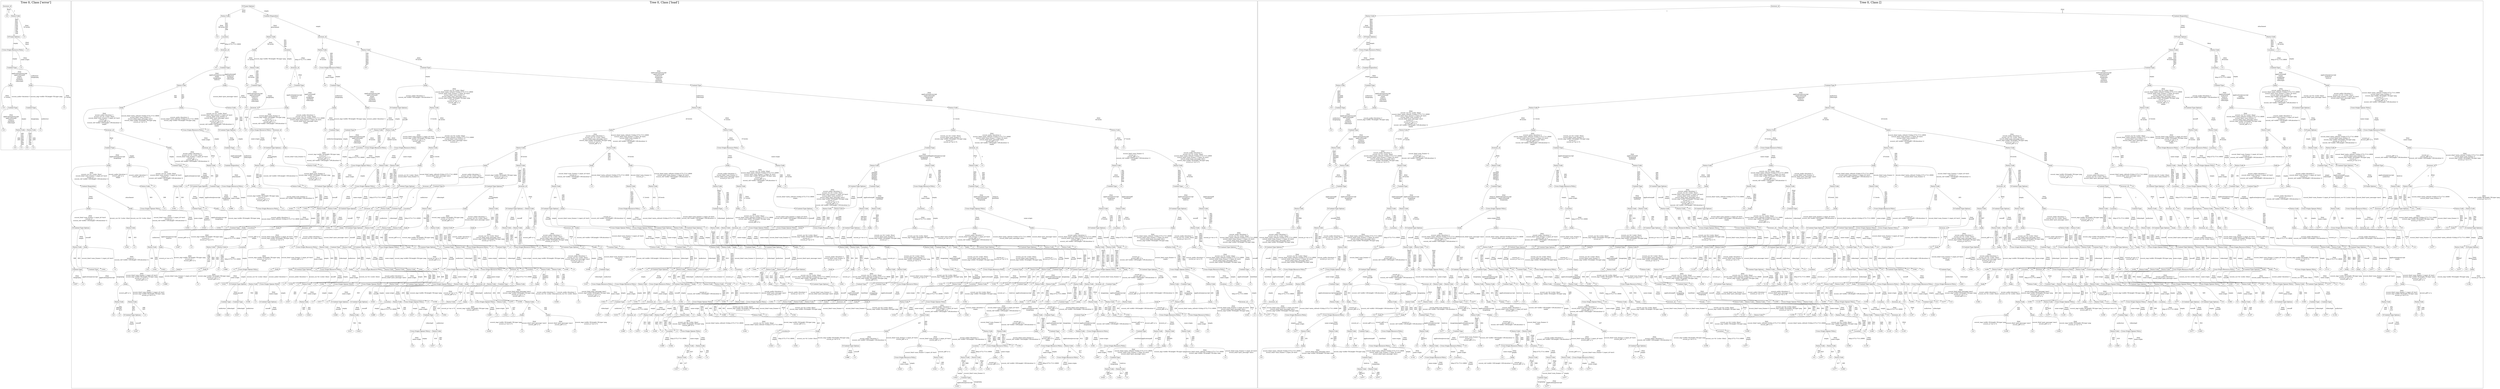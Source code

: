 /*
Generated by:
    http://https://github.com/h2oai/h2o-3/tree/master/h2o-genmodel/src/main/java/hex/genmodel/tools/PrintMojo.java
*/

/*
On a mac:

$ brew install graphviz
$ dot -Tpng file.gv -o file.png
$ open file.png
*/

digraph G {

subgraph cluster_0 {
/* Nodes */

/* Level 0 */
{
"SG_0_Node_0" [shape=box, fontsize=20, label="browser_id"]
}

/* Level 1 */
{
"SG_0_Node_11" [fontsize=20, label="0.0"]
"SG_0_Node_1" [shape=box, fontsize=20, label="Status-Code"]
}

/* Level 2 */
{
"SG_0_Node_2" [shape=box, fontsize=20, label="X-Frame-Options"]
"SG_0_Node_12" [fontsize=20, label="1.0"]
}

/* Level 3 */
{
"SG_0_Node_3" [shape=box, fontsize=20, label="Cross-Origin-Resource-Policy"]
"SG_0_Node_13" [fontsize=20, label="1.0"]
}

/* Level 4 */
{
"SG_0_Node_4" [shape=box, fontsize=20, label="Content-Type"]
"SG_0_Node_14" [fontsize=20, label="1.0"]
}

/* Level 5 */
{
"SG_0_Node_5" [shape=box, fontsize=20, label="body"]
"SG_0_Node_6" [shape=box, fontsize=20, label="body"]
}

/* Level 6 */
{
"SG_0_Node_15" [fontsize=20, label="0.0"]
"SG_0_Node_7" [shape=box, fontsize=20, label="Content-Type"]
"SG_0_Node_8" [shape=box, fontsize=20, label="Content-Type"]
"SG_0_Node_16" [fontsize=20, label="1.0"]
}

/* Level 7 */
{
"SG_0_Node_17" [fontsize=20, label="0.0"]
"SG_0_Node_9" [shape=box, fontsize=20, label="Status-Code"]
"SG_0_Node_10" [shape=box, fontsize=20, label="Status-Code"]
"SG_0_Node_18" [fontsize=20, label="1.0"]
}

/* Level 8 */
{
"SG_0_Node_19" [fontsize=20, label="0.0"]
"SG_0_Node_20" [fontsize=20, label="1.0"]
"SG_0_Node_21" [fontsize=20, label="0.0"]
"SG_0_Node_22" [fontsize=20, label="1.0"]
}

/* Edges */
"SG_0_Node_0" -> "SG_0_Node_11" [fontsize=20, label="[NA]
2
3
"]
"SG_0_Node_0" -> "SG_0_Node_1" [fontsize=20, label="1
"]
"SG_0_Node_1" -> "SG_0_Node_2" [fontsize=20, label="200
201
202
203
204
205
206
207
208
226
"]
"SG_0_Node_1" -> "SG_0_Node_12" [fontsize=20, label="[NA]
53 levels
"]
"SG_0_Node_2" -> "SG_0_Node_3" [fontsize=20, label="empty
"]
"SG_0_Node_2" -> "SG_0_Node_13" [fontsize=20, label="[NA]
deny
"]
"SG_0_Node_3" -> "SG_0_Node_4" [fontsize=20, label="empty
"]
"SG_0_Node_3" -> "SG_0_Node_14" [fontsize=20, label="[NA]
same-origin
"]
"SG_0_Node_4" -> "SG_0_Node_5" [fontsize=20, label="[NA]
application/javascript
application/pdf
empty
text/css
text/html
video/mp4
"]
"SG_0_Node_4" -> "SG_0_Node_6" [fontsize=20, label="audio/wav
image/png
"]
"SG_0_Node_6" -> "SG_0_Node_8" [fontsize=20, label="ecocnt_img=width=50,height=50,type=png
"]
"SG_0_Node_6" -> "SG_0_Node_16" [fontsize=20, label="[NA]
11 levels
"]
"SG_0_Node_8" -> "SG_0_Node_10" [fontsize=20, label="image/png
"]
"SG_0_Node_8" -> "SG_0_Node_18" [fontsize=20, label="audio/wav
"]
"SG_0_Node_10" -> "SG_0_Node_21" [fontsize=20, label="200
201
202
203
206
207
208
226
"]
"SG_0_Node_10" -> "SG_0_Node_22" [fontsize=20, label="204
205
"]
"SG_0_Node_5" -> "SG_0_Node_15" [fontsize=20, label="[NA]
11 levels
"]
"SG_0_Node_5" -> "SG_0_Node_7" [fontsize=20, label="ecocnt_audio=duration=1
"]
"SG_0_Node_7" -> "SG_0_Node_17" [fontsize=20, label="[NA]
application/javascript
application/pdf
text/css
text/html
video/mp4
"]
"SG_0_Node_7" -> "SG_0_Node_9" [fontsize=20, label="empty
"]
"SG_0_Node_9" -> "SG_0_Node_19" [fontsize=20, label="204
205
"]
"SG_0_Node_9" -> "SG_0_Node_20" [fontsize=20, label="200
201
202
203
206
207
208
226
"]

fontsize=40
label="Tree 0, Class ['error']"
}

subgraph cluster_1 {
/* Nodes */

/* Level 0 */
{
"SG_1_Node_0" [shape=box, fontsize=20, label="X-Frame-Options"]
}

/* Level 1 */
{
"SG_1_Node_1" [shape=box, fontsize=20, label="Status-Code"]
"SG_1_Node_2" [shape=box, fontsize=20, label="Content-Disposition"]
}

/* Level 2 */
{
"SG_1_Node_571" [fontsize=20, label="0.0"]
"SG_1_Node_3" [shape=box, fontsize=20, label="Location"]
"SG_1_Node_4" [shape=box, fontsize=20, label="Status-Code"]
"SG_1_Node_5" [shape=box, fontsize=20, label="browser_id"]
}

/* Level 3 */
{
"SG_1_Node_572" [fontsize=20, label="0.0"]
"SG_1_Node_6" [shape=box, fontsize=20, label="browser_id"]
"SG_1_Node_7" [shape=box, fontsize=20, label="body"]
"SG_1_Node_8" [shape=box, fontsize=20, label="Location"]
"SG_1_Node_9" [shape=box, fontsize=20, label="Status-Code"]
"SG_1_Node_10" [shape=box, fontsize=20, label="Status-Code"]
}

/* Level 4 */
{
"SG_1_Node_573" [fontsize=20, label="0.0"]
"SG_1_Node_11" [shape=box, fontsize=20, label="Content-Type"]
"SG_1_Node_574" [fontsize=20, label="0.0"]
"SG_1_Node_12" [shape=box, fontsize=20, label="Status-Code"]
"SG_1_Node_575" [fontsize=20, label="0.0"]
"SG_1_Node_13" [shape=box, fontsize=20, label="browser_id"]
"SG_1_Node_576" [fontsize=20, label="0.0"]
"SG_1_Node_14" [shape=box, fontsize=20, label="Cross-Origin-Resource-Policy"]
"SG_1_Node_577" [fontsize=20, label="0.0"]
"SG_1_Node_15" [shape=box, fontsize=20, label="Content-Type"]
}

/* Level 5 */
{
"SG_1_Node_16" [shape=box, fontsize=20, label="Status-Code"]
"SG_1_Node_17" [shape=box, fontsize=20, label="body"]
"SG_1_Node_578" [fontsize=20, label="0.0"]
"SG_1_Node_18" [shape=box, fontsize=20, label="Content-Type"]
"SG_1_Node_579" [fontsize=20, label="0.0"]
"SG_1_Node_19" [shape=box, fontsize=20, label="Content-Type"]
"SG_1_Node_580" [fontsize=20, label="0.0"]
"SG_1_Node_20" [shape=box, fontsize=20, label="Content-Type"]
"SG_1_Node_21" [shape=box, fontsize=20, label="body"]
"SG_1_Node_22" [shape=box, fontsize=20, label="Content-Type"]
}

/* Level 6 */
{
"SG_1_Node_23" [shape=box, fontsize=20, label="body"]
"SG_1_Node_24" [shape=box, fontsize=20, label="body"]
"SG_1_Node_25" [shape=box, fontsize=20, label="Status-Code"]
"SG_1_Node_581" [fontsize=20, label="1.0"]
"SG_1_Node_582" [fontsize=20, label="0.0"]
"SG_1_Node_26" [shape=box, fontsize=20, label="browser_id"]
"SG_1_Node_27" [shape=box, fontsize=20, label="body"]
"SG_1_Node_583" [fontsize=20, label="1.0"]
"SG_1_Node_28" [shape=box, fontsize=20, label="body"]
"SG_1_Node_29" [shape=box, fontsize=20, label="body"]
"SG_1_Node_30" [shape=box, fontsize=20, label="X-Content-Type-Options"]
"SG_1_Node_31" [shape=box, fontsize=20, label="Status-Code"]
"SG_1_Node_32" [shape=box, fontsize=20, label="Status-Code"]
"SG_1_Node_33" [shape=box, fontsize=20, label="Status-Code"]
}

/* Level 7 */
{
"SG_1_Node_34" [shape=box, fontsize=20, label="browser_id"]
"SG_1_Node_584" [fontsize=20, label="1.0"]
"SG_1_Node_35" [shape=box, fontsize=20, label="Cross-Origin-Resource-Policy"]
"SG_1_Node_585" [fontsize=20, label="1.0"]
"SG_1_Node_36" [shape=box, fontsize=20, label="X-Content-Type-Options"]
"SG_1_Node_586" [fontsize=20, label="1.0"]
"SG_1_Node_587" [fontsize=20, label="0.0"]
"SG_1_Node_37" [shape=box, fontsize=20, label="Cross-Origin-Resource-Policy"]
"SG_1_Node_38" [shape=box, fontsize=20, label="browser_id"]
"SG_1_Node_588" [fontsize=20, label="1.0"]
"SG_1_Node_589" [fontsize=20, label="0.0"]
"SG_1_Node_39" [shape=box, fontsize=20, label="Content-Type"]
"SG_1_Node_40" [shape=box, fontsize=20, label="Content-Type"]
"SG_1_Node_590" [fontsize=20, label="1.0"]
"SG_1_Node_41" [shape=box, fontsize=20, label="Status-Code"]
"SG_1_Node_42" [shape=box, fontsize=20, label="Status-Code"]
"SG_1_Node_43" [shape=box, fontsize=20, label="body"]
"SG_1_Node_591" [fontsize=20, label="1.0"]
"SG_1_Node_44" [shape=box, fontsize=20, label="body"]
"SG_1_Node_45" [shape=box, fontsize=20, label="Status-Code"]
"SG_1_Node_46" [shape=box, fontsize=20, label="body"]
"SG_1_Node_47" [shape=box, fontsize=20, label="Status-Code"]
}

/* Level 8 */
{
"SG_1_Node_48" [shape=box, fontsize=20, label="Content-Type"]
"SG_1_Node_49" [shape=box, fontsize=20, label="body"]
"SG_1_Node_50" [shape=box, fontsize=20, label="browser_id"]
"SG_1_Node_592" [fontsize=20, label="1.0"]
"SG_1_Node_51" [shape=box, fontsize=20, label="Content-Type"]
"SG_1_Node_593" [fontsize=20, label="1.0"]
"SG_1_Node_594" [fontsize=20, label="0.0"]
"SG_1_Node_595" [fontsize=20, label="1.0"]
"SG_1_Node_52" [shape=box, fontsize=20, label="X-Content-Type-Options"]
"SG_1_Node_53" [shape=box, fontsize=20, label="body"]
"SG_1_Node_596" [fontsize=20, label="0.0"]
"SG_1_Node_597" [fontsize=20, label="1.0"]
"SG_1_Node_598" [fontsize=20, label="0.0"]
"SG_1_Node_599" [fontsize=20, label="1.0"]
"SG_1_Node_600" [fontsize=20, label="0.0"]
"SG_1_Node_54" [shape=box, fontsize=20, label="Location"]
"SG_1_Node_55" [shape=box, fontsize=20, label="Cross-Origin-Resource-Policy"]
"SG_1_Node_601" [fontsize=20, label="1.0"]
"SG_1_Node_56" [shape=box, fontsize=20, label="Cross-Origin-Resource-Policy"]
"SG_1_Node_57" [shape=box, fontsize=20, label="Status-Code"]
"SG_1_Node_58" [shape=box, fontsize=20, label="Status-Code"]
"SG_1_Node_59" [shape=box, fontsize=20, label="Status-Code"]
"SG_1_Node_60" [shape=box, fontsize=20, label="Cross-Origin-Resource-Policy"]
"SG_1_Node_602" [fontsize=20, label="1.0"]
"SG_1_Node_61" [shape=box, fontsize=20, label="Content-Type"]
"SG_1_Node_62" [shape=box, fontsize=20, label="browser_id"]
"SG_1_Node_63" [shape=box, fontsize=20, label="body"]
"SG_1_Node_603" [fontsize=20, label="1.0"]
}

/* Level 9 */
{
"SG_1_Node_64" [shape=box, fontsize=20, label="body"]
"SG_1_Node_65" [shape=box, fontsize=20, label="body"]
"SG_1_Node_66" [shape=box, fontsize=20, label="Content-Type"]
"SG_1_Node_604" [fontsize=20, label="1.0"]
"SG_1_Node_67" [shape=box, fontsize=20, label="Status-Code"]
"SG_1_Node_605" [fontsize=20, label="1.0"]
"SG_1_Node_68" [shape=box, fontsize=20, label="Content-Disposition"]
"SG_1_Node_606" [fontsize=20, label="1.0"]
"SG_1_Node_69" [shape=box, fontsize=20, label="Status-Code"]
"SG_1_Node_70" [shape=box, fontsize=20, label="body"]
"SG_1_Node_71" [shape=box, fontsize=20, label="Status-Code"]
"SG_1_Node_607" [fontsize=20, label="1.0"]
"SG_1_Node_608" [fontsize=20, label="0.0"]
"SG_1_Node_609" [fontsize=20, label="1.0"]
"SG_1_Node_72" [shape=box, fontsize=20, label="Cross-Origin-Opener-Policy"]
"SG_1_Node_610" [fontsize=20, label="1.0"]
"SG_1_Node_73" [shape=box, fontsize=20, label="Status-Code"]
"SG_1_Node_74" [shape=box, fontsize=20, label="Status-Code"]
"SG_1_Node_75" [shape=box, fontsize=20, label="body"]
"SG_1_Node_611" [fontsize=20, label="1.0"]
"SG_1_Node_76" [shape=box, fontsize=20, label="body"]
"SG_1_Node_77" [shape=box, fontsize=20, label="Status-Code"]
"SG_1_Node_78" [shape=box, fontsize=20, label="body"]
"SG_1_Node_79" [shape=box, fontsize=20, label="body"]
"SG_1_Node_80" [shape=box, fontsize=20, label="body"]
"SG_1_Node_81" [shape=box, fontsize=20, label="Status-Code"]
"SG_1_Node_82" [shape=box, fontsize=20, label="Status-Code"]
"SG_1_Node_83" [shape=box, fontsize=20, label="Status-Code"]
"SG_1_Node_84" [shape=box, fontsize=20, label="Status-Code"]
"SG_1_Node_612" [fontsize=20, label="1.0"]
"SG_1_Node_85" [shape=box, fontsize=20, label="Status-Code"]
"SG_1_Node_86" [shape=box, fontsize=20, label="Status-Code"]
}

/* Level 10 */
{
"SG_1_Node_87" [shape=box, fontsize=20, label="Content-Disposition"]
"SG_1_Node_613" [fontsize=20, label="1.0"]
"SG_1_Node_88" [shape=box, fontsize=20, label="Status-Code"]
"SG_1_Node_614" [fontsize=20, label="1.0"]
"SG_1_Node_89" [shape=box, fontsize=20, label="Status-Code"]
"SG_1_Node_615" [fontsize=20, label="1.0"]
"SG_1_Node_90" [shape=box, fontsize=20, label="X-Content-Type-Options"]
"SG_1_Node_91" [shape=box, fontsize=20, label="Content-Type"]
"SG_1_Node_92" [shape=box, fontsize=20, label="Cross-Origin-Resource-Policy"]
"SG_1_Node_616" [fontsize=20, label="1.0"]
"SG_1_Node_93" [shape=box, fontsize=20, label="body"]
"SG_1_Node_617" [fontsize=20, label="1.0"]
"SG_1_Node_94" [shape=box, fontsize=20, label="Status-Code"]
"SG_1_Node_618" [fontsize=20, label="1.0"]
"SG_1_Node_95" [shape=box, fontsize=20, label="X-Content-Type-Options"]
"SG_1_Node_619" [fontsize=20, label="1.0"]
"SG_1_Node_620" [fontsize=20, label="0.889"]
"SG_1_Node_621" [fontsize=20, label="1.0"]
"SG_1_Node_97" [shape=box, fontsize=20, label="Cross-Origin-Opener-Policy"]
"SG_1_Node_622" [fontsize=20, label="1.0"]
"SG_1_Node_98" [shape=box, fontsize=20, label="Location"]
"SG_1_Node_623" [fontsize=20, label="1.0"]
"SG_1_Node_99" [shape=box, fontsize=20, label="X-Content-Type-Options"]
"SG_1_Node_624" [fontsize=20, label="1.0"]
"SG_1_Node_100" [shape=box, fontsize=20, label="browser_id"]
"SG_1_Node_101" [shape=box, fontsize=20, label="Content-Type"]
"SG_1_Node_102" [shape=box, fontsize=20, label="X-Content-Type-Options"]
"SG_1_Node_103" [shape=box, fontsize=20, label="browser_id"]
"SG_1_Node_104" [shape=box, fontsize=20, label="Status-Code"]
"SG_1_Node_625" [fontsize=20, label="1.0"]
"SG_1_Node_105" [shape=box, fontsize=20, label="Status-Code"]
"SG_1_Node_106" [shape=box, fontsize=20, label="Status-Code"]
"SG_1_Node_107" [shape=box, fontsize=20, label="Status-Code"]
"SG_1_Node_108" [shape=box, fontsize=20, label="Status-Code"]
"SG_1_Node_109" [shape=box, fontsize=20, label="body"]
"SG_1_Node_626" [fontsize=20, label="1.0"]
"SG_1_Node_110" [shape=box, fontsize=20, label="X-Content-Type-Options"]
"SG_1_Node_111" [shape=box, fontsize=20, label="Content-Type"]
"SG_1_Node_112" [shape=box, fontsize=20, label="Cross-Origin-Resource-Policy"]
"SG_1_Node_627" [fontsize=20, label="1.0"]
"SG_1_Node_113" [shape=box, fontsize=20, label="Content-Type"]
"SG_1_Node_628" [fontsize=20, label="1.0"]
"SG_1_Node_114" [shape=box, fontsize=20, label="Content-Type"]
"SG_1_Node_629" [fontsize=20, label="1.0"]
"SG_1_Node_115" [shape=box, fontsize=20, label="Content-Type"]
"SG_1_Node_630" [fontsize=20, label="1.0"]
}

/* Level 11 */
{
"SG_1_Node_116" [shape=box, fontsize=20, label="body"]
"SG_1_Node_117" [shape=box, fontsize=20, label="body"]
"SG_1_Node_118" [shape=box, fontsize=20, label="Cross-Origin-Opener-Policy"]
"SG_1_Node_631" [fontsize=20, label="1.0"]
"SG_1_Node_632" [fontsize=20, label="0.941"]
"SG_1_Node_633" [fontsize=20, label="1.0"]
"SG_1_Node_120" [shape=box, fontsize=20, label="Content-Type"]
"SG_1_Node_634" [fontsize=20, label="1.0"]
"SG_1_Node_121" [shape=box, fontsize=20, label="body"]
"SG_1_Node_635" [fontsize=20, label="1.0"]
"SG_1_Node_636" [fontsize=20, label="0.889"]
"SG_1_Node_637" [fontsize=20, label="1.0"]
"SG_1_Node_123" [shape=box, fontsize=20, label="Cross-Origin-Resource-Policy"]
"SG_1_Node_638" [fontsize=20, label="1.0"]
"SG_1_Node_639" [fontsize=20, label="0.923"]
"SG_1_Node_640" [fontsize=20, label="1.0"]
"SG_1_Node_641" [fontsize=20, label="0.923"]
"SG_1_Node_642" [fontsize=20, label="1.0"]
"SG_1_Node_126" [shape=box, fontsize=20, label="Status-Code"]
"SG_1_Node_127" [shape=box, fontsize=20, label="Status-Code"]
"SG_1_Node_128" [shape=box, fontsize=20, label="X-Content-Type-Options"]
"SG_1_Node_643" [fontsize=20, label="1.0"]
"SG_1_Node_129" [shape=box, fontsize=20, label="browser_id"]
"SG_1_Node_644" [fontsize=20, label="1.0"]
"SG_1_Node_130" [shape=box, fontsize=20, label="Status-Code"]
"SG_1_Node_131" [shape=box, fontsize=20, label="Content-Type"]
"SG_1_Node_132" [shape=box, fontsize=20, label="Location"]
"SG_1_Node_133" [shape=box, fontsize=20, label="Status-Code"]
"SG_1_Node_134" [shape=box, fontsize=20, label="body"]
"SG_1_Node_135" [shape=box, fontsize=20, label="Status-Code"]
"SG_1_Node_136" [shape=box, fontsize=20, label="X-Content-Type-Options"]
"SG_1_Node_137" [shape=box, fontsize=20, label="Status-Code"]
"SG_1_Node_138" [shape=box, fontsize=20, label="X-Content-Type-Options"]
"SG_1_Node_139" [shape=box, fontsize=20, label="body"]
"SG_1_Node_140" [shape=box, fontsize=20, label="Cross-Origin-Resource-Policy"]
"SG_1_Node_645" [fontsize=20, label="1.0"]
"SG_1_Node_141" [shape=box, fontsize=20, label="body"]
"SG_1_Node_646" [fontsize=20, label="1.0"]
"SG_1_Node_142" [shape=box, fontsize=20, label="Content-Type"]
"SG_1_Node_647" [fontsize=20, label="1.0"]
"SG_1_Node_143" [shape=box, fontsize=20, label="body"]
"SG_1_Node_648" [fontsize=20, label="1.0"]
"SG_1_Node_144" [shape=box, fontsize=20, label="X-Content-Type-Options"]
"SG_1_Node_649" [fontsize=20, label="1.0"]
"SG_1_Node_145" [shape=box, fontsize=20, label="Status-Code"]
"SG_1_Node_146" [shape=box, fontsize=20, label="Status-Code"]
"SG_1_Node_147" [shape=box, fontsize=20, label="Status-Code"]
"SG_1_Node_148" [shape=box, fontsize=20, label="Status-Code"]
"SG_1_Node_149" [shape=box, fontsize=20, label="Location"]
"SG_1_Node_650" [fontsize=20, label="1.0"]
"SG_1_Node_150" [shape=box, fontsize=20, label="Cross-Origin-Opener-Policy"]
"SG_1_Node_651" [fontsize=20, label="1.0"]
"SG_1_Node_151" [shape=box, fontsize=20, label="Status-Code"]
"SG_1_Node_152" [shape=box, fontsize=20, label="Status-Code"]
"SG_1_Node_153" [shape=box, fontsize=20, label="X-Content-Type-Options"]
"SG_1_Node_154" [shape=box, fontsize=20, label="Status-Code"]
}

/* Level 12 */
{
"SG_1_Node_155" [shape=box, fontsize=20, label="X-Content-Type-Options"]
"SG_1_Node_652" [fontsize=20, label="1.0"]
"SG_1_Node_156" [shape=box, fontsize=20, label="Status-Code"]
"SG_1_Node_653" [fontsize=20, label="1.0"]
"SG_1_Node_654" [fontsize=20, label="0.941"]
"SG_1_Node_655" [fontsize=20, label="1.0"]
"SG_1_Node_656" [fontsize=20, label="0.923"]
"SG_1_Node_657" [fontsize=20, label="1.0"]
"SG_1_Node_658" [fontsize=20, label="0.944"]
"SG_1_Node_659" [fontsize=20, label="1.0"]
"SG_1_Node_160" [shape=box, fontsize=20, label="Content-Type"]
"SG_1_Node_161" [shape=box, fontsize=20, label="body"]
"SG_1_Node_162" [shape=box, fontsize=20, label="Location"]
"SG_1_Node_660" [fontsize=20, label="1.0"]
"SG_1_Node_163" [shape=box, fontsize=20, label="body"]
"SG_1_Node_661" [fontsize=20, label="1.0"]
"SG_1_Node_164" [shape=box, fontsize=20, label="browser_id"]
"SG_1_Node_662" [fontsize=20, label="1.0"]
"SG_1_Node_663" [fontsize=20, label="0.941"]
"SG_1_Node_664" [fontsize=20, label="1.0"]
"SG_1_Node_166" [shape=box, fontsize=20, label="body"]
"SG_1_Node_167" [shape=box, fontsize=20, label="X-Content-Type-Options"]
"SG_1_Node_168" [shape=box, fontsize=20, label="Status-Code"]
"SG_1_Node_665" [fontsize=20, label="1.0"]
"SG_1_Node_169" [shape=box, fontsize=20, label="Status-Code"]
"SG_1_Node_170" [shape=box, fontsize=20, label="Status-Code"]
"SG_1_Node_171" [shape=box, fontsize=20, label="body"]
"SG_1_Node_666" [fontsize=20, label="1.0"]
"SG_1_Node_172" [shape=box, fontsize=20, label="Status-Code"]
"SG_1_Node_173" [shape=box, fontsize=20, label="Status-Code"]
"SG_1_Node_174" [shape=box, fontsize=20, label="body"]
"SG_1_Node_667" [fontsize=20, label="1.0"]
"SG_1_Node_175" [shape=box, fontsize=20, label="Status-Code"]
"SG_1_Node_176" [shape=box, fontsize=20, label="Status-Code"]
"SG_1_Node_177" [shape=box, fontsize=20, label="body"]
"SG_1_Node_668" [fontsize=20, label="1.0"]
"SG_1_Node_178" [shape=box, fontsize=20, label="browser_id"]
"SG_1_Node_179" [shape=box, fontsize=20, label="body"]
"SG_1_Node_180" [shape=box, fontsize=20, label="Cross-Origin-Opener-Policy"]
"SG_1_Node_181" [shape=box, fontsize=20, label="Cross-Origin-Opener-Policy"]
"SG_1_Node_182" [shape=box, fontsize=20, label="X-Content-Type-Options"]
"SG_1_Node_183" [shape=box, fontsize=20, label="Status-Code"]
"SG_1_Node_184" [shape=box, fontsize=20, label="X-Content-Type-Options"]
"SG_1_Node_669" [fontsize=20, label="1.0"]
"SG_1_Node_185" [shape=box, fontsize=20, label="Status-Code"]
"SG_1_Node_186" [shape=box, fontsize=20, label="Status-Code"]
"SG_1_Node_187" [shape=box, fontsize=20, label="browser_id"]
"SG_1_Node_670" [fontsize=20, label="1.0"]
"SG_1_Node_188" [shape=box, fontsize=20, label="Cross-Origin-Opener-Policy"]
"SG_1_Node_671" [fontsize=20, label="1.0"]
"SG_1_Node_189" [shape=box, fontsize=20, label="Cross-Origin-Opener-Policy"]
"SG_1_Node_190" [shape=box, fontsize=20, label="body"]
"SG_1_Node_191" [shape=box, fontsize=20, label="Cross-Origin-Resource-Policy"]
"SG_1_Node_672" [fontsize=20, label="1.0"]
"SG_1_Node_192" [shape=box, fontsize=20, label="X-Content-Type-Options"]
"SG_1_Node_673" [fontsize=20, label="1.0"]
"SG_1_Node_193" [shape=box, fontsize=20, label="body"]
"SG_1_Node_674" [fontsize=20, label="1.0"]
"SG_1_Node_194" [shape=box, fontsize=20, label="body"]
"SG_1_Node_675" [fontsize=20, label="1.0"]
"SG_1_Node_195" [shape=box, fontsize=20, label="body"]
"SG_1_Node_196" [shape=box, fontsize=20, label="body"]
"SG_1_Node_197" [shape=box, fontsize=20, label="X-Content-Type-Options"]
"SG_1_Node_676" [fontsize=20, label="1.0"]
"SG_1_Node_198" [shape=box, fontsize=20, label="Location"]
"SG_1_Node_677" [fontsize=20, label="1.0"]
"SG_1_Node_199" [shape=box, fontsize=20, label="body"]
"SG_1_Node_200" [shape=box, fontsize=20, label="Status-Code"]
"SG_1_Node_201" [shape=box, fontsize=20, label="body"]
"SG_1_Node_678" [fontsize=20, label="1.0"]
}

/* Level 13 */
{
"SG_1_Node_202" [shape=box, fontsize=20, label="Status-Code"]
"SG_1_Node_203" [shape=box, fontsize=20, label="body"]
"SG_1_Node_679" [fontsize=20, label="0.941"]
"SG_1_Node_680" [fontsize=20, label="1.0"]
"SG_1_Node_205" [shape=box, fontsize=20, label="Status-Code"]
"SG_1_Node_206" [shape=box, fontsize=20, label="body"]
"SG_1_Node_681" [fontsize=20, label="0.947"]
"SG_1_Node_682" [fontsize=20, label="1.0"]
"SG_1_Node_208" [shape=box, fontsize=20, label="Status-Code"]
"SG_1_Node_209" [shape=box, fontsize=20, label="Status-Code"]
"SG_1_Node_210" [shape=box, fontsize=20, label="Location"]
"SG_1_Node_683" [fontsize=20, label="1.0"]
"SG_1_Node_211" [shape=box, fontsize=20, label="body"]
"SG_1_Node_684" [fontsize=20, label="1.0"]
"SG_1_Node_212" [shape=box, fontsize=20, label="Cross-Origin-Resource-Policy"]
"SG_1_Node_213" [shape=box, fontsize=20, label="Status-Code"]
"SG_1_Node_214" [shape=box, fontsize=20, label="Content-Type"]
"SG_1_Node_215" [shape=box, fontsize=20, label="Status-Code"]
"SG_1_Node_216" [shape=box, fontsize=20, label="X-Content-Type-Options"]
"SG_1_Node_685" [fontsize=20, label="1.0"]
"SG_1_Node_217" [shape=box, fontsize=20, label="Cross-Origin-Opener-Policy"]
"SG_1_Node_686" [fontsize=20, label="1.0"]
"SG_1_Node_218" [shape=box, fontsize=20, label="body"]
"SG_1_Node_687" [fontsize=20, label="1.0"]
"SG_1_Node_219" [shape=box, fontsize=20, label="X-Content-Type-Options"]
"SG_1_Node_688" [fontsize=20, label="1.0"]
"SG_1_Node_220" [shape=box, fontsize=20, label="Content-Type"]
"SG_1_Node_221" [shape=box, fontsize=20, label="Status-Code"]
"SG_1_Node_222" [shape=box, fontsize=20, label="Cross-Origin-Resource-Policy"]
"SG_1_Node_689" [fontsize=20, label="1.0"]
"SG_1_Node_223" [shape=box, fontsize=20, label="Content-Type"]
"SG_1_Node_690" [fontsize=20, label="1.0"]
"SG_1_Node_224" [shape=box, fontsize=20, label="Cross-Origin-Resource-Policy"]
"SG_1_Node_691" [fontsize=20, label="1.0"]
"SG_1_Node_225" [shape=box, fontsize=20, label="body"]
"SG_1_Node_692" [fontsize=20, label="1.0"]
"SG_1_Node_226" [shape=box, fontsize=20, label="X-Content-Type-Options"]
"SG_1_Node_693" [fontsize=20, label="1.0"]
"SG_1_Node_227" [shape=box, fontsize=20, label="body"]
"SG_1_Node_694" [fontsize=20, label="1.0"]
"SG_1_Node_228" [shape=box, fontsize=20, label="Content-Type"]
"SG_1_Node_695" [fontsize=20, label="1.0"]
"SG_1_Node_229" [shape=box, fontsize=20, label="Status-Code"]
"SG_1_Node_696" [fontsize=20, label="1.0"]
"SG_1_Node_230" [shape=box, fontsize=20, label="Content-Type"]
"SG_1_Node_697" [fontsize=20, label="1.0"]
"SG_1_Node_231" [shape=box, fontsize=20, label="Status-Code"]
"SG_1_Node_232" [shape=box, fontsize=20, label="Status-Code"]
"SG_1_Node_233" [shape=box, fontsize=20, label="body"]
"SG_1_Node_698" [fontsize=20, label="1.0"]
"SG_1_Node_234" [shape=box, fontsize=20, label="Content-Type"]
"SG_1_Node_699" [fontsize=20, label="1.0"]
"SG_1_Node_235" [shape=box, fontsize=20, label="X-Content-Type-Options"]
"SG_1_Node_700" [fontsize=20, label="1.0"]
"SG_1_Node_236" [shape=box, fontsize=20, label="body"]
"SG_1_Node_701" [fontsize=20, label="1.0"]
"SG_1_Node_237" [shape=box, fontsize=20, label="Status-Code"]
"SG_1_Node_238" [shape=box, fontsize=20, label="Status-Code"]
"SG_1_Node_239" [shape=box, fontsize=20, label="Location"]
"SG_1_Node_702" [fontsize=20, label="1.0"]
"SG_1_Node_240" [shape=box, fontsize=20, label="body"]
"SG_1_Node_241" [shape=box, fontsize=20, label="Status-Code"]
"SG_1_Node_242" [shape=box, fontsize=20, label="Content-Type"]
"SG_1_Node_703" [fontsize=20, label="1.0"]
"SG_1_Node_243" [shape=box, fontsize=20, label="body"]
"SG_1_Node_704" [fontsize=20, label="1.0"]
"SG_1_Node_244" [shape=box, fontsize=20, label="body"]
"SG_1_Node_705" [fontsize=20, label="1.0"]
"SG_1_Node_245" [shape=box, fontsize=20, label="X-Content-Type-Options"]
"SG_1_Node_706" [fontsize=20, label="1.0"]
"SG_1_Node_246" [shape=box, fontsize=20, label="X-Content-Type-Options"]
"SG_1_Node_707" [fontsize=20, label="1.0"]
"SG_1_Node_247" [shape=box, fontsize=20, label="Status-Code"]
"SG_1_Node_708" [fontsize=20, label="1.0"]
"SG_1_Node_248" [shape=box, fontsize=20, label="Status-Code"]
"SG_1_Node_709" [fontsize=20, label="1.0"]
"SG_1_Node_249" [shape=box, fontsize=20, label="Status-Code"]
"SG_1_Node_250" [shape=box, fontsize=20, label="Status-Code"]
"SG_1_Node_251" [shape=box, fontsize=20, label="body"]
"SG_1_Node_710" [fontsize=20, label="1.0"]
"SG_1_Node_252" [shape=box, fontsize=20, label="Status-Code"]
"SG_1_Node_711" [fontsize=20, label="1.0"]
"SG_1_Node_253" [shape=box, fontsize=20, label="body"]
"SG_1_Node_712" [fontsize=20, label="1.0"]
"SG_1_Node_254" [shape=box, fontsize=20, label="X-Content-Type-Options"]
"SG_1_Node_713" [fontsize=20, label="1.0"]
}

/* Level 14 */
{
"SG_1_Node_255" [shape=box, fontsize=20, label="Content-Type"]
"SG_1_Node_256" [shape=box, fontsize=20, label="Content-Type"]
"SG_1_Node_714" [fontsize=20, label="0.941"]
"SG_1_Node_715" [fontsize=20, label="1.0"]
"SG_1_Node_716" [fontsize=20, label="0.8"]
"SG_1_Node_717" [fontsize=20, label="0.941"]
"SG_1_Node_718" [fontsize=20, label="0.923"]
"SG_1_Node_719" [fontsize=20, label="1.0"]
"SG_1_Node_261" [shape=box, fontsize=20, label="body"]
"SG_1_Node_720" [fontsize=20, label="1.0"]
"SG_1_Node_262" [shape=box, fontsize=20, label="body"]
"SG_1_Node_721" [fontsize=20, label="1.0"]
"SG_1_Node_722" [fontsize=20, label="0.889"]
"SG_1_Node_723" [fontsize=20, label="1.0"]
"SG_1_Node_264" [shape=box, fontsize=20, label="Cross-Origin-Opener-Policy"]
"SG_1_Node_724" [fontsize=20, label="1.0"]
"SG_1_Node_265" [shape=box, fontsize=20, label="body"]
"SG_1_Node_266" [shape=box, fontsize=20, label="body"]
"SG_1_Node_267" [shape=box, fontsize=20, label="X-Content-Type-Options"]
"SG_1_Node_725" [fontsize=20, label="1.0"]
"SG_1_Node_268" [shape=box, fontsize=20, label="Cross-Origin-Resource-Policy"]
"SG_1_Node_726" [fontsize=20, label="1.0"]
"SG_1_Node_269" [shape=box, fontsize=20, label="body"]
"SG_1_Node_727" [fontsize=20, label="1.0"]
"SG_1_Node_270" [shape=box, fontsize=20, label="Cross-Origin-Resource-Policy"]
"SG_1_Node_271" [shape=box, fontsize=20, label="Status-Code"]
"SG_1_Node_272" [shape=box, fontsize=20, label="Status-Code"]
"SG_1_Node_273" [shape=box, fontsize=20, label="Status-Code"]
"SG_1_Node_728" [fontsize=20, label="0.941"]
"SG_1_Node_729" [fontsize=20, label="1.0"]
"SG_1_Node_730" [fontsize=20, label="0.938"]
"SG_1_Node_731" [fontsize=20, label="1.0"]
"SG_1_Node_276" [shape=box, fontsize=20, label="Cross-Origin-Resource-Policy"]
"SG_1_Node_277" [shape=box, fontsize=20, label="Status-Code"]
"SG_1_Node_278" [shape=box, fontsize=20, label="Cross-Origin-Resource-Policy"]
"SG_1_Node_732" [fontsize=20, label="1.0"]
"SG_1_Node_279" [shape=box, fontsize=20, label="browser_id"]
"SG_1_Node_733" [fontsize=20, label="1.0"]
"SG_1_Node_280" [shape=box, fontsize=20, label="Location"]
"SG_1_Node_734" [fontsize=20, label="1.0"]
"SG_1_Node_281" [shape=box, fontsize=20, label="Status-Code"]
"SG_1_Node_282" [shape=box, fontsize=20, label="Status-Code"]
"SG_1_Node_735" [fontsize=20, label="0.938"]
"SG_1_Node_736" [fontsize=20, label="1.0"]
"SG_1_Node_737" [fontsize=20, label="0.938"]
"SG_1_Node_738" [fontsize=20, label="1.0"]
"SG_1_Node_285" [shape=box, fontsize=20, label="Content-Type"]
"SG_1_Node_739" [fontsize=20, label="1.0"]
"SG_1_Node_740" [fontsize=20, label="0.938"]
"SG_1_Node_741" [fontsize=20, label="1.0"]
"SG_1_Node_287" [shape=box, fontsize=20, label="X-Content-Type-Options"]
"SG_1_Node_742" [fontsize=20, label="1.0"]
"SG_1_Node_288" [shape=box, fontsize=20, label="Status-Code"]
"SG_1_Node_289" [shape=box, fontsize=20, label="Status-Code"]
"SG_1_Node_290" [shape=box, fontsize=20, label="Content-Type"]
"SG_1_Node_743" [fontsize=20, label="1.0"]
"SG_1_Node_291" [shape=box, fontsize=20, label="body"]
"SG_1_Node_744" [fontsize=20, label="1.0"]
"SG_1_Node_292" [shape=box, fontsize=20, label="Location"]
"SG_1_Node_745" [fontsize=20, label="1.0"]
"SG_1_Node_746" [fontsize=20, label="0.941"]
"SG_1_Node_747" [fontsize=20, label="1.0"]
"SG_1_Node_294" [shape=box, fontsize=20, label="Status-Code"]
"SG_1_Node_295" [shape=box, fontsize=20, label="Status-Code"]
"SG_1_Node_296" [shape=box, fontsize=20, label="X-Content-Type-Options"]
"SG_1_Node_748" [fontsize=20, label="1.0"]
"SG_1_Node_297" [shape=box, fontsize=20, label="body"]
"SG_1_Node_749" [fontsize=20, label="1.0"]
"SG_1_Node_298" [shape=box, fontsize=20, label="body"]
"SG_1_Node_750" [fontsize=20, label="1.0"]
"SG_1_Node_751" [fontsize=20, label="0.875"]
"SG_1_Node_752" [fontsize=20, label="1.0"]
"SG_1_Node_300" [shape=box, fontsize=20, label="Status-Code"]
"SG_1_Node_301" [shape=box, fontsize=20, label="Status-Code"]
"SG_1_Node_302" [shape=box, fontsize=20, label="body"]
"SG_1_Node_753" [fontsize=20, label="1.0"]
"SG_1_Node_303" [shape=box, fontsize=20, label="Status-Code"]
"SG_1_Node_754" [fontsize=20, label="1.0"]
"SG_1_Node_304" [shape=box, fontsize=20, label="Content-Type"]
"SG_1_Node_755" [fontsize=20, label="1.0"]
"SG_1_Node_305" [shape=box, fontsize=20, label="Cross-Origin-Resource-Policy"]
"SG_1_Node_756" [fontsize=20, label="1.0"]
"SG_1_Node_306" [shape=box, fontsize=20, label="Content-Type"]
"SG_1_Node_757" [fontsize=20, label="1.0"]
"SG_1_Node_307" [shape=box, fontsize=20, label="Status-Code"]
"SG_1_Node_308" [shape=box, fontsize=20, label="Status-Code"]
"SG_1_Node_309" [shape=box, fontsize=20, label="Content-Type"]
"SG_1_Node_758" [fontsize=20, label="1.0"]
"SG_1_Node_310" [shape=box, fontsize=20, label="X-Content-Type-Options"]
"SG_1_Node_759" [fontsize=20, label="1.0"]
"SG_1_Node_311" [shape=box, fontsize=20, label="Cross-Origin-Opener-Policy"]
"SG_1_Node_760" [fontsize=20, label="1.0"]
"SG_1_Node_312" [shape=box, fontsize=20, label="body"]
"SG_1_Node_761" [fontsize=20, label="1.0"]
"SG_1_Node_313" [shape=box, fontsize=20, label="X-Content-Type-Options"]
"SG_1_Node_762" [fontsize=20, label="1.0"]
"SG_1_Node_314" [shape=box, fontsize=20, label="Cross-Origin-Opener-Policy"]
"SG_1_Node_763" [fontsize=20, label="1.0"]
"SG_1_Node_315" [shape=box, fontsize=20, label="Cross-Origin-Resource-Policy"]
"SG_1_Node_764" [fontsize=20, label="1.0"]
"SG_1_Node_316" [shape=box, fontsize=20, label="Content-Type"]
"SG_1_Node_765" [fontsize=20, label="1.0"]
}

/* Level 15 */
{
"SG_1_Node_766" [fontsize=20, label="0.857"]
"SG_1_Node_767" [fontsize=20, label="1.0"]
"SG_1_Node_768" [fontsize=20, label="0.923"]
"SG_1_Node_769" [fontsize=20, label="1.0"]
"SG_1_Node_319" [shape=box, fontsize=20, label="body"]
"SG_1_Node_770" [fontsize=20, label="1.0"]
"SG_1_Node_771" [fontsize=20, label="0.889"]
"SG_1_Node_772" [fontsize=20, label="1.0"]
"SG_1_Node_773" [fontsize=20, label="0.8"]
"SG_1_Node_774" [fontsize=20, label="0.923"]
"SG_1_Node_323" [shape=box, fontsize=20, label="X-Content-Type-Options"]
"SG_1_Node_324" [shape=box, fontsize=20, label="Status-Code"]
"SG_1_Node_325" [shape=box, fontsize=20, label="Cross-Origin-Opener-Policy"]
"SG_1_Node_775" [fontsize=20, label="1.0"]
"SG_1_Node_776" [fontsize=20, label="0.938"]
"SG_1_Node_777" [fontsize=20, label="1.0"]
"SG_1_Node_327" [shape=box, fontsize=20, label="Status-Code"]
"SG_1_Node_778" [fontsize=20, label="1.0"]
"SG_1_Node_779" [fontsize=20, label="0.941"]
"SG_1_Node_780" [fontsize=20, label="1.0"]
"SG_1_Node_329" [shape=box, fontsize=20, label="Cross-Origin-Opener-Policy"]
"SG_1_Node_781" [fontsize=20, label="1.0"]
"SG_1_Node_330" [shape=box, fontsize=20, label="Cross-Origin-Opener-Policy"]
"SG_1_Node_782" [fontsize=20, label="1.0"]
"SG_1_Node_331" [shape=box, fontsize=20, label="Status-Code"]
"SG_1_Node_783" [fontsize=20, label="1.0"]
"SG_1_Node_332" [shape=box, fontsize=20, label="X-Content-Type-Options"]
"SG_1_Node_784" [fontsize=20, label="1.0"]
"SG_1_Node_333" [shape=box, fontsize=20, label="Cross-Origin-Opener-Policy"]
"SG_1_Node_334" [shape=box, fontsize=20, label="Status-Code"]
"SG_1_Node_335" [shape=box, fontsize=20, label="body"]
"SG_1_Node_785" [fontsize=20, label="1.0"]
"SG_1_Node_336" [shape=box, fontsize=20, label="browser_id"]
"SG_1_Node_337" [shape=box, fontsize=20, label="Status-Code"]
"SG_1_Node_338" [shape=box, fontsize=20, label="Content-Type"]
"SG_1_Node_786" [fontsize=20, label="1.0"]
"SG_1_Node_339" [shape=box, fontsize=20, label="Status-Code"]
"SG_1_Node_787" [fontsize=20, label="1.0"]
"SG_1_Node_340" [shape=box, fontsize=20, label="body"]
"SG_1_Node_788" [fontsize=20, label="1.0"]
"SG_1_Node_341" [shape=box, fontsize=20, label="body"]
"SG_1_Node_789" [fontsize=20, label="1.0"]
"SG_1_Node_790" [fontsize=20, label="0.917"]
"SG_1_Node_343" [shape=box, fontsize=20, label="Cross-Origin-Resource-Policy"]
"SG_1_Node_344" [shape=box, fontsize=20, label="Cross-Origin-Resource-Policy"]
"SG_1_Node_345" [shape=box, fontsize=20, label="Status-Code"]
"SG_1_Node_346" [shape=box, fontsize=20, label="Cross-Origin-Resource-Policy"]
"SG_1_Node_347" [shape=box, fontsize=20, label="X-Content-Type-Options"]
"SG_1_Node_348" [shape=box, fontsize=20, label="body"]
"SG_1_Node_791" [fontsize=20, label="1.0"]
"SG_1_Node_349" [shape=box, fontsize=20, label="Status-Code"]
"SG_1_Node_350" [shape=box, fontsize=20, label="Status-Code"]
"SG_1_Node_792" [fontsize=20, label="0.938"]
"SG_1_Node_793" [fontsize=20, label="1.0"]
"SG_1_Node_794" [fontsize=20, label="0.941"]
"SG_1_Node_795" [fontsize=20, label="1.0"]
"SG_1_Node_353" [shape=box, fontsize=20, label="body"]
"SG_1_Node_796" [fontsize=20, label="1.0"]
"SG_1_Node_354" [shape=box, fontsize=20, label="body"]
"SG_1_Node_797" [fontsize=20, label="1.0"]
"SG_1_Node_798" [fontsize=20, label="0.882"]
"SG_1_Node_799" [fontsize=20, label="1.0"]
"SG_1_Node_356" [shape=box, fontsize=20, label="X-Content-Type-Options"]
"SG_1_Node_800" [fontsize=20, label="1.0"]
"SG_1_Node_801" [fontsize=20, label="0.941"]
"SG_1_Node_802" [fontsize=20, label="1.0"]
"SG_1_Node_358" [shape=box, fontsize=20, label="Content-Type"]
"SG_1_Node_803" [fontsize=20, label="1.0"]
"SG_1_Node_359" [shape=box, fontsize=20, label="Content-Type"]
"SG_1_Node_804" [fontsize=20, label="1.0"]
"SG_1_Node_360" [shape=box, fontsize=20, label="Cross-Origin-Resource-Policy"]
"SG_1_Node_805" [fontsize=20, label="1.0"]
"SG_1_Node_806" [fontsize=20, label="0.941"]
"SG_1_Node_807" [fontsize=20, label="1.0"]
"SG_1_Node_362" [shape=box, fontsize=20, label="Status-Code"]
"SG_1_Node_808" [fontsize=20, label="1.0"]
"SG_1_Node_363" [shape=box, fontsize=20, label="Location"]
"SG_1_Node_364" [shape=box, fontsize=20, label="Status-Code"]
"SG_1_Node_809" [fontsize=20, label="0.941"]
"SG_1_Node_810" [fontsize=20, label="1.0"]
"SG_1_Node_366" [shape=box, fontsize=20, label="body"]
"SG_1_Node_811" [fontsize=20, label="1.0"]
"SG_1_Node_367" [shape=box, fontsize=20, label="Content-Type"]
"SG_1_Node_812" [fontsize=20, label="1.0"]
"SG_1_Node_368" [shape=box, fontsize=20, label="Status-Code"]
"SG_1_Node_369" [shape=box, fontsize=20, label="Status-Code"]
"SG_1_Node_370" [shape=box, fontsize=20, label="Location"]
"SG_1_Node_813" [fontsize=20, label="1.0"]
"SG_1_Node_371" [shape=box, fontsize=20, label="Status-Code"]
"SG_1_Node_372" [shape=box, fontsize=20, label="Status-Code"]
"SG_1_Node_373" [shape=box, fontsize=20, label="browser_id"]
"SG_1_Node_374" [shape=box, fontsize=20, label="Content-Type"]
"SG_1_Node_375" [shape=box, fontsize=20, label="body"]
"SG_1_Node_376" [shape=box, fontsize=20, label="Status-Code"]
"SG_1_Node_377" [shape=box, fontsize=20, label="Content-Type"]
"SG_1_Node_378" [shape=box, fontsize=20, label="Status-Code"]
"SG_1_Node_379" [shape=box, fontsize=20, label="Location"]
"SG_1_Node_814" [fontsize=20, label="1.0"]
"SG_1_Node_815" [fontsize=20, label="0.941"]
"SG_1_Node_816" [fontsize=20, label="1.0"]
}

/* Level 16 */
{
"SG_1_Node_381" [shape=box, fontsize=20, label="Status-Code"]
"SG_1_Node_382" [shape=box, fontsize=20, label="Status-Code"]
"SG_1_Node_383" [shape=box, fontsize=20, label="Content-Type"]
"SG_1_Node_384" [shape=box, fontsize=20, label="Content-Type"]
"SG_1_Node_817" [fontsize=20, label="0.938"]
"SG_1_Node_818" [fontsize=20, label="1.0"]
"SG_1_Node_386" [shape=box, fontsize=20, label="X-Content-Type-Options"]
"SG_1_Node_819" [fontsize=20, label="1.0"]
"SG_1_Node_820" [fontsize=20, label="0.917"]
"SG_1_Node_821" [fontsize=20, label="1.0"]
"SG_1_Node_388" [shape=box, fontsize=20, label="Status-Code"]
"SG_1_Node_822" [fontsize=20, label="1.0"]
"SG_1_Node_823" [fontsize=20, label="0.917"]
"SG_1_Node_824" [fontsize=20, label="1.0"]
"SG_1_Node_390" [shape=box, fontsize=20, label="X-Content-Type-Options"]
"SG_1_Node_391" [shape=box, fontsize=20, label="X-Content-Type-Options"]
"SG_1_Node_825" [fontsize=20, label="0.923"]
"SG_1_Node_826" [fontsize=20, label="1.0"]
"SG_1_Node_393" [shape=box, fontsize=20, label="Location"]
"SG_1_Node_394" [shape=box, fontsize=20, label="Status-Code"]
"SG_1_Node_395" [shape=box, fontsize=20, label="Cross-Origin-Opener-Policy"]
"SG_1_Node_827" [fontsize=20, label="1.0"]
"SG_1_Node_828" [fontsize=20, label="0.938"]
"SG_1_Node_829" [fontsize=20, label="1.0"]
"SG_1_Node_397" [shape=box, fontsize=20, label="Status-Code"]
"SG_1_Node_830" [fontsize=20, label="1.0"]
"SG_1_Node_398" [shape=box, fontsize=20, label="body"]
"SG_1_Node_831" [fontsize=20, label="1.0"]
"SG_1_Node_399" [shape=box, fontsize=20, label="Cross-Origin-Opener-Policy"]
"SG_1_Node_400" [shape=box, fontsize=20, label="Status-Code"]
"SG_1_Node_832" [fontsize=20, label="0.875"]
"SG_1_Node_833" [fontsize=20, label="0.938"]
"SG_1_Node_403" [shape=box, fontsize=20, label="Status-Code"]
"SG_1_Node_834" [fontsize=20, label="1.0"]
"SG_1_Node_835" [fontsize=20, label="0.938"]
"SG_1_Node_836" [fontsize=20, label="1.0"]
"SG_1_Node_837" [fontsize=20, label="0.923"]
"SG_1_Node_838" [fontsize=20, label="1.0"]
"SG_1_Node_406" [shape=box, fontsize=20, label="Content-Type"]
"SG_1_Node_839" [fontsize=20, label="1.0"]
"SG_1_Node_840" [fontsize=20, label="0.941"]
"SG_1_Node_841" [fontsize=20, label="1.0"]
"SG_1_Node_408" [shape=box, fontsize=20, label="browser_id"]
"SG_1_Node_842" [fontsize=20, label="1.0"]
"SG_1_Node_409" [shape=box, fontsize=20, label="Location"]
"SG_1_Node_843" [fontsize=20, label="1.0"]
"SG_1_Node_844" [fontsize=20, label="0.941"]
"SG_1_Node_845" [fontsize=20, label="1.0"]
"SG_1_Node_411" [shape=box, fontsize=20, label="Cross-Origin-Opener-Policy"]
"SG_1_Node_846" [fontsize=20, label="1.0"]
"SG_1_Node_847" [fontsize=20, label="0.941"]
"SG_1_Node_848" [fontsize=20, label="1.0"]
"SG_1_Node_413" [shape=box, fontsize=20, label="Status-Code"]
"SG_1_Node_414" [shape=box, fontsize=20, label="Cross-Origin-Opener-Policy"]
"SG_1_Node_849" [fontsize=20, label="0.941"]
"SG_1_Node_850" [fontsize=20, label="1.0"]
"SG_1_Node_416" [shape=box, fontsize=20, label="Status-Code"]
"SG_1_Node_417" [shape=box, fontsize=20, label="Status-Code"]
"SG_1_Node_418" [shape=box, fontsize=20, label="Status-Code"]
"SG_1_Node_851" [fontsize=20, label="1.0"]
"SG_1_Node_419" [shape=box, fontsize=20, label="body"]
"SG_1_Node_852" [fontsize=20, label="1.0"]
"SG_1_Node_420" [shape=box, fontsize=20, label="browser_id"]
"SG_1_Node_853" [fontsize=20, label="1.0"]
"SG_1_Node_421" [shape=box, fontsize=20, label="body"]
"SG_1_Node_422" [shape=box, fontsize=20, label="body"]
"SG_1_Node_423" [shape=box, fontsize=20, label="Status-Code"]
"SG_1_Node_854" [fontsize=20, label="1.0"]
"SG_1_Node_424" [shape=box, fontsize=20, label="Cross-Origin-Opener-Policy"]
"SG_1_Node_855" [fontsize=20, label="1.0"]
"SG_1_Node_856" [fontsize=20, label="0.941"]
"SG_1_Node_857" [fontsize=20, label="1.0"]
"SG_1_Node_858" [fontsize=20, label="0.923"]
"SG_1_Node_859" [fontsize=20, label="1.0"]
"SG_1_Node_427" [shape=box, fontsize=20, label="body"]
"SG_1_Node_860" [fontsize=20, label="1.0"]
"SG_1_Node_428" [shape=box, fontsize=20, label="body"]
"SG_1_Node_861" [fontsize=20, label="1.0"]
"SG_1_Node_862" [fontsize=20, label="0.923"]
"SG_1_Node_863" [fontsize=20, label="1.0"]
"SG_1_Node_430" [shape=box, fontsize=20, label="Content-Type"]
"SG_1_Node_864" [fontsize=20, label="1.0"]
"SG_1_Node_431" [shape=box, fontsize=20, label="body"]
"SG_1_Node_865" [fontsize=20, label="1.0"]
"SG_1_Node_432" [shape=box, fontsize=20, label="Status-Code"]
"SG_1_Node_866" [fontsize=20, label="1.0"]
"SG_1_Node_433" [shape=box, fontsize=20, label="Status-Code"]
"SG_1_Node_867" [fontsize=20, label="1.0"]
"SG_1_Node_434" [shape=box, fontsize=20, label="Status-Code"]
"SG_1_Node_868" [fontsize=20, label="1.0"]
"SG_1_Node_435" [shape=box, fontsize=20, label="body"]
"SG_1_Node_869" [fontsize=20, label="1.0"]
"SG_1_Node_436" [shape=box, fontsize=20, label="Status-Code"]
"SG_1_Node_870" [fontsize=20, label="1.0"]
"SG_1_Node_437" [shape=box, fontsize=20, label="body"]
"SG_1_Node_871" [fontsize=20, label="1.0"]
"SG_1_Node_438" [shape=box, fontsize=20, label="browser_id"]
"SG_1_Node_872" [fontsize=20, label="1.0"]
}

/* Level 17 */
{
"SG_1_Node_873" [fontsize=20, label="0.8"]
"SG_1_Node_874" [fontsize=20, label="1.0"]
"SG_1_Node_440" [shape=box, fontsize=20, label="X-Content-Type-Options"]
"SG_1_Node_875" [fontsize=20, label="1.0"]
"SG_1_Node_876" [fontsize=20, label="0.846"]
"SG_1_Node_877" [fontsize=20, label="0.923"]
"SG_1_Node_878" [fontsize=20, label="0.917"]
"SG_1_Node_879" [fontsize=20, label="1.0"]
"SG_1_Node_880" [fontsize=20, label="0.917"]
"SG_1_Node_881" [fontsize=20, label="0.923"]
"SG_1_Node_882" [fontsize=20, label="0.833"]
"SG_1_Node_883" [fontsize=20, label="0.923"]
"SG_1_Node_884" [fontsize=20, label="0.846"]
"SG_1_Node_885" [fontsize=20, label="1.0"]
"SG_1_Node_449" [shape=box, fontsize=20, label="Status-Code"]
"SG_1_Node_886" [fontsize=20, label="1.0"]
"SG_1_Node_887" [fontsize=20, label="0.889"]
"SG_1_Node_888" [fontsize=20, label="0.947"]
"SG_1_Node_889" [fontsize=20, label="0.923"]
"SG_1_Node_890" [fontsize=20, label="1.0"]
"SG_1_Node_891" [fontsize=20, label="0.917"]
"SG_1_Node_892" [fontsize=20, label="1.0"]
"SG_1_Node_454" [shape=box, fontsize=20, label="Content-Type"]
"SG_1_Node_893" [fontsize=20, label="1.0"]
"SG_1_Node_894" [fontsize=20, label="0.941"]
"SG_1_Node_895" [fontsize=20, label="1.0"]
"SG_1_Node_896" [fontsize=20, label="0.895"]
"SG_1_Node_897" [fontsize=20, label="1.0"]
"SG_1_Node_898" [fontsize=20, label="0.923"]
"SG_1_Node_899" [fontsize=20, label="1.0"]
"SG_1_Node_458" [shape=box, fontsize=20, label="body"]
"SG_1_Node_459" [shape=box, fontsize=20, label="body"]
"SG_1_Node_900" [fontsize=20, label="0.917"]
"SG_1_Node_901" [fontsize=20, label="0.923"]
"SG_1_Node_902" [fontsize=20, label="0.833"]
"SG_1_Node_903" [fontsize=20, label="1.0"]
"SG_1_Node_463" [shape=box, fontsize=20, label="browser_id"]
"SG_1_Node_904" [fontsize=20, label="1.0"]
"SG_1_Node_464" [shape=box, fontsize=20, label="Status-Code"]
"SG_1_Node_465" [shape=box, fontsize=20, label="Status-Code"]
"SG_1_Node_905" [fontsize=20, label="0.875"]
"SG_1_Node_906" [fontsize=20, label="1.0"]
"SG_1_Node_467" [shape=box, fontsize=20, label="Status-Code"]
"SG_1_Node_907" [fontsize=20, label="1.0"]
"SG_1_Node_468" [shape=box, fontsize=20, label="body"]
"SG_1_Node_908" [fontsize=20, label="1.0"]
"SG_1_Node_469" [shape=box, fontsize=20, label="body"]
"SG_1_Node_909" [fontsize=20, label="1.0"]
"SG_1_Node_910" [fontsize=20, label="0.889"]
"SG_1_Node_911" [fontsize=20, label="0.941"]
"SG_1_Node_472" [shape=box, fontsize=20, label="Status-Code"]
"SG_1_Node_912" [fontsize=20, label="1.0"]
"SG_1_Node_913" [fontsize=20, label="0.857"]
"SG_1_Node_914" [fontsize=20, label="1.0"]
"SG_1_Node_915" [fontsize=20, label="0.941"]
"SG_1_Node_916" [fontsize=20, label="1.0"]
"SG_1_Node_917" [fontsize=20, label="0.941"]
"SG_1_Node_918" [fontsize=20, label="1.0"]
"SG_1_Node_919" [fontsize=20, label="0.923"]
"SG_1_Node_920" [fontsize=20, label="1.0"]
"SG_1_Node_921" [fontsize=20, label="0.923"]
"SG_1_Node_922" [fontsize=20, label="1.0"]
"SG_1_Node_478" [shape=box, fontsize=20, label="Status-Code"]
"SG_1_Node_923" [fontsize=20, label="1.0"]
"SG_1_Node_924" [fontsize=20, label="0.941"]
"SG_1_Node_925" [fontsize=20, label="1.0"]
"SG_1_Node_480" [shape=box, fontsize=20, label="body"]
"SG_1_Node_481" [shape=box, fontsize=20, label="Status-Code"]
"SG_1_Node_482" [shape=box, fontsize=20, label="Content-Type"]
"SG_1_Node_926" [fontsize=20, label="1.0"]
"SG_1_Node_483" [shape=box, fontsize=20, label="Content-Type"]
"SG_1_Node_927" [fontsize=20, label="1.0"]
"SG_1_Node_484" [shape=box, fontsize=20, label="body"]
"SG_1_Node_928" [fontsize=20, label="1.0"]
"SG_1_Node_485" [shape=box, fontsize=20, label="body"]
"SG_1_Node_929" [fontsize=20, label="1.0"]
"SG_1_Node_930" [fontsize=20, label="0.941"]
"SG_1_Node_931" [fontsize=20, label="1.0"]
"SG_1_Node_487" [shape=box, fontsize=20, label="Cross-Origin-Resource-Policy"]
"SG_1_Node_932" [fontsize=20, label="1.0"]
"SG_1_Node_488" [shape=box, fontsize=20, label="Cross-Origin-Resource-Policy"]
"SG_1_Node_933" [fontsize=20, label="1.0"]
"SG_1_Node_934" [fontsize=20, label="0.923"]
"SG_1_Node_935" [fontsize=20, label="1.0"]
}

/* Level 18 */
{
"SG_1_Node_936" [fontsize=20, label="0.9"]
"SG_1_Node_937" [fontsize=20, label="0.947"]
"SG_1_Node_938" [fontsize=20, label="0.917"]
"SG_1_Node_939" [fontsize=20, label="0.923"]
"SG_1_Node_494" [shape=box, fontsize=20, label="Cross-Origin-Opener-Policy"]
"SG_1_Node_495" [shape=box, fontsize=20, label="Status-Code"]
"SG_1_Node_940" [fontsize=20, label="0.938"]
"SG_1_Node_941" [fontsize=20, label="1.0"]
"SG_1_Node_942" [fontsize=20, label="0.941"]
"SG_1_Node_943" [fontsize=20, label="1.0"]
"SG_1_Node_944" [fontsize=20, label="0.895"]
"SG_1_Node_945" [fontsize=20, label="1.0"]
"SG_1_Node_946" [fontsize=20, label="0.875"]
"SG_1_Node_947" [fontsize=20, label="0.941"]
"SG_1_Node_948" [fontsize=20, label="0.938"]
"SG_1_Node_949" [fontsize=20, label="1.0"]
"SG_1_Node_502" [shape=box, fontsize=20, label="Location"]
"SG_1_Node_950" [fontsize=20, label="1.0"]
"SG_1_Node_503" [shape=box, fontsize=20, label="Cross-Origin-Opener-Policy"]
"SG_1_Node_951" [fontsize=20, label="1.0"]
"SG_1_Node_952" [fontsize=20, label="0.941"]
"SG_1_Node_953" [fontsize=20, label="1.0"]
"SG_1_Node_505" [shape=box, fontsize=20, label="Location"]
"SG_1_Node_506" [shape=box, fontsize=20, label="body"]
"SG_1_Node_507" [shape=box, fontsize=20, label="body"]
"SG_1_Node_508" [shape=box, fontsize=20, label="body"]
"SG_1_Node_509" [shape=box, fontsize=20, label="Status-Code"]
"SG_1_Node_510" [shape=box, fontsize=20, label="Status-Code"]
"SG_1_Node_511" [shape=box, fontsize=20, label="body"]
"SG_1_Node_954" [fontsize=20, label="1.0"]
"SG_1_Node_512" [shape=box, fontsize=20, label="Content-Type"]
"SG_1_Node_955" [fontsize=20, label="1.0"]
"SG_1_Node_956" [fontsize=20, label="0.923"]
"SG_1_Node_514" [shape=box, fontsize=20, label="Status-Code"]
"SG_1_Node_515" [shape=box, fontsize=20, label="Cross-Origin-Resource-Policy"]
"SG_1_Node_957" [fontsize=20, label="1.0"]
"SG_1_Node_516" [shape=box, fontsize=20, label="Content-Type"]
"SG_1_Node_517" [shape=box, fontsize=20, label="Status-Code"]
"SG_1_Node_518" [shape=box, fontsize=20, label="Status-Code"]
"SG_1_Node_519" [shape=box, fontsize=20, label="Status-Code"]
"SG_1_Node_958" [fontsize=20, label="0.923"]
"SG_1_Node_959" [fontsize=20, label="1.0"]
}

/* Level 19 */
{
"SG_1_Node_960" [fontsize=20, label="0.9"]
"SG_1_Node_961" [fontsize=20, label="1.0"]
"SG_1_Node_962" [fontsize=20, label="0.917"]
"SG_1_Node_963" [fontsize=20, label="1.0"]
"SG_1_Node_964" [fontsize=20, label="0.895"]
"SG_1_Node_965" [fontsize=20, label="0.944"]
"SG_1_Node_525" [shape=box, fontsize=20, label="Status-Code"]
"SG_1_Node_526" [shape=box, fontsize=20, label="Status-Code"]
"SG_1_Node_966" [fontsize=20, label="0.923"]
"SG_1_Node_967" [fontsize=20, label="1.0"]
"SG_1_Node_968" [fontsize=20, label="0.941"]
"SG_1_Node_969" [fontsize=20, label="1.0"]
"SG_1_Node_529" [shape=box, fontsize=20, label="X-Content-Type-Options"]
"SG_1_Node_970" [fontsize=20, label="1.0"]
"SG_1_Node_530" [shape=box, fontsize=20, label="body"]
"SG_1_Node_971" [fontsize=20, label="1.0"]
"SG_1_Node_531" [shape=box, fontsize=20, label="Location"]
"SG_1_Node_972" [fontsize=20, label="1.0"]
"SG_1_Node_532" [shape=box, fontsize=20, label="Cross-Origin-Resource-Policy"]
"SG_1_Node_973" [fontsize=20, label="1.0"]
"SG_1_Node_974" [fontsize=20, label="0.941"]
"SG_1_Node_975" [fontsize=20, label="1.0"]
"SG_1_Node_534" [shape=box, fontsize=20, label="Cross-Origin-Resource-Policy"]
"SG_1_Node_535" [shape=box, fontsize=20, label="Status-Code"]
"SG_1_Node_976" [fontsize=20, label="0.941"]
"SG_1_Node_977" [fontsize=20, label="1.0"]
"SG_1_Node_978" [fontsize=20, label="0.941"]
"SG_1_Node_979" [fontsize=20, label="1.0"]
"SG_1_Node_538" [shape=box, fontsize=20, label="Cross-Origin-Resource-Policy"]
"SG_1_Node_980" [fontsize=20, label="1.0"]
"SG_1_Node_981" [fontsize=20, label="0.941"]
"SG_1_Node_982" [fontsize=20, label="1.0"]
"SG_1_Node_540" [shape=box, fontsize=20, label="body"]
"SG_1_Node_983" [fontsize=20, label="1.0"]
"SG_1_Node_541" [shape=box, fontsize=20, label="body"]
"SG_1_Node_984" [fontsize=20, label="1.0"]
}

/* Level 20 */
{
"SG_1_Node_542" [shape=box, fontsize=20, label="Status-Code"]
"SG_1_Node_985" [fontsize=20, label="1.0"]
"SG_1_Node_986" [fontsize=20, label="0.923"]
"SG_1_Node_987" [fontsize=20, label="1.0"]
"SG_1_Node_988" [fontsize=20, label="0.889"]
"SG_1_Node_989" [fontsize=20, label="1.0"]
"SG_1_Node_545" [shape=box, fontsize=20, label="Cross-Origin-Resource-Policy"]
"SG_1_Node_546" [shape=box, fontsize=20, label="Status-Code"]
"SG_1_Node_547" [shape=box, fontsize=20, label="Status-Code"]
"SG_1_Node_548" [shape=box, fontsize=20, label="Status-Code"]
"SG_1_Node_549" [shape=box, fontsize=20, label="body"]
"SG_1_Node_990" [fontsize=20, label="1.0"]
"SG_1_Node_550" [shape=box, fontsize=20, label="Location"]
"SG_1_Node_991" [fontsize=20, label="1.0"]
"SG_1_Node_551" [shape=box, fontsize=20, label="Cross-Origin-Resource-Policy"]
"SG_1_Node_992" [fontsize=20, label="1.0"]
"SG_1_Node_993" [fontsize=20, label="0.857"]
"SG_1_Node_994" [fontsize=20, label="1.0"]
"SG_1_Node_553" [shape=box, fontsize=20, label="Content-Type"]
"SG_1_Node_995" [fontsize=20, label="1.0"]
"SG_1_Node_996" [fontsize=20, label="0.941"]
"SG_1_Node_997" [fontsize=20, label="1.0"]
}

/* Level 21 */
{
"SG_1_Node_998" [fontsize=20, label="0.917"]
"SG_1_Node_999" [fontsize=20, label="0.923"]
"SG_1_Node_1000" [fontsize=20, label="0.923"]
"SG_1_Node_1001" [fontsize=20, label="1.0"]
"SG_1_Node_1002" [fontsize=20, label="0.941"]
"SG_1_Node_1003" [fontsize=20, label="1.0"]
"SG_1_Node_559" [shape=box, fontsize=20, label="body"]
"SG_1_Node_1004" [fontsize=20, label="1.0"]
"SG_1_Node_1005" [fontsize=20, label="0.941"]
"SG_1_Node_1006" [fontsize=20, label="1.0"]
"SG_1_Node_1007" [fontsize=20, label="0.941"]
"SG_1_Node_1008" [fontsize=20, label="1.0"]
"SG_1_Node_1009" [fontsize=20, label="0.9"]
"SG_1_Node_1010" [fontsize=20, label="1.0"]
"SG_1_Node_1011" [fontsize=20, label="0.923"]
"SG_1_Node_1012" [fontsize=20, label="1.0"]
"SG_1_Node_564" [shape=box, fontsize=20, label="Status-Code"]
"SG_1_Node_565" [shape=box, fontsize=20, label="Status-Code"]
}

/* Level 22 */
{
"SG_1_Node_1013" [fontsize=20, label="0.923"]
"SG_1_Node_567" [shape=box, fontsize=20, label="Content-Type"]
"SG_1_Node_1014" [fontsize=20, label="0.923"]
"SG_1_Node_1015" [fontsize=20, label="1.0"]
"SG_1_Node_1016" [fontsize=20, label="0.923"]
"SG_1_Node_1017" [fontsize=20, label="1.0"]
}

/* Level 23 */
{
"SG_1_Node_1018" [fontsize=20, label="0.923"]
"SG_1_Node_1019" [fontsize=20, label="1.0"]
}

/* Edges */
"SG_1_Node_0" -> "SG_1_Node_1" [fontsize=20, label="[NA]
deny
"]
"SG_1_Node_0" -> "SG_1_Node_2" [fontsize=20, label="empty
"]
"SG_1_Node_2" -> "SG_1_Node_4" [fontsize=20, label="[NA]
attachment
"]
"SG_1_Node_2" -> "SG_1_Node_5" [fontsize=20, label="empty
"]
"SG_1_Node_5" -> "SG_1_Node_9" [fontsize=20, label="1
"]
"SG_1_Node_5" -> "SG_1_Node_10" [fontsize=20, label="[NA]
2
3
"]
"SG_1_Node_10" -> "SG_1_Node_577" [fontsize=20, label="100
101
102
103
204
205
304
407
"]
"SG_1_Node_10" -> "SG_1_Node_15" [fontsize=20, label="[NA]
55 levels
"]
"SG_1_Node_15" -> "SG_1_Node_21" [fontsize=20, label="empty
"]
"SG_1_Node_15" -> "SG_1_Node_22" [fontsize=20, label="[NA]
application/javascript
application/pdf
audio/wav
image/png
text/css
text/html
video/mp4
"]
"SG_1_Node_22" -> "SG_1_Node_32" [fontsize=20, label="audio/wav
video/mp4
"]
"SG_1_Node_22" -> "SG_1_Node_33" [fontsize=20, label="[NA]
application/javascript
application/pdf
image/png
text/css
text/html
"]
"SG_1_Node_33" -> "SG_1_Node_46" [fontsize=20, label="11 levels
"]
"SG_1_Node_33" -> "SG_1_Node_47" [fontsize=20, label="[NA]
44 levels
"]
"SG_1_Node_47" -> "SG_1_Node_63" [fontsize=20, label="[NA]
27 levels
"]
"SG_1_Node_47" -> "SG_1_Node_603" [fontsize=20, label="17 levels
"]
"SG_1_Node_63" -> "SG_1_Node_85" [fontsize=20, label="ecocnt_html=num_frames=2
ecocnt_js=.,,.
ecocnt_pdf=a=a
ecocnt_vid=width=100,height=100,duration=2
empty
"]
"SG_1_Node_63" -> "SG_1_Node_86" [fontsize=20, label="[NA]
ecocnt_audio=duration=1
ecocnt_css=h1 {color: blue}
ecocnt_html=meta_refresh=0;http://172.17.0.1:8000
ecocnt_html=num_frames=1,input_id=test1
ecocnt_html=post_message=mes1
ecocnt_img=width=50,height=50,type=png
ecocnt_js=var a=5;
"]
"SG_1_Node_86" -> "SG_1_Node_115" [fontsize=20, label="201
208
226
302
401
409
411
506
"]
"SG_1_Node_86" -> "SG_1_Node_630" [fontsize=20, label="[NA]
19 levels
"]
"SG_1_Node_115" -> "SG_1_Node_153" [fontsize=20, label="[NA]
application/javascript
image/png
text/css
"]
"SG_1_Node_115" -> "SG_1_Node_154" [fontsize=20, label="application/pdf
text/html
"]
"SG_1_Node_154" -> "SG_1_Node_201" [fontsize=20, label="506
"]
"SG_1_Node_154" -> "SG_1_Node_678" [fontsize=20, label="201
208
226
302
401
409
411
"]
"SG_1_Node_201" -> "SG_1_Node_254" [fontsize=20, label="ecocnt_js=var a=5;
"]
"SG_1_Node_201" -> "SG_1_Node_713" [fontsize=20, label="[NA]
ecocnt_audio=duration=1
ecocnt_css=h1 {color: blue}
ecocnt_html=meta_refresh=0;http://172.17.0.1:8000
ecocnt_html=num_frames=1,input_id=test1
ecocnt_html=post_message=mes1
ecocnt_img=width=50,height=50,type=png
"]
"SG_1_Node_254" -> "SG_1_Node_316" [fontsize=20, label="[NA]
empty
"]
"SG_1_Node_254" -> "SG_1_Node_765" [fontsize=20, label="nosniff
"]
"SG_1_Node_316" -> "SG_1_Node_815" [fontsize=20, label="application/pdf
"]
"SG_1_Node_316" -> "SG_1_Node_816" [fontsize=20, label="text/html
"]
"SG_1_Node_153" -> "SG_1_Node_199" [fontsize=20, label="[NA]
empty
"]
"SG_1_Node_153" -> "SG_1_Node_200" [fontsize=20, label="nosniff
"]
"SG_1_Node_200" -> "SG_1_Node_253" [fontsize=20, label="302
401
"]
"SG_1_Node_200" -> "SG_1_Node_712" [fontsize=20, label="201
208
226
409
411
506
"]
"SG_1_Node_253" -> "SG_1_Node_315" [fontsize=20, label="ecocnt_audio=duration=1
ecocnt_js=var a=5;
"]
"SG_1_Node_253" -> "SG_1_Node_764" [fontsize=20, label="[NA]
ecocnt_css=h1 {color: blue}
ecocnt_html=meta_refresh=0;http://172.17.0.1:8000
ecocnt_html=num_frames=1,input_id=test1
ecocnt_html=post_message=mes1
ecocnt_img=width=50,height=50,type=png
"]
"SG_1_Node_315" -> "SG_1_Node_379" [fontsize=20, label="[NA]
same-origin
"]
"SG_1_Node_315" -> "SG_1_Node_814" [fontsize=20, label="empty
"]
"SG_1_Node_379" -> "SG_1_Node_438" [fontsize=20, label="[NA]
http://172.17.0.1:8000
"]
"SG_1_Node_379" -> "SG_1_Node_872" [fontsize=20, label="empty
"]
"SG_1_Node_438" -> "SG_1_Node_934" [fontsize=20, label="[NA]
2
"]
"SG_1_Node_438" -> "SG_1_Node_935" [fontsize=20, label="3
"]
"SG_1_Node_199" -> "SG_1_Node_252" [fontsize=20, label="[NA]
ecocnt_html=meta_refresh=0;http://172.17.0.1:8000
ecocnt_html=num_frames=1,input_id=test1
ecocnt_html=post_message=mes1
ecocnt_img=width=50,height=50,type=png
"]
"SG_1_Node_199" -> "SG_1_Node_711" [fontsize=20, label="ecocnt_audio=duration=1
ecocnt_css=h1 {color: blue}
ecocnt_js=var a=5;
"]
"SG_1_Node_252" -> "SG_1_Node_314" [fontsize=20, label="201
208
226
409
411
"]
"SG_1_Node_252" -> "SG_1_Node_763" [fontsize=20, label="302
401
506
"]
"SG_1_Node_314" -> "SG_1_Node_377" [fontsize=20, label="[NA]
empty
"]
"SG_1_Node_314" -> "SG_1_Node_378" [fontsize=20, label="same-origin
"]
"SG_1_Node_378" -> "SG_1_Node_437" [fontsize=20, label="226
"]
"SG_1_Node_378" -> "SG_1_Node_871" [fontsize=20, label="201
208
409
411
"]
"SG_1_Node_437" -> "SG_1_Node_488" [fontsize=20, label="ecocnt_html=meta_refresh=0;http://172.17.0.1:8000
"]
"SG_1_Node_437" -> "SG_1_Node_933" [fontsize=20, label="[NA]
ecocnt_html=num_frames=1,input_id=test1
ecocnt_html=post_message=mes1
ecocnt_img=width=50,height=50,type=png
"]
"SG_1_Node_488" -> "SG_1_Node_958" [fontsize=20, label="[NA]
same-origin
"]
"SG_1_Node_488" -> "SG_1_Node_959" [fontsize=20, label="empty
"]
"SG_1_Node_377" -> "SG_1_Node_436" [fontsize=20, label="[NA]
image/png
text/css
"]
"SG_1_Node_377" -> "SG_1_Node_870" [fontsize=20, label="application/javascript
"]
"SG_1_Node_436" -> "SG_1_Node_487" [fontsize=20, label="201
208
409
411
"]
"SG_1_Node_436" -> "SG_1_Node_932" [fontsize=20, label="226
"]
"SG_1_Node_487" -> "SG_1_Node_518" [fontsize=20, label="[NA]
empty
"]
"SG_1_Node_487" -> "SG_1_Node_519" [fontsize=20, label="same-origin
"]
"SG_1_Node_519" -> "SG_1_Node_541" [fontsize=20, label="201
"]
"SG_1_Node_519" -> "SG_1_Node_984" [fontsize=20, label="208
409
411
"]
"SG_1_Node_541" -> "SG_1_Node_996" [fontsize=20, label="[NA]
ecocnt_html=meta_refresh=0;http://172.17.0.1:8000
ecocnt_img=width=50,height=50,type=png
"]
"SG_1_Node_541" -> "SG_1_Node_997" [fontsize=20, label="ecocnt_html=num_frames=1,input_id=test1
ecocnt_html=post_message=mes1
"]
"SG_1_Node_518" -> "SG_1_Node_540" [fontsize=20, label="208
409
411
"]
"SG_1_Node_518" -> "SG_1_Node_983" [fontsize=20, label="201
"]
"SG_1_Node_540" -> "SG_1_Node_553" [fontsize=20, label="[NA]
ecocnt_html=meta_refresh=0;http://172.17.0.1:8000
ecocnt_html=num_frames=1,input_id=test1
ecocnt_html=post_message=mes1
"]
"SG_1_Node_540" -> "SG_1_Node_995" [fontsize=20, label="ecocnt_img=width=50,height=50,type=png
"]
"SG_1_Node_553" -> "SG_1_Node_564" [fontsize=20, label="[NA]
image/png
"]
"SG_1_Node_553" -> "SG_1_Node_565" [fontsize=20, label="text/css
"]
"SG_1_Node_565" -> "SG_1_Node_1016" [fontsize=20, label="411
"]
"SG_1_Node_565" -> "SG_1_Node_1017" [fontsize=20, label="208
409
"]
"SG_1_Node_564" -> "SG_1_Node_1014" [fontsize=20, label="208
409
"]
"SG_1_Node_564" -> "SG_1_Node_1015" [fontsize=20, label="411
"]
"SG_1_Node_85" -> "SG_1_Node_114" [fontsize=20, label="[NA]
19 levels
"]
"SG_1_Node_85" -> "SG_1_Node_629" [fontsize=20, label="201
208
226
302
401
409
411
506
"]
"SG_1_Node_114" -> "SG_1_Node_151" [fontsize=20, label="[NA]
application/javascript
image/png
text/css
"]
"SG_1_Node_114" -> "SG_1_Node_152" [fontsize=20, label="application/pdf
text/html
"]
"SG_1_Node_152" -> "SG_1_Node_198" [fontsize=20, label="301
305
415
423
"]
"SG_1_Node_152" -> "SG_1_Node_677" [fontsize=20, label="[NA]
15 levels
"]
"SG_1_Node_198" -> "SG_1_Node_251" [fontsize=20, label="[NA]
empty
"]
"SG_1_Node_198" -> "SG_1_Node_710" [fontsize=20, label="http://172.17.0.1:8000
"]
"SG_1_Node_251" -> "SG_1_Node_313" [fontsize=20, label="ecocnt_js=.,,.
ecocnt_pdf=a=a
ecocnt_vid=width=100,height=100,duration=2
"]
"SG_1_Node_251" -> "SG_1_Node_762" [fontsize=20, label="ecocnt_html=num_frames=2
empty
"]
"SG_1_Node_313" -> "SG_1_Node_375" [fontsize=20, label="[NA]
nosniff
"]
"SG_1_Node_313" -> "SG_1_Node_376" [fontsize=20, label="empty
"]
"SG_1_Node_376" -> "SG_1_Node_435" [fontsize=20, label="301
"]
"SG_1_Node_376" -> "SG_1_Node_869" [fontsize=20, label="305
415
423
"]
"SG_1_Node_435" -> "SG_1_Node_930" [fontsize=20, label="ecocnt_vid=width=100,height=100,duration=2
"]
"SG_1_Node_435" -> "SG_1_Node_931" [fontsize=20, label="ecocnt_js=.,,.
ecocnt_pdf=a=a
"]
"SG_1_Node_375" -> "SG_1_Node_434" [fontsize=20, label="ecocnt_js=.,,.
ecocnt_pdf=a=a
"]
"SG_1_Node_375" -> "SG_1_Node_868" [fontsize=20, label="ecocnt_vid=width=100,height=100,duration=2
"]
"SG_1_Node_434" -> "SG_1_Node_485" [fontsize=20, label="305
415
423
"]
"SG_1_Node_434" -> "SG_1_Node_929" [fontsize=20, label="301
"]
"SG_1_Node_485" -> "SG_1_Node_516" [fontsize=20, label="ecocnt_pdf=a=a
"]
"SG_1_Node_485" -> "SG_1_Node_517" [fontsize=20, label="ecocnt_js=.,,.
"]
"SG_1_Node_517" -> "SG_1_Node_981" [fontsize=20, label="415
"]
"SG_1_Node_517" -> "SG_1_Node_982" [fontsize=20, label="305
423
"]
"SG_1_Node_516" -> "SG_1_Node_538" [fontsize=20, label="text/html
"]
"SG_1_Node_516" -> "SG_1_Node_980" [fontsize=20, label="application/pdf
"]
"SG_1_Node_538" -> "SG_1_Node_993" [fontsize=20, label="[NA]
same-origin
"]
"SG_1_Node_538" -> "SG_1_Node_994" [fontsize=20, label="empty
"]
"SG_1_Node_151" -> "SG_1_Node_197" [fontsize=20, label="[NA]
15 levels
"]
"SG_1_Node_151" -> "SG_1_Node_676" [fontsize=20, label="301
305
415
423
"]
"SG_1_Node_197" -> "SG_1_Node_249" [fontsize=20, label="[NA]
empty
"]
"SG_1_Node_197" -> "SG_1_Node_250" [fontsize=20, label="nosniff
"]
"SG_1_Node_250" -> "SG_1_Node_312" [fontsize=20, label="202
412
422
424
507
"]
"SG_1_Node_250" -> "SG_1_Node_761" [fontsize=20, label="[NA]
300
307
402
410
417
421
501
508
511
999
"]
"SG_1_Node_312" -> "SG_1_Node_373" [fontsize=20, label="ecocnt_html=num_frames=2
"]
"SG_1_Node_312" -> "SG_1_Node_374" [fontsize=20, label="ecocnt_js=.,,.
ecocnt_pdf=a=a
ecocnt_vid=width=100,height=100,duration=2
empty
"]
"SG_1_Node_374" -> "SG_1_Node_433" [fontsize=20, label="image/png
"]
"SG_1_Node_374" -> "SG_1_Node_867" [fontsize=20, label="[NA]
application/javascript
text/css
"]
"SG_1_Node_433" -> "SG_1_Node_484" [fontsize=20, label="202
424
"]
"SG_1_Node_433" -> "SG_1_Node_928" [fontsize=20, label="412
422
507
"]
"SG_1_Node_484" -> "SG_1_Node_515" [fontsize=20, label="ecocnt_js=.,,.
ecocnt_vid=width=100,height=100,duration=2
"]
"SG_1_Node_484" -> "SG_1_Node_957" [fontsize=20, label="ecocnt_pdf=a=a
empty
"]
"SG_1_Node_515" -> "SG_1_Node_978" [fontsize=20, label="[NA]
empty
"]
"SG_1_Node_515" -> "SG_1_Node_979" [fontsize=20, label="same-origin
"]
"SG_1_Node_373" -> "SG_1_Node_432" [fontsize=20, label="[NA]
2
"]
"SG_1_Node_373" -> "SG_1_Node_866" [fontsize=20, label="3
"]
"SG_1_Node_432" -> "SG_1_Node_483" [fontsize=20, label="412
422
507
"]
"SG_1_Node_432" -> "SG_1_Node_927" [fontsize=20, label="202
424
"]
"SG_1_Node_483" -> "SG_1_Node_956" [fontsize=20, label="text/css
"]
"SG_1_Node_483" -> "SG_1_Node_514" [fontsize=20, label="[NA]
application/javascript
image/png
"]
"SG_1_Node_514" -> "SG_1_Node_976" [fontsize=20, label="412
"]
"SG_1_Node_514" -> "SG_1_Node_977" [fontsize=20, label="422
507
"]
"SG_1_Node_249" -> "SG_1_Node_311" [fontsize=20, label="[NA]
300
307
402
410
417
421
501
508
511
999
"]
"SG_1_Node_249" -> "SG_1_Node_760" [fontsize=20, label="202
412
422
424
507
"]
"SG_1_Node_311" -> "SG_1_Node_371" [fontsize=20, label="[NA]
empty
"]
"SG_1_Node_311" -> "SG_1_Node_372" [fontsize=20, label="same-origin
"]
"SG_1_Node_372" -> "SG_1_Node_431" [fontsize=20, label="417
501
511
"]
"SG_1_Node_372" -> "SG_1_Node_865" [fontsize=20, label="[NA]
300
307
402
410
421
508
999
"]
"SG_1_Node_431" -> "SG_1_Node_482" [fontsize=20, label="ecocnt_js=.,,.
ecocnt_pdf=a=a
empty
"]
"SG_1_Node_431" -> "SG_1_Node_926" [fontsize=20, label="ecocnt_html=num_frames=2
ecocnt_vid=width=100,height=100,duration=2
"]
"SG_1_Node_482" -> "SG_1_Node_512" [fontsize=20, label="[NA]
application/javascript
text/css
"]
"SG_1_Node_482" -> "SG_1_Node_955" [fontsize=20, label="image/png
"]
"SG_1_Node_512" -> "SG_1_Node_534" [fontsize=20, label="[NA]
text/css
"]
"SG_1_Node_512" -> "SG_1_Node_535" [fontsize=20, label="application/javascript
"]
"SG_1_Node_535" -> "SG_1_Node_551" [fontsize=20, label="501
"]
"SG_1_Node_535" -> "SG_1_Node_992" [fontsize=20, label="417
511
"]
"SG_1_Node_551" -> "SG_1_Node_1011" [fontsize=20, label="[NA]
empty
"]
"SG_1_Node_551" -> "SG_1_Node_1012" [fontsize=20, label="same-origin
"]
"SG_1_Node_534" -> "SG_1_Node_550" [fontsize=20, label="[NA]
same-origin
"]
"SG_1_Node_534" -> "SG_1_Node_991" [fontsize=20, label="empty
"]
"SG_1_Node_550" -> "SG_1_Node_1009" [fontsize=20, label="[NA]
empty
"]
"SG_1_Node_550" -> "SG_1_Node_1010" [fontsize=20, label="http://172.17.0.1:8000
"]
"SG_1_Node_371" -> "SG_1_Node_430" [fontsize=20, label="[NA]
300
307
402
410
421
508
999
"]
"SG_1_Node_371" -> "SG_1_Node_864" [fontsize=20, label="417
501
511
"]
"SG_1_Node_430" -> "SG_1_Node_480" [fontsize=20, label="[NA]
application/javascript
image/png
"]
"SG_1_Node_430" -> "SG_1_Node_481" [fontsize=20, label="text/css
"]
"SG_1_Node_481" -> "SG_1_Node_511" [fontsize=20, label="402
"]
"SG_1_Node_481" -> "SG_1_Node_954" [fontsize=20, label="[NA]
300
307
410
421
508
999
"]
"SG_1_Node_511" -> "SG_1_Node_974" [fontsize=20, label="ecocnt_html=num_frames=2
ecocnt_vid=width=100,height=100,duration=2
"]
"SG_1_Node_511" -> "SG_1_Node_975" [fontsize=20, label="ecocnt_js=.,,.
ecocnt_pdf=a=a
empty
"]
"SG_1_Node_480" -> "SG_1_Node_509" [fontsize=20, label="ecocnt_html=num_frames=2
empty
"]
"SG_1_Node_480" -> "SG_1_Node_510" [fontsize=20, label="ecocnt_js=.,,.
ecocnt_pdf=a=a
ecocnt_vid=width=100,height=100,duration=2
"]
"SG_1_Node_510" -> "SG_1_Node_532" [fontsize=20, label="300
508
"]
"SG_1_Node_510" -> "SG_1_Node_973" [fontsize=20, label="[NA]
307
402
410
421
999
"]
"SG_1_Node_532" -> "SG_1_Node_549" [fontsize=20, label="[NA]
empty
"]
"SG_1_Node_532" -> "SG_1_Node_990" [fontsize=20, label="same-origin
"]
"SG_1_Node_549" -> "SG_1_Node_1007" [fontsize=20, label="ecocnt_js=.,,.
ecocnt_pdf=a=a
"]
"SG_1_Node_549" -> "SG_1_Node_1008" [fontsize=20, label="ecocnt_vid=width=100,height=100,duration=2
"]
"SG_1_Node_509" -> "SG_1_Node_531" [fontsize=20, label="[NA]
307
410
421
999
"]
"SG_1_Node_509" -> "SG_1_Node_972" [fontsize=20, label="300
402
508
"]
"SG_1_Node_531" -> "SG_1_Node_547" [fontsize=20, label="[NA]
empty
"]
"SG_1_Node_531" -> "SG_1_Node_548" [fontsize=20, label="http://172.17.0.1:8000
"]
"SG_1_Node_548" -> "SG_1_Node_1005" [fontsize=20, label="999
"]
"SG_1_Node_548" -> "SG_1_Node_1006" [fontsize=20, label="[NA]
307
410
421
"]
"SG_1_Node_547" -> "SG_1_Node_559" [fontsize=20, label="[NA]
307
410
421
"]
"SG_1_Node_547" -> "SG_1_Node_1004" [fontsize=20, label="999
"]
"SG_1_Node_559" -> "SG_1_Node_1013" [fontsize=20, label="empty
"]
"SG_1_Node_559" -> "SG_1_Node_567" [fontsize=20, label="ecocnt_html=num_frames=2
"]
"SG_1_Node_567" -> "SG_1_Node_1018" [fontsize=20, label="[NA]
application/javascript
"]
"SG_1_Node_567" -> "SG_1_Node_1019" [fontsize=20, label="image/png
"]
"SG_1_Node_46" -> "SG_1_Node_61" [fontsize=20, label="ecocnt_css=h1 {color: blue}
ecocnt_html=num_frames=2
ecocnt_img=width=50,height=50,type=png
ecocnt_js=.,,.
ecocnt_js=var a=5;
"]
"SG_1_Node_46" -> "SG_1_Node_62" [fontsize=20, label="[NA]
ecocnt_audio=duration=1
ecocnt_html=meta_refresh=0;http://172.17.0.1:8000
ecocnt_html=num_frames=1,input_id=test1
ecocnt_html=post_message=mes1
ecocnt_pdf=a=a
ecocnt_vid=width=100,height=100,duration=2
empty
"]
"SG_1_Node_62" -> "SG_1_Node_84" [fontsize=20, label="[NA]
2
"]
"SG_1_Node_62" -> "SG_1_Node_612" [fontsize=20, label="3
"]
"SG_1_Node_84" -> "SG_1_Node_113" [fontsize=20, label="200
207
425
431
451
510
"]
"SG_1_Node_84" -> "SG_1_Node_628" [fontsize=20, label="203
206
303
428
504
"]
"SG_1_Node_113" -> "SG_1_Node_150" [fontsize=20, label="[NA]
application/javascript
application/pdf
image/png
"]
"SG_1_Node_113" -> "SG_1_Node_651" [fontsize=20, label="text/css
text/html
"]
"SG_1_Node_150" -> "SG_1_Node_195" [fontsize=20, label="[NA]
empty
"]
"SG_1_Node_150" -> "SG_1_Node_196" [fontsize=20, label="same-origin
"]
"SG_1_Node_196" -> "SG_1_Node_248" [fontsize=20, label="ecocnt_html=post_message=mes1
empty
"]
"SG_1_Node_196" -> "SG_1_Node_709" [fontsize=20, label="[NA]
ecocnt_audio=duration=1
ecocnt_html=meta_refresh=0;http://172.17.0.1:8000
ecocnt_html=num_frames=1,input_id=test1
ecocnt_pdf=a=a
ecocnt_vid=width=100,height=100,duration=2
"]
"SG_1_Node_248" -> "SG_1_Node_310" [fontsize=20, label="425
431
"]
"SG_1_Node_248" -> "SG_1_Node_759" [fontsize=20, label="200
207
451
510
"]
"SG_1_Node_310" -> "SG_1_Node_370" [fontsize=20, label="[NA]
nosniff
"]
"SG_1_Node_310" -> "SG_1_Node_813" [fontsize=20, label="empty
"]
"SG_1_Node_370" -> "SG_1_Node_862" [fontsize=20, label="[NA]
http://172.17.0.1:8000
"]
"SG_1_Node_370" -> "SG_1_Node_863" [fontsize=20, label="empty
"]
"SG_1_Node_195" -> "SG_1_Node_247" [fontsize=20, label="[NA]
ecocnt_audio=duration=1
ecocnt_html=num_frames=1,input_id=test1
ecocnt_pdf=a=a
ecocnt_vid=width=100,height=100,duration=2
empty
"]
"SG_1_Node_195" -> "SG_1_Node_708" [fontsize=20, label="ecocnt_html=meta_refresh=0;http://172.17.0.1:8000
ecocnt_html=post_message=mes1
"]
"SG_1_Node_247" -> "SG_1_Node_309" [fontsize=20, label="200
207
431
451
510
"]
"SG_1_Node_247" -> "SG_1_Node_758" [fontsize=20, label="425
"]
"SG_1_Node_309" -> "SG_1_Node_368" [fontsize=20, label="[NA]
application/javascript
application/pdf
"]
"SG_1_Node_309" -> "SG_1_Node_369" [fontsize=20, label="image/png
"]
"SG_1_Node_369" -> "SG_1_Node_428" [fontsize=20, label="451
"]
"SG_1_Node_369" -> "SG_1_Node_861" [fontsize=20, label="200
207
431
510
"]
"SG_1_Node_428" -> "SG_1_Node_924" [fontsize=20, label="ecocnt_audio=duration=1
empty
"]
"SG_1_Node_428" -> "SG_1_Node_925" [fontsize=20, label="[NA]
ecocnt_html=num_frames=1,input_id=test1
ecocnt_pdf=a=a
ecocnt_vid=width=100,height=100,duration=2
"]
"SG_1_Node_368" -> "SG_1_Node_427" [fontsize=20, label="200
207
431
510
"]
"SG_1_Node_368" -> "SG_1_Node_860" [fontsize=20, label="451
"]
"SG_1_Node_427" -> "SG_1_Node_478" [fontsize=20, label="[NA]
ecocnt_audio=duration=1
ecocnt_html=num_frames=1,input_id=test1
ecocnt_pdf=a=a
ecocnt_vid=width=100,height=100,duration=2
"]
"SG_1_Node_427" -> "SG_1_Node_923" [fontsize=20, label="empty
"]
"SG_1_Node_478" -> "SG_1_Node_507" [fontsize=20, label="207
"]
"SG_1_Node_478" -> "SG_1_Node_508" [fontsize=20, label="200
431
510
"]
"SG_1_Node_508" -> "SG_1_Node_530" [fontsize=20, label="[NA]
ecocnt_html=num_frames=1,input_id=test1
ecocnt_pdf=a=a
"]
"SG_1_Node_508" -> "SG_1_Node_971" [fontsize=20, label="ecocnt_audio=duration=1
ecocnt_vid=width=100,height=100,duration=2
"]
"SG_1_Node_530" -> "SG_1_Node_545" [fontsize=20, label="[NA]
ecocnt_html=num_frames=1,input_id=test1
"]
"SG_1_Node_530" -> "SG_1_Node_546" [fontsize=20, label="ecocnt_pdf=a=a
"]
"SG_1_Node_546" -> "SG_1_Node_1002" [fontsize=20, label="510
"]
"SG_1_Node_546" -> "SG_1_Node_1003" [fontsize=20, label="200
431
"]
"SG_1_Node_545" -> "SG_1_Node_1000" [fontsize=20, label="[NA]
same-origin
"]
"SG_1_Node_545" -> "SG_1_Node_1001" [fontsize=20, label="empty
"]
"SG_1_Node_507" -> "SG_1_Node_529" [fontsize=20, label="[NA]
ecocnt_audio=duration=1
ecocnt_vid=width=100,height=100,duration=2
"]
"SG_1_Node_507" -> "SG_1_Node_970" [fontsize=20, label="ecocnt_html=num_frames=1,input_id=test1
ecocnt_pdf=a=a
"]
"SG_1_Node_529" -> "SG_1_Node_988" [fontsize=20, label="[NA]
empty
"]
"SG_1_Node_529" -> "SG_1_Node_989" [fontsize=20, label="nosniff
"]
"SG_1_Node_61" -> "SG_1_Node_82" [fontsize=20, label="[NA]
application/pdf
image/png
text/html
"]
"SG_1_Node_61" -> "SG_1_Node_83" [fontsize=20, label="application/javascript
text/css
"]
"SG_1_Node_83" -> "SG_1_Node_112" [fontsize=20, label="203
425
451
"]
"SG_1_Node_83" -> "SG_1_Node_627" [fontsize=20, label="200
206
207
303
428
431
504
510
"]
"SG_1_Node_112" -> "SG_1_Node_149" [fontsize=20, label="[NA]
same-origin
"]
"SG_1_Node_112" -> "SG_1_Node_650" [fontsize=20, label="empty
"]
"SG_1_Node_149" -> "SG_1_Node_194" [fontsize=20, label="[NA]
http://172.17.0.1:8000
"]
"SG_1_Node_149" -> "SG_1_Node_675" [fontsize=20, label="empty
"]
"SG_1_Node_194" -> "SG_1_Node_246" [fontsize=20, label="ecocnt_css=h1 {color: blue}
ecocnt_img=width=50,height=50,type=png
ecocnt_js=.,,.
"]
"SG_1_Node_194" -> "SG_1_Node_707" [fontsize=20, label="ecocnt_html=num_frames=2
ecocnt_js=var a=5;
"]
"SG_1_Node_246" -> "SG_1_Node_307" [fontsize=20, label="[NA]
nosniff
"]
"SG_1_Node_246" -> "SG_1_Node_308" [fontsize=20, label="empty
"]
"SG_1_Node_308" -> "SG_1_Node_367" [fontsize=20, label="451
"]
"SG_1_Node_308" -> "SG_1_Node_812" [fontsize=20, label="203
425
"]
"SG_1_Node_367" -> "SG_1_Node_858" [fontsize=20, label="text/css
"]
"SG_1_Node_367" -> "SG_1_Node_859" [fontsize=20, label="application/javascript
"]
"SG_1_Node_307" -> "SG_1_Node_366" [fontsize=20, label="203
425
"]
"SG_1_Node_307" -> "SG_1_Node_811" [fontsize=20, label="451
"]
"SG_1_Node_366" -> "SG_1_Node_856" [fontsize=20, label="ecocnt_css=h1 {color: blue}
ecocnt_img=width=50,height=50,type=png
"]
"SG_1_Node_366" -> "SG_1_Node_857" [fontsize=20, label="ecocnt_js=.,,.
"]
"SG_1_Node_82" -> "SG_1_Node_110" [fontsize=20, label="206
303
425
428
504
"]
"SG_1_Node_82" -> "SG_1_Node_111" [fontsize=20, label="200
203
207
431
451
510
"]
"SG_1_Node_111" -> "SG_1_Node_147" [fontsize=20, label="application/pdf
"]
"SG_1_Node_111" -> "SG_1_Node_148" [fontsize=20, label="[NA]
image/png
text/html
"]
"SG_1_Node_148" -> "SG_1_Node_193" [fontsize=20, label="203
"]
"SG_1_Node_148" -> "SG_1_Node_674" [fontsize=20, label="200
207
431
451
510
"]
"SG_1_Node_193" -> "SG_1_Node_245" [fontsize=20, label="ecocnt_js=var a=5;
"]
"SG_1_Node_193" -> "SG_1_Node_706" [fontsize=20, label="ecocnt_css=h1 {color: blue}
ecocnt_html=num_frames=2
ecocnt_img=width=50,height=50,type=png
ecocnt_js=.,,.
"]
"SG_1_Node_245" -> "SG_1_Node_306" [fontsize=20, label="[NA]
nosniff
"]
"SG_1_Node_245" -> "SG_1_Node_757" [fontsize=20, label="empty
"]
"SG_1_Node_306" -> "SG_1_Node_809" [fontsize=20, label="[NA]
image/png
"]
"SG_1_Node_306" -> "SG_1_Node_810" [fontsize=20, label="text/html
"]
"SG_1_Node_147" -> "SG_1_Node_192" [fontsize=20, label="200
207
510
"]
"SG_1_Node_147" -> "SG_1_Node_673" [fontsize=20, label="203
431
451
"]
"SG_1_Node_192" -> "SG_1_Node_244" [fontsize=20, label="[NA]
empty
"]
"SG_1_Node_192" -> "SG_1_Node_705" [fontsize=20, label="nosniff
"]
"SG_1_Node_244" -> "SG_1_Node_305" [fontsize=20, label="ecocnt_css=h1 {color: blue}
ecocnt_html=num_frames=2
ecocnt_img=width=50,height=50,type=png
"]
"SG_1_Node_244" -> "SG_1_Node_756" [fontsize=20, label="ecocnt_js=.,,.
ecocnt_js=var a=5;
"]
"SG_1_Node_305" -> "SG_1_Node_363" [fontsize=20, label="[NA]
empty
"]
"SG_1_Node_305" -> "SG_1_Node_364" [fontsize=20, label="same-origin
"]
"SG_1_Node_364" -> "SG_1_Node_424" [fontsize=20, label="510
"]
"SG_1_Node_364" -> "SG_1_Node_855" [fontsize=20, label="200
207
"]
"SG_1_Node_424" -> "SG_1_Node_921" [fontsize=20, label="[NA]
empty
"]
"SG_1_Node_424" -> "SG_1_Node_922" [fontsize=20, label="same-origin
"]
"SG_1_Node_363" -> "SG_1_Node_423" [fontsize=20, label="[NA]
http://172.17.0.1:8000
"]
"SG_1_Node_363" -> "SG_1_Node_854" [fontsize=20, label="empty
"]
"SG_1_Node_423" -> "SG_1_Node_919" [fontsize=20, label="200
207
"]
"SG_1_Node_423" -> "SG_1_Node_920" [fontsize=20, label="510
"]
"SG_1_Node_110" -> "SG_1_Node_145" [fontsize=20, label="[NA]
empty
"]
"SG_1_Node_110" -> "SG_1_Node_146" [fontsize=20, label="nosniff
"]
"SG_1_Node_146" -> "SG_1_Node_191" [fontsize=20, label="428
504
"]
"SG_1_Node_146" -> "SG_1_Node_672" [fontsize=20, label="206
303
425
"]
"SG_1_Node_191" -> "SG_1_Node_243" [fontsize=20, label="[NA]
same-origin
"]
"SG_1_Node_191" -> "SG_1_Node_704" [fontsize=20, label="empty
"]
"SG_1_Node_243" -> "SG_1_Node_304" [fontsize=20, label="ecocnt_css=h1 {color: blue}
ecocnt_html=num_frames=2
ecocnt_img=width=50,height=50,type=png
"]
"SG_1_Node_243" -> "SG_1_Node_755" [fontsize=20, label="ecocnt_js=.,,.
ecocnt_js=var a=5;
"]
"SG_1_Node_304" -> "SG_1_Node_362" [fontsize=20, label="[NA]
image/png
text/html
"]
"SG_1_Node_304" -> "SG_1_Node_808" [fontsize=20, label="application/pdf
"]
"SG_1_Node_362" -> "SG_1_Node_421" [fontsize=20, label="504
"]
"SG_1_Node_362" -> "SG_1_Node_422" [fontsize=20, label="428
"]
"SG_1_Node_422" -> "SG_1_Node_917" [fontsize=20, label="ecocnt_html=num_frames=2
"]
"SG_1_Node_422" -> "SG_1_Node_918" [fontsize=20, label="ecocnt_css=h1 {color: blue}
ecocnt_img=width=50,height=50,type=png
"]
"SG_1_Node_421" -> "SG_1_Node_915" [fontsize=20, label="ecocnt_css=h1 {color: blue}
ecocnt_img=width=50,height=50,type=png
"]
"SG_1_Node_421" -> "SG_1_Node_916" [fontsize=20, label="ecocnt_html=num_frames=2
"]
"SG_1_Node_145" -> "SG_1_Node_189" [fontsize=20, label="206
303
425
"]
"SG_1_Node_145" -> "SG_1_Node_190" [fontsize=20, label="428
504
"]
"SG_1_Node_190" -> "SG_1_Node_242" [fontsize=20, label="ecocnt_html=num_frames=2
"]
"SG_1_Node_190" -> "SG_1_Node_703" [fontsize=20, label="ecocnt_css=h1 {color: blue}
ecocnt_img=width=50,height=50,type=png
ecocnt_js=.,,.
ecocnt_js=var a=5;
"]
"SG_1_Node_242" -> "SG_1_Node_303" [fontsize=20, label="image/png
"]
"SG_1_Node_242" -> "SG_1_Node_754" [fontsize=20, label="[NA]
application/pdf
text/html
"]
"SG_1_Node_303" -> "SG_1_Node_806" [fontsize=20, label="428
"]
"SG_1_Node_303" -> "SG_1_Node_807" [fontsize=20, label="504
"]
"SG_1_Node_189" -> "SG_1_Node_240" [fontsize=20, label="[NA]
empty
"]
"SG_1_Node_189" -> "SG_1_Node_241" [fontsize=20, label="same-origin
"]
"SG_1_Node_241" -> "SG_1_Node_302" [fontsize=20, label="303
"]
"SG_1_Node_241" -> "SG_1_Node_753" [fontsize=20, label="206
425
"]
"SG_1_Node_302" -> "SG_1_Node_360" [fontsize=20, label="ecocnt_html=num_frames=2
ecocnt_js=var a=5;
"]
"SG_1_Node_302" -> "SG_1_Node_805" [fontsize=20, label="ecocnt_css=h1 {color: blue}
ecocnt_img=width=50,height=50,type=png
ecocnt_js=.,,.
"]
"SG_1_Node_360" -> "SG_1_Node_420" [fontsize=20, label="[NA]
empty
"]
"SG_1_Node_360" -> "SG_1_Node_853" [fontsize=20, label="same-origin
"]
"SG_1_Node_420" -> "SG_1_Node_913" [fontsize=20, label="[NA]
3
"]
"SG_1_Node_420" -> "SG_1_Node_914" [fontsize=20, label="2
"]
"SG_1_Node_240" -> "SG_1_Node_300" [fontsize=20, label="ecocnt_js=.,,.
"]
"SG_1_Node_240" -> "SG_1_Node_301" [fontsize=20, label="ecocnt_css=h1 {color: blue}
ecocnt_html=num_frames=2
ecocnt_img=width=50,height=50,type=png
ecocnt_js=var a=5;
"]
"SG_1_Node_301" -> "SG_1_Node_359" [fontsize=20, label="206
425
"]
"SG_1_Node_301" -> "SG_1_Node_804" [fontsize=20, label="303
"]
"SG_1_Node_359" -> "SG_1_Node_419" [fontsize=20, label="[NA]
image/png
text/html
"]
"SG_1_Node_359" -> "SG_1_Node_852" [fontsize=20, label="application/pdf
"]
"SG_1_Node_419" -> "SG_1_Node_472" [fontsize=20, label="ecocnt_css=h1 {color: blue}
ecocnt_img=width=50,height=50,type=png
ecocnt_js=var a=5;
"]
"SG_1_Node_419" -> "SG_1_Node_912" [fontsize=20, label="ecocnt_html=num_frames=2
"]
"SG_1_Node_472" -> "SG_1_Node_505" [fontsize=20, label="425
"]
"SG_1_Node_472" -> "SG_1_Node_506" [fontsize=20, label="206
"]
"SG_1_Node_506" -> "SG_1_Node_968" [fontsize=20, label="ecocnt_css=h1 {color: blue}
"]
"SG_1_Node_506" -> "SG_1_Node_969" [fontsize=20, label="ecocnt_img=width=50,height=50,type=png
ecocnt_js=var a=5;
"]
"SG_1_Node_505" -> "SG_1_Node_966" [fontsize=20, label="[NA]
empty
"]
"SG_1_Node_505" -> "SG_1_Node_967" [fontsize=20, label="http://172.17.0.1:8000
"]
"SG_1_Node_300" -> "SG_1_Node_358" [fontsize=20, label="206
303
"]
"SG_1_Node_300" -> "SG_1_Node_803" [fontsize=20, label="425
"]
"SG_1_Node_358" -> "SG_1_Node_418" [fontsize=20, label="[NA]
application/pdf
image/png
"]
"SG_1_Node_358" -> "SG_1_Node_851" [fontsize=20, label="text/html
"]
"SG_1_Node_418" -> "SG_1_Node_910" [fontsize=20, label="206
"]
"SG_1_Node_418" -> "SG_1_Node_911" [fontsize=20, label="303
"]
"SG_1_Node_32" -> "SG_1_Node_44" [fontsize=20, label="24 levels
"]
"SG_1_Node_32" -> "SG_1_Node_45" [fontsize=20, label="[NA]
31 levels
"]
"SG_1_Node_45" -> "SG_1_Node_60" [fontsize=20, label="[NA]
16 levels
"]
"SG_1_Node_45" -> "SG_1_Node_602" [fontsize=20, label="15 levels
"]
"SG_1_Node_60" -> "SG_1_Node_80" [fontsize=20, label="[NA]
empty
"]
"SG_1_Node_60" -> "SG_1_Node_81" [fontsize=20, label="same-origin
"]
"SG_1_Node_81" -> "SG_1_Node_109" [fontsize=20, label="308
404
"]
"SG_1_Node_81" -> "SG_1_Node_626" [fontsize=20, label="[NA]
14 levels
"]
"SG_1_Node_109" -> "SG_1_Node_144" [fontsize=20, label="ecocnt_html=meta_refresh=0;http://172.17.0.1:8000
empty
"]
"SG_1_Node_109" -> "SG_1_Node_649" [fontsize=20, label="[NA]
ecocnt_audio=duration=1
ecocnt_css=h1 {color: blue}
ecocnt_html=num_frames=1,input_id=test1
ecocnt_html=num_frames=2
ecocnt_html=post_message=mes1
ecocnt_img=width=50,height=50,type=png
ecocnt_js=.,,.
ecocnt_js=var a=5;
ecocnt_pdf=a=a
ecocnt_vid=width=100,height=100,duration=2
"]
"SG_1_Node_144" -> "SG_1_Node_188" [fontsize=20, label="nosniff
"]
"SG_1_Node_144" -> "SG_1_Node_671" [fontsize=20, label="[NA]
empty
"]
"SG_1_Node_188" -> "SG_1_Node_239" [fontsize=20, label="same-origin
"]
"SG_1_Node_188" -> "SG_1_Node_702" [fontsize=20, label="[NA]
empty
"]
"SG_1_Node_239" -> "SG_1_Node_751" [fontsize=20, label="empty
"]
"SG_1_Node_239" -> "SG_1_Node_752" [fontsize=20, label="[NA]
http://172.17.0.1:8000
"]
"SG_1_Node_80" -> "SG_1_Node_107" [fontsize=20, label="ecocnt_audio=duration=1
ecocnt_html=num_frames=2
ecocnt_html=post_message=mes1
ecocnt_js=var a=5;
"]
"SG_1_Node_80" -> "SG_1_Node_108" [fontsize=20, label="[NA]
ecocnt_css=h1 {color: blue}
ecocnt_html=meta_refresh=0;http://172.17.0.1:8000
ecocnt_html=num_frames=1,input_id=test1
ecocnt_img=width=50,height=50,type=png
ecocnt_js=.,,.
ecocnt_pdf=a=a
ecocnt_vid=width=100,height=100,duration=2
empty
"]
"SG_1_Node_108" -> "SG_1_Node_143" [fontsize=20, label="303
400
402
417
423
"]
"SG_1_Node_108" -> "SG_1_Node_648" [fontsize=20, label="[NA]
11 levels
"]
"SG_1_Node_143" -> "SG_1_Node_187" [fontsize=20, label="[NA]
ecocnt_css=h1 {color: blue}
ecocnt_html=meta_refresh=0;http://172.17.0.1:8000
ecocnt_img=width=50,height=50,type=png
ecocnt_js=.,,.
ecocnt_pdf=a=a
"]
"SG_1_Node_143" -> "SG_1_Node_670" [fontsize=20, label="ecocnt_html=num_frames=1,input_id=test1
ecocnt_vid=width=100,height=100,duration=2
empty
"]
"SG_1_Node_187" -> "SG_1_Node_237" [fontsize=20, label="2
"]
"SG_1_Node_187" -> "SG_1_Node_238" [fontsize=20, label="[NA]
3
"]
"SG_1_Node_238" -> "SG_1_Node_298" [fontsize=20, label="303
"]
"SG_1_Node_238" -> "SG_1_Node_750" [fontsize=20, label="400
402
417
423
"]
"SG_1_Node_298" -> "SG_1_Node_801" [fontsize=20, label="ecocnt_js=.,,.
"]
"SG_1_Node_298" -> "SG_1_Node_802" [fontsize=20, label="[NA]
ecocnt_css=h1 {color: blue}
ecocnt_html=meta_refresh=0;http://172.17.0.1:8000
ecocnt_img=width=50,height=50,type=png
ecocnt_pdf=a=a
"]
"SG_1_Node_237" -> "SG_1_Node_297" [fontsize=20, label="400
402
417
423
"]
"SG_1_Node_237" -> "SG_1_Node_749" [fontsize=20, label="303
"]
"SG_1_Node_297" -> "SG_1_Node_356" [fontsize=20, label="[NA]
ecocnt_css=h1 {color: blue}
ecocnt_html=meta_refresh=0;http://172.17.0.1:8000
ecocnt_img=width=50,height=50,type=png
ecocnt_pdf=a=a
"]
"SG_1_Node_297" -> "SG_1_Node_800" [fontsize=20, label="ecocnt_js=.,,.
"]
"SG_1_Node_356" -> "SG_1_Node_416" [fontsize=20, label="[NA]
empty
"]
"SG_1_Node_356" -> "SG_1_Node_417" [fontsize=20, label="nosniff
"]
"SG_1_Node_417" -> "SG_1_Node_469" [fontsize=20, label="402
"]
"SG_1_Node_417" -> "SG_1_Node_909" [fontsize=20, label="400
417
423
"]
"SG_1_Node_469" -> "SG_1_Node_952" [fontsize=20, label="[NA]
ecocnt_css=h1 {color: blue}
ecocnt_html=meta_refresh=0;http://172.17.0.1:8000
"]
"SG_1_Node_469" -> "SG_1_Node_953" [fontsize=20, label="ecocnt_img=width=50,height=50,type=png
ecocnt_pdf=a=a
"]
"SG_1_Node_416" -> "SG_1_Node_468" [fontsize=20, label="400
417
423
"]
"SG_1_Node_416" -> "SG_1_Node_908" [fontsize=20, label="402
"]
"SG_1_Node_468" -> "SG_1_Node_503" [fontsize=20, label="[NA]
ecocnt_css=h1 {color: blue}
ecocnt_img=width=50,height=50,type=png
ecocnt_pdf=a=a
"]
"SG_1_Node_468" -> "SG_1_Node_951" [fontsize=20, label="ecocnt_html=meta_refresh=0;http://172.17.0.1:8000
"]
"SG_1_Node_503" -> "SG_1_Node_525" [fontsize=20, label="same-origin
"]
"SG_1_Node_503" -> "SG_1_Node_526" [fontsize=20, label="[NA]
empty
"]
"SG_1_Node_526" -> "SG_1_Node_986" [fontsize=20, label="423
"]
"SG_1_Node_526" -> "SG_1_Node_987" [fontsize=20, label="400
417
"]
"SG_1_Node_525" -> "SG_1_Node_542" [fontsize=20, label="400
417
"]
"SG_1_Node_525" -> "SG_1_Node_985" [fontsize=20, label="423
"]
"SG_1_Node_542" -> "SG_1_Node_998" [fontsize=20, label="400
"]
"SG_1_Node_542" -> "SG_1_Node_999" [fontsize=20, label="417
"]
"SG_1_Node_107" -> "SG_1_Node_142" [fontsize=20, label="[NA]
207
300
301
401
405
409
412
416
429
"]
"SG_1_Node_107" -> "SG_1_Node_647" [fontsize=20, label="303
308
400
402
404
417
423
"]
"SG_1_Node_142" -> "SG_1_Node_185" [fontsize=20, label="video/mp4
"]
"SG_1_Node_142" -> "SG_1_Node_186" [fontsize=20, label="audio/wav
"]
"SG_1_Node_186" -> "SG_1_Node_236" [fontsize=20, label="207
301
"]
"SG_1_Node_186" -> "SG_1_Node_701" [fontsize=20, label="[NA]
300
401
405
409
412
416
429
"]
"SG_1_Node_236" -> "SG_1_Node_296" [fontsize=20, label="ecocnt_html=post_message=mes1
"]
"SG_1_Node_236" -> "SG_1_Node_748" [fontsize=20, label="ecocnt_audio=duration=1
ecocnt_html=num_frames=2
ecocnt_js=var a=5;
"]
"SG_1_Node_296" -> "SG_1_Node_798" [fontsize=20, label="[NA]
empty
"]
"SG_1_Node_296" -> "SG_1_Node_799" [fontsize=20, label="nosniff
"]
"SG_1_Node_185" -> "SG_1_Node_235" [fontsize=20, label="[NA]
300
401
405
409
412
416
429
"]
"SG_1_Node_185" -> "SG_1_Node_700" [fontsize=20, label="207
301
"]
"SG_1_Node_235" -> "SG_1_Node_294" [fontsize=20, label="nosniff
"]
"SG_1_Node_235" -> "SG_1_Node_295" [fontsize=20, label="[NA]
empty
"]
"SG_1_Node_295" -> "SG_1_Node_354" [fontsize=20, label="412
416
"]
"SG_1_Node_295" -> "SG_1_Node_797" [fontsize=20, label="[NA]
300
401
405
409
429
"]
"SG_1_Node_354" -> "SG_1_Node_849" [fontsize=20, label="ecocnt_audio=duration=1
ecocnt_js=var a=5;
"]
"SG_1_Node_354" -> "SG_1_Node_850" [fontsize=20, label="ecocnt_html=num_frames=2
ecocnt_html=post_message=mes1
"]
"SG_1_Node_294" -> "SG_1_Node_353" [fontsize=20, label="[NA]
300
401
405
409
429
"]
"SG_1_Node_294" -> "SG_1_Node_796" [fontsize=20, label="412
416
"]
"SG_1_Node_353" -> "SG_1_Node_413" [fontsize=20, label="ecocnt_html=num_frames=2
"]
"SG_1_Node_353" -> "SG_1_Node_414" [fontsize=20, label="ecocnt_audio=duration=1
ecocnt_html=post_message=mes1
ecocnt_js=var a=5;
"]
"SG_1_Node_414" -> "SG_1_Node_467" [fontsize=20, label="[NA]
empty
"]
"SG_1_Node_414" -> "SG_1_Node_907" [fontsize=20, label="same-origin
"]
"SG_1_Node_467" -> "SG_1_Node_502" [fontsize=20, label="[NA]
300
405
409
"]
"SG_1_Node_467" -> "SG_1_Node_950" [fontsize=20, label="401
429
"]
"SG_1_Node_502" -> "SG_1_Node_964" [fontsize=20, label="[NA]
empty
"]
"SG_1_Node_502" -> "SG_1_Node_965" [fontsize=20, label="http://172.17.0.1:8000
"]
"SG_1_Node_413" -> "SG_1_Node_905" [fontsize=20, label="401
429
"]
"SG_1_Node_413" -> "SG_1_Node_906" [fontsize=20, label="[NA]
300
405
409
"]
"SG_1_Node_44" -> "SG_1_Node_58" [fontsize=20, label="[NA]
ecocnt_audio=duration=1
ecocnt_css=h1 {color: blue}
ecocnt_html=post_message=mes1
ecocnt_img=width=50,height=50,type=png
ecocnt_js=var a=5;
ecocnt_pdf=a=a
"]
"SG_1_Node_44" -> "SG_1_Node_59" [fontsize=20, label="ecocnt_html=meta_refresh=0;http://172.17.0.1:8000
ecocnt_html=num_frames=1,input_id=test1
ecocnt_html=num_frames=2
ecocnt_js=.,,.
ecocnt_vid=width=100,height=100,duration=2
empty
"]
"SG_1_Node_59" -> "SG_1_Node_78" [fontsize=20, label="200
203
226
413
510
"]
"SG_1_Node_59" -> "SG_1_Node_79" [fontsize=20, label="19 levels
"]
"SG_1_Node_79" -> "SG_1_Node_105" [fontsize=20, label="ecocnt_html=num_frames=2
ecocnt_js=.,,.
"]
"SG_1_Node_79" -> "SG_1_Node_106" [fontsize=20, label="ecocnt_html=meta_refresh=0;http://172.17.0.1:8000
ecocnt_html=num_frames=1,input_id=test1
ecocnt_vid=width=100,height=100,duration=2
empty
"]
"SG_1_Node_106" -> "SG_1_Node_141" [fontsize=20, label="422
"]
"SG_1_Node_106" -> "SG_1_Node_646" [fontsize=20, label="18 levels
"]
"SG_1_Node_141" -> "SG_1_Node_184" [fontsize=20, label="ecocnt_html=meta_refresh=0;http://172.17.0.1:8000
"]
"SG_1_Node_141" -> "SG_1_Node_669" [fontsize=20, label="ecocnt_html=num_frames=1,input_id=test1
ecocnt_vid=width=100,height=100,duration=2
empty
"]
"SG_1_Node_184" -> "SG_1_Node_234" [fontsize=20, label="[NA]
nosniff
"]
"SG_1_Node_184" -> "SG_1_Node_699" [fontsize=20, label="empty
"]
"SG_1_Node_234" -> "SG_1_Node_746" [fontsize=20, label="video/mp4
"]
"SG_1_Node_234" -> "SG_1_Node_747" [fontsize=20, label="audio/wav
"]
"SG_1_Node_105" -> "SG_1_Node_140" [fontsize=20, label="201
305
307
410
426
502
503
511
"]
"SG_1_Node_105" -> "SG_1_Node_645" [fontsize=20, label="11 levels
"]
"SG_1_Node_140" -> "SG_1_Node_182" [fontsize=20, label="empty
"]
"SG_1_Node_140" -> "SG_1_Node_183" [fontsize=20, label="[NA]
same-origin
"]
"SG_1_Node_183" -> "SG_1_Node_233" [fontsize=20, label="305
307
"]
"SG_1_Node_183" -> "SG_1_Node_698" [fontsize=20, label="201
410
426
502
503
511
"]
"SG_1_Node_233" -> "SG_1_Node_292" [fontsize=20, label="ecocnt_html=num_frames=2
"]
"SG_1_Node_233" -> "SG_1_Node_745" [fontsize=20, label="ecocnt_js=.,,.
"]
"SG_1_Node_292" -> "SG_1_Node_794" [fontsize=20, label="[NA]
empty
"]
"SG_1_Node_292" -> "SG_1_Node_795" [fontsize=20, label="http://172.17.0.1:8000
"]
"SG_1_Node_182" -> "SG_1_Node_231" [fontsize=20, label="[NA]
nosniff
"]
"SG_1_Node_182" -> "SG_1_Node_232" [fontsize=20, label="empty
"]
"SG_1_Node_232" -> "SG_1_Node_291" [fontsize=20, label="410
"]
"SG_1_Node_232" -> "SG_1_Node_744" [fontsize=20, label="201
305
307
426
502
503
511
"]
"SG_1_Node_291" -> "SG_1_Node_792" [fontsize=20, label="ecocnt_html=num_frames=2
"]
"SG_1_Node_291" -> "SG_1_Node_793" [fontsize=20, label="ecocnt_js=.,,.
"]
"SG_1_Node_231" -> "SG_1_Node_290" [fontsize=20, label="201
426
502
503
511
"]
"SG_1_Node_231" -> "SG_1_Node_743" [fontsize=20, label="305
307
410
"]
"SG_1_Node_290" -> "SG_1_Node_349" [fontsize=20, label="video/mp4
"]
"SG_1_Node_290" -> "SG_1_Node_350" [fontsize=20, label="audio/wav
"]
"SG_1_Node_350" -> "SG_1_Node_847" [fontsize=20, label="201
"]
"SG_1_Node_350" -> "SG_1_Node_848" [fontsize=20, label="426
502
503
511
"]
"SG_1_Node_349" -> "SG_1_Node_411" [fontsize=20, label="426
502
503
511
"]
"SG_1_Node_349" -> "SG_1_Node_846" [fontsize=20, label="201
"]
"SG_1_Node_411" -> "SG_1_Node_464" [fontsize=20, label="[NA]
same-origin
"]
"SG_1_Node_411" -> "SG_1_Node_465" [fontsize=20, label="empty
"]
"SG_1_Node_465" -> "SG_1_Node_948" [fontsize=20, label="426
502
"]
"SG_1_Node_465" -> "SG_1_Node_949" [fontsize=20, label="503
511
"]
"SG_1_Node_464" -> "SG_1_Node_946" [fontsize=20, label="503
511
"]
"SG_1_Node_464" -> "SG_1_Node_947" [fontsize=20, label="426
502
"]
"SG_1_Node_78" -> "SG_1_Node_104" [fontsize=20, label="ecocnt_html=num_frames=1,input_id=test1
ecocnt_js=.,,.
ecocnt_vid=width=100,height=100,duration=2
empty
"]
"SG_1_Node_78" -> "SG_1_Node_625" [fontsize=20, label="ecocnt_html=meta_refresh=0;http://172.17.0.1:8000
ecocnt_html=num_frames=2
"]
"SG_1_Node_104" -> "SG_1_Node_138" [fontsize=20, label="203
"]
"SG_1_Node_104" -> "SG_1_Node_139" [fontsize=20, label="200
226
413
510
"]
"SG_1_Node_139" -> "SG_1_Node_180" [fontsize=20, label="ecocnt_html=num_frames=1,input_id=test1
"]
"SG_1_Node_139" -> "SG_1_Node_181" [fontsize=20, label="ecocnt_js=.,,.
ecocnt_vid=width=100,height=100,duration=2
empty
"]
"SG_1_Node_181" -> "SG_1_Node_230" [fontsize=20, label="[NA]
empty
"]
"SG_1_Node_181" -> "SG_1_Node_697" [fontsize=20, label="same-origin
"]
"SG_1_Node_230" -> "SG_1_Node_288" [fontsize=20, label="audio/wav
"]
"SG_1_Node_230" -> "SG_1_Node_289" [fontsize=20, label="video/mp4
"]
"SG_1_Node_289" -> "SG_1_Node_348" [fontsize=20, label="200
"]
"SG_1_Node_289" -> "SG_1_Node_791" [fontsize=20, label="226
413
510
"]
"SG_1_Node_348" -> "SG_1_Node_844" [fontsize=20, label="empty
"]
"SG_1_Node_348" -> "SG_1_Node_845" [fontsize=20, label="ecocnt_js=.,,.
ecocnt_vid=width=100,height=100,duration=2
"]
"SG_1_Node_288" -> "SG_1_Node_346" [fontsize=20, label="510
"]
"SG_1_Node_288" -> "SG_1_Node_347" [fontsize=20, label="200
226
413
"]
"SG_1_Node_347" -> "SG_1_Node_409" [fontsize=20, label="[NA]
empty
"]
"SG_1_Node_347" -> "SG_1_Node_843" [fontsize=20, label="nosniff
"]
"SG_1_Node_409" -> "SG_1_Node_463" [fontsize=20, label="[NA]
http://172.17.0.1:8000
"]
"SG_1_Node_409" -> "SG_1_Node_904" [fontsize=20, label="empty
"]
"SG_1_Node_463" -> "SG_1_Node_944" [fontsize=20, label="[NA]
3
"]
"SG_1_Node_463" -> "SG_1_Node_945" [fontsize=20, label="2
"]
"SG_1_Node_346" -> "SG_1_Node_408" [fontsize=20, label="empty
"]
"SG_1_Node_346" -> "SG_1_Node_842" [fontsize=20, label="[NA]
same-origin
"]
"SG_1_Node_408" -> "SG_1_Node_902" [fontsize=20, label="2
"]
"SG_1_Node_408" -> "SG_1_Node_903" [fontsize=20, label="[NA]
3
"]
"SG_1_Node_180" -> "SG_1_Node_229" [fontsize=20, label="[NA]
same-origin
"]
"SG_1_Node_180" -> "SG_1_Node_696" [fontsize=20, label="empty
"]
"SG_1_Node_229" -> "SG_1_Node_287" [fontsize=20, label="200
226
413
"]
"SG_1_Node_229" -> "SG_1_Node_742" [fontsize=20, label="510
"]
"SG_1_Node_287" -> "SG_1_Node_344" [fontsize=20, label="empty
"]
"SG_1_Node_287" -> "SG_1_Node_345" [fontsize=20, label="[NA]
nosniff
"]
"SG_1_Node_345" -> "SG_1_Node_840" [fontsize=20, label="200
"]
"SG_1_Node_345" -> "SG_1_Node_841" [fontsize=20, label="226
413
"]
"SG_1_Node_344" -> "SG_1_Node_406" [fontsize=20, label="[NA]
same-origin
"]
"SG_1_Node_344" -> "SG_1_Node_839" [fontsize=20, label="empty
"]
"SG_1_Node_406" -> "SG_1_Node_900" [fontsize=20, label="video/mp4
"]
"SG_1_Node_406" -> "SG_1_Node_901" [fontsize=20, label="audio/wav
"]
"SG_1_Node_138" -> "SG_1_Node_178" [fontsize=20, label="[NA]
nosniff
"]
"SG_1_Node_138" -> "SG_1_Node_179" [fontsize=20, label="empty
"]
"SG_1_Node_179" -> "SG_1_Node_228" [fontsize=20, label="ecocnt_vid=width=100,height=100,duration=2
"]
"SG_1_Node_179" -> "SG_1_Node_695" [fontsize=20, label="ecocnt_html=num_frames=1,input_id=test1
ecocnt_js=.,,.
empty
"]
"SG_1_Node_228" -> "SG_1_Node_740" [fontsize=20, label="audio/wav
"]
"SG_1_Node_228" -> "SG_1_Node_741" [fontsize=20, label="video/mp4
"]
"SG_1_Node_178" -> "SG_1_Node_227" [fontsize=20, label="[NA]
2
"]
"SG_1_Node_178" -> "SG_1_Node_694" [fontsize=20, label="3
"]
"SG_1_Node_227" -> "SG_1_Node_285" [fontsize=20, label="ecocnt_html=num_frames=1,input_id=test1
ecocnt_js=.,,.
empty
"]
"SG_1_Node_227" -> "SG_1_Node_739" [fontsize=20, label="ecocnt_vid=width=100,height=100,duration=2
"]
"SG_1_Node_285" -> "SG_1_Node_790" [fontsize=20, label="video/mp4
"]
"SG_1_Node_285" -> "SG_1_Node_343" [fontsize=20, label="audio/wav
"]
"SG_1_Node_343" -> "SG_1_Node_837" [fontsize=20, label="[NA]
same-origin
"]
"SG_1_Node_343" -> "SG_1_Node_838" [fontsize=20, label="empty
"]
"SG_1_Node_58" -> "SG_1_Node_76" [fontsize=20, label="302
428
502
503
504
505
"]
"SG_1_Node_58" -> "SG_1_Node_77" [fontsize=20, label="18 levels
"]
"SG_1_Node_77" -> "SG_1_Node_102" [fontsize=20, label="200
202
403
410
418
425
501
508
"]
"SG_1_Node_77" -> "SG_1_Node_103" [fontsize=20, label="201
203
226
305
307
413
422
426
510
511
"]
"SG_1_Node_103" -> "SG_1_Node_136" [fontsize=20, label="2
"]
"SG_1_Node_103" -> "SG_1_Node_137" [fontsize=20, label="[NA]
3
"]
"SG_1_Node_137" -> "SG_1_Node_177" [fontsize=20, label="307
"]
"SG_1_Node_137" -> "SG_1_Node_668" [fontsize=20, label="201
203
226
305
413
422
426
510
511
"]
"SG_1_Node_177" -> "SG_1_Node_226" [fontsize=20, label="ecocnt_pdf=a=a
"]
"SG_1_Node_177" -> "SG_1_Node_693" [fontsize=20, label="[NA]
ecocnt_audio=duration=1
ecocnt_css=h1 {color: blue}
ecocnt_html=post_message=mes1
ecocnt_img=width=50,height=50,type=png
ecocnt_js=var a=5;
"]
"SG_1_Node_226" -> "SG_1_Node_737" [fontsize=20, label="empty
"]
"SG_1_Node_226" -> "SG_1_Node_738" [fontsize=20, label="[NA]
nosniff
"]
"SG_1_Node_136" -> "SG_1_Node_175" [fontsize=20, label="[NA]
empty
"]
"SG_1_Node_136" -> "SG_1_Node_176" [fontsize=20, label="nosniff
"]
"SG_1_Node_176" -> "SG_1_Node_225" [fontsize=20, label="305
"]
"SG_1_Node_176" -> "SG_1_Node_692" [fontsize=20, label="201
203
226
307
413
422
426
510
511
"]
"SG_1_Node_225" -> "SG_1_Node_735" [fontsize=20, label="ecocnt_img=width=50,height=50,type=png
"]
"SG_1_Node_225" -> "SG_1_Node_736" [fontsize=20, label="[NA]
ecocnt_audio=duration=1
ecocnt_css=h1 {color: blue}
ecocnt_html=post_message=mes1
ecocnt_js=var a=5;
ecocnt_pdf=a=a
"]
"SG_1_Node_175" -> "SG_1_Node_224" [fontsize=20, label="201
203
422
426
510
511
"]
"SG_1_Node_175" -> "SG_1_Node_691" [fontsize=20, label="226
305
307
413
"]
"SG_1_Node_224" -> "SG_1_Node_281" [fontsize=20, label="[NA]
empty
"]
"SG_1_Node_224" -> "SG_1_Node_282" [fontsize=20, label="same-origin
"]
"SG_1_Node_282" -> "SG_1_Node_341" [fontsize=20, label="203
510
"]
"SG_1_Node_282" -> "SG_1_Node_789" [fontsize=20, label="201
422
426
511
"]
"SG_1_Node_341" -> "SG_1_Node_835" [fontsize=20, label="ecocnt_audio=duration=1
ecocnt_css=h1 {color: blue}
"]
"SG_1_Node_341" -> "SG_1_Node_836" [fontsize=20, label="[NA]
ecocnt_html=post_message=mes1
ecocnt_img=width=50,height=50,type=png
ecocnt_js=var a=5;
ecocnt_pdf=a=a
"]
"SG_1_Node_281" -> "SG_1_Node_340" [fontsize=20, label="201
422
426
511
"]
"SG_1_Node_281" -> "SG_1_Node_788" [fontsize=20, label="203
510
"]
"SG_1_Node_340" -> "SG_1_Node_403" [fontsize=20, label="[NA]
ecocnt_html=post_message=mes1
ecocnt_img=width=50,height=50,type=png
ecocnt_js=var a=5;
ecocnt_pdf=a=a
"]
"SG_1_Node_340" -> "SG_1_Node_834" [fontsize=20, label="ecocnt_audio=duration=1
ecocnt_css=h1 {color: blue}
"]
"SG_1_Node_403" -> "SG_1_Node_458" [fontsize=20, label="201
511
"]
"SG_1_Node_403" -> "SG_1_Node_459" [fontsize=20, label="422
426
"]
"SG_1_Node_459" -> "SG_1_Node_942" [fontsize=20, label="[NA]
ecocnt_html=post_message=mes1
ecocnt_pdf=a=a
"]
"SG_1_Node_459" -> "SG_1_Node_943" [fontsize=20, label="ecocnt_img=width=50,height=50,type=png
ecocnt_js=var a=5;
"]
"SG_1_Node_458" -> "SG_1_Node_940" [fontsize=20, label="ecocnt_img=width=50,height=50,type=png
ecocnt_js=var a=5;
"]
"SG_1_Node_458" -> "SG_1_Node_941" [fontsize=20, label="[NA]
ecocnt_html=post_message=mes1
ecocnt_pdf=a=a
"]
"SG_1_Node_102" -> "SG_1_Node_134" [fontsize=20, label="[NA]
nosniff
"]
"SG_1_Node_102" -> "SG_1_Node_135" [fontsize=20, label="empty
"]
"SG_1_Node_135" -> "SG_1_Node_174" [fontsize=20, label="202
403
"]
"SG_1_Node_135" -> "SG_1_Node_667" [fontsize=20, label="200
410
418
425
501
508
"]
"SG_1_Node_174" -> "SG_1_Node_223" [fontsize=20, label="ecocnt_audio=duration=1
ecocnt_pdf=a=a
"]
"SG_1_Node_174" -> "SG_1_Node_690" [fontsize=20, label="[NA]
ecocnt_css=h1 {color: blue}
ecocnt_html=post_message=mes1
ecocnt_img=width=50,height=50,type=png
ecocnt_js=var a=5;
"]
"SG_1_Node_223" -> "SG_1_Node_280" [fontsize=20, label="audio/wav
"]
"SG_1_Node_223" -> "SG_1_Node_734" [fontsize=20, label="video/mp4
"]
"SG_1_Node_280" -> "SG_1_Node_339" [fontsize=20, label="http://172.17.0.1:8000
"]
"SG_1_Node_280" -> "SG_1_Node_787" [fontsize=20, label="[NA]
empty
"]
"SG_1_Node_339" -> "SG_1_Node_832" [fontsize=20, label="202
"]
"SG_1_Node_339" -> "SG_1_Node_833" [fontsize=20, label="403
"]
"SG_1_Node_134" -> "SG_1_Node_172" [fontsize=20, label="[NA]
ecocnt_img=width=50,height=50,type=png
ecocnt_js=var a=5;
ecocnt_pdf=a=a
"]
"SG_1_Node_134" -> "SG_1_Node_173" [fontsize=20, label="ecocnt_audio=duration=1
ecocnt_css=h1 {color: blue}
ecocnt_html=post_message=mes1
"]
"SG_1_Node_173" -> "SG_1_Node_222" [fontsize=20, label="410
418
501
"]
"SG_1_Node_173" -> "SG_1_Node_689" [fontsize=20, label="200
202
403
425
508
"]
"SG_1_Node_222" -> "SG_1_Node_279" [fontsize=20, label="[NA]
empty
"]
"SG_1_Node_222" -> "SG_1_Node_733" [fontsize=20, label="same-origin
"]
"SG_1_Node_279" -> "SG_1_Node_338" [fontsize=20, label="[NA]
2
"]
"SG_1_Node_279" -> "SG_1_Node_786" [fontsize=20, label="3
"]
"SG_1_Node_338" -> "SG_1_Node_399" [fontsize=20, label="video/mp4
"]
"SG_1_Node_338" -> "SG_1_Node_400" [fontsize=20, label="audio/wav
"]
"SG_1_Node_400" -> "SG_1_Node_898" [fontsize=20, label="418
"]
"SG_1_Node_400" -> "SG_1_Node_899" [fontsize=20, label="410
501
"]
"SG_1_Node_399" -> "SG_1_Node_896" [fontsize=20, label="[NA]
empty
"]
"SG_1_Node_399" -> "SG_1_Node_897" [fontsize=20, label="same-origin
"]
"SG_1_Node_172" -> "SG_1_Node_220" [fontsize=20, label="200
425
508
"]
"SG_1_Node_172" -> "SG_1_Node_221" [fontsize=20, label="202
403
410
418
501
"]
"SG_1_Node_221" -> "SG_1_Node_278" [fontsize=20, label="403
410
418
501
"]
"SG_1_Node_221" -> "SG_1_Node_732" [fontsize=20, label="202
"]
"SG_1_Node_278" -> "SG_1_Node_336" [fontsize=20, label="[NA]
empty
"]
"SG_1_Node_278" -> "SG_1_Node_337" [fontsize=20, label="same-origin
"]
"SG_1_Node_337" -> "SG_1_Node_398" [fontsize=20, label="410
"]
"SG_1_Node_337" -> "SG_1_Node_831" [fontsize=20, label="403
418
501
"]
"SG_1_Node_398" -> "SG_1_Node_894" [fontsize=20, label="ecocnt_js=var a=5;
"]
"SG_1_Node_398" -> "SG_1_Node_895" [fontsize=20, label="[NA]
ecocnt_img=width=50,height=50,type=png
ecocnt_pdf=a=a
"]
"SG_1_Node_336" -> "SG_1_Node_397" [fontsize=20, label="[NA]
3
"]
"SG_1_Node_336" -> "SG_1_Node_830" [fontsize=20, label="2
"]
"SG_1_Node_397" -> "SG_1_Node_454" [fontsize=20, label="403
418
501
"]
"SG_1_Node_397" -> "SG_1_Node_893" [fontsize=20, label="410
"]
"SG_1_Node_454" -> "SG_1_Node_494" [fontsize=20, label="video/mp4
"]
"SG_1_Node_454" -> "SG_1_Node_495" [fontsize=20, label="audio/wav
"]
"SG_1_Node_495" -> "SG_1_Node_962" [fontsize=20, label="418
"]
"SG_1_Node_495" -> "SG_1_Node_963" [fontsize=20, label="403
501
"]
"SG_1_Node_494" -> "SG_1_Node_960" [fontsize=20, label="[NA]
same-origin
"]
"SG_1_Node_494" -> "SG_1_Node_961" [fontsize=20, label="empty
"]
"SG_1_Node_220" -> "SG_1_Node_276" [fontsize=20, label="audio/wav
"]
"SG_1_Node_220" -> "SG_1_Node_277" [fontsize=20, label="video/mp4
"]
"SG_1_Node_277" -> "SG_1_Node_335" [fontsize=20, label="425
"]
"SG_1_Node_277" -> "SG_1_Node_785" [fontsize=20, label="200
508
"]
"SG_1_Node_335" -> "SG_1_Node_828" [fontsize=20, label="ecocnt_img=width=50,height=50,type=png
"]
"SG_1_Node_335" -> "SG_1_Node_829" [fontsize=20, label="[NA]
ecocnt_js=var a=5;
ecocnt_pdf=a=a
"]
"SG_1_Node_276" -> "SG_1_Node_333" [fontsize=20, label="[NA]
empty
"]
"SG_1_Node_276" -> "SG_1_Node_334" [fontsize=20, label="same-origin
"]
"SG_1_Node_334" -> "SG_1_Node_395" [fontsize=20, label="200
"]
"SG_1_Node_334" -> "SG_1_Node_827" [fontsize=20, label="425
508
"]
"SG_1_Node_395" -> "SG_1_Node_891" [fontsize=20, label="empty
"]
"SG_1_Node_395" -> "SG_1_Node_892" [fontsize=20, label="[NA]
same-origin
"]
"SG_1_Node_333" -> "SG_1_Node_393" [fontsize=20, label="same-origin
"]
"SG_1_Node_333" -> "SG_1_Node_394" [fontsize=20, label="[NA]
empty
"]
"SG_1_Node_394" -> "SG_1_Node_889" [fontsize=20, label="508
"]
"SG_1_Node_394" -> "SG_1_Node_890" [fontsize=20, label="200
425
"]
"SG_1_Node_393" -> "SG_1_Node_887" [fontsize=20, label="empty
"]
"SG_1_Node_393" -> "SG_1_Node_888" [fontsize=20, label="[NA]
http://172.17.0.1:8000
"]
"SG_1_Node_76" -> "SG_1_Node_100" [fontsize=20, label="ecocnt_audio=duration=1
ecocnt_css=h1 {color: blue}
ecocnt_html=post_message=mes1
"]
"SG_1_Node_76" -> "SG_1_Node_101" [fontsize=20, label="[NA]
ecocnt_img=width=50,height=50,type=png
ecocnt_js=var a=5;
ecocnt_pdf=a=a
"]
"SG_1_Node_101" -> "SG_1_Node_132" [fontsize=20, label="audio/wav
"]
"SG_1_Node_101" -> "SG_1_Node_133" [fontsize=20, label="video/mp4
"]
"SG_1_Node_133" -> "SG_1_Node_171" [fontsize=20, label="502
"]
"SG_1_Node_133" -> "SG_1_Node_666" [fontsize=20, label="302
428
503
504
505
"]
"SG_1_Node_171" -> "SG_1_Node_219" [fontsize=20, label="ecocnt_pdf=a=a
"]
"SG_1_Node_171" -> "SG_1_Node_688" [fontsize=20, label="[NA]
ecocnt_img=width=50,height=50,type=png
ecocnt_js=var a=5;
"]
"SG_1_Node_219" -> "SG_1_Node_730" [fontsize=20, label="empty
"]
"SG_1_Node_219" -> "SG_1_Node_731" [fontsize=20, label="[NA]
nosniff
"]
"SG_1_Node_132" -> "SG_1_Node_169" [fontsize=20, label="[NA]
empty
"]
"SG_1_Node_132" -> "SG_1_Node_170" [fontsize=20, label="http://172.17.0.1:8000
"]
"SG_1_Node_170" -> "SG_1_Node_218" [fontsize=20, label="302
"]
"SG_1_Node_170" -> "SG_1_Node_687" [fontsize=20, label="428
502
503
504
505
"]
"SG_1_Node_218" -> "SG_1_Node_728" [fontsize=20, label="ecocnt_img=width=50,height=50,type=png
"]
"SG_1_Node_218" -> "SG_1_Node_729" [fontsize=20, label="[NA]
ecocnt_js=var a=5;
ecocnt_pdf=a=a
"]
"SG_1_Node_169" -> "SG_1_Node_217" [fontsize=20, label="428
502
503
505
"]
"SG_1_Node_169" -> "SG_1_Node_686" [fontsize=20, label="302
504
"]
"SG_1_Node_217" -> "SG_1_Node_272" [fontsize=20, label="[NA]
empty
"]
"SG_1_Node_217" -> "SG_1_Node_273" [fontsize=20, label="same-origin
"]
"SG_1_Node_273" -> "SG_1_Node_332" [fontsize=20, label="428
"]
"SG_1_Node_273" -> "SG_1_Node_784" [fontsize=20, label="502
503
505
"]
"SG_1_Node_332" -> "SG_1_Node_825" [fontsize=20, label="[NA]
nosniff
"]
"SG_1_Node_332" -> "SG_1_Node_826" [fontsize=20, label="empty
"]
"SG_1_Node_272" -> "SG_1_Node_331" [fontsize=20, label="502
503
505
"]
"SG_1_Node_272" -> "SG_1_Node_783" [fontsize=20, label="428
"]
"SG_1_Node_331" -> "SG_1_Node_390" [fontsize=20, label="505
"]
"SG_1_Node_331" -> "SG_1_Node_391" [fontsize=20, label="502
503
"]
"SG_1_Node_391" -> "SG_1_Node_449" [fontsize=20, label="[NA]
empty
"]
"SG_1_Node_391" -> "SG_1_Node_886" [fontsize=20, label="nosniff
"]
"SG_1_Node_449" -> "SG_1_Node_938" [fontsize=20, label="503
"]
"SG_1_Node_449" -> "SG_1_Node_939" [fontsize=20, label="502
"]
"SG_1_Node_390" -> "SG_1_Node_884" [fontsize=20, label="[NA]
nosniff
"]
"SG_1_Node_390" -> "SG_1_Node_885" [fontsize=20, label="empty
"]
"SG_1_Node_100" -> "SG_1_Node_130" [fontsize=20, label="[NA]
2
"]
"SG_1_Node_100" -> "SG_1_Node_131" [fontsize=20, label="3
"]
"SG_1_Node_131" -> "SG_1_Node_168" [fontsize=20, label="audio/wav
"]
"SG_1_Node_131" -> "SG_1_Node_665" [fontsize=20, label="video/mp4
"]
"SG_1_Node_168" -> "SG_1_Node_216" [fontsize=20, label="302
428
503
504
"]
"SG_1_Node_168" -> "SG_1_Node_685" [fontsize=20, label="502
505
"]
"SG_1_Node_216" -> "SG_1_Node_270" [fontsize=20, label="empty
"]
"SG_1_Node_216" -> "SG_1_Node_271" [fontsize=20, label="[NA]
nosniff
"]
"SG_1_Node_271" -> "SG_1_Node_330" [fontsize=20, label="504
"]
"SG_1_Node_271" -> "SG_1_Node_782" [fontsize=20, label="302
428
503
"]
"SG_1_Node_330" -> "SG_1_Node_823" [fontsize=20, label="empty
"]
"SG_1_Node_330" -> "SG_1_Node_824" [fontsize=20, label="[NA]
same-origin
"]
"SG_1_Node_270" -> "SG_1_Node_329" [fontsize=20, label="[NA]
same-origin
"]
"SG_1_Node_270" -> "SG_1_Node_781" [fontsize=20, label="empty
"]
"SG_1_Node_329" -> "SG_1_Node_388" [fontsize=20, label="[NA]
same-origin
"]
"SG_1_Node_329" -> "SG_1_Node_822" [fontsize=20, label="empty
"]
"SG_1_Node_388" -> "SG_1_Node_882" [fontsize=20, label="428
503
"]
"SG_1_Node_388" -> "SG_1_Node_883" [fontsize=20, label="302
504
"]
"SG_1_Node_130" -> "SG_1_Node_166" [fontsize=20, label="502
504
505
"]
"SG_1_Node_130" -> "SG_1_Node_167" [fontsize=20, label="302
428
503
"]
"SG_1_Node_167" -> "SG_1_Node_214" [fontsize=20, label="nosniff
"]
"SG_1_Node_167" -> "SG_1_Node_215" [fontsize=20, label="[NA]
empty
"]
"SG_1_Node_215" -> "SG_1_Node_269" [fontsize=20, label="428
"]
"SG_1_Node_215" -> "SG_1_Node_727" [fontsize=20, label="302
503
"]
"SG_1_Node_269" -> "SG_1_Node_779" [fontsize=20, label="ecocnt_css=h1 {color: blue}
"]
"SG_1_Node_269" -> "SG_1_Node_780" [fontsize=20, label="ecocnt_audio=duration=1
ecocnt_html=post_message=mes1
"]
"SG_1_Node_214" -> "SG_1_Node_268" [fontsize=20, label="video/mp4
"]
"SG_1_Node_214" -> "SG_1_Node_726" [fontsize=20, label="audio/wav
"]
"SG_1_Node_268" -> "SG_1_Node_327" [fontsize=20, label="empty
"]
"SG_1_Node_268" -> "SG_1_Node_778" [fontsize=20, label="[NA]
same-origin
"]
"SG_1_Node_327" -> "SG_1_Node_820" [fontsize=20, label="302
503
"]
"SG_1_Node_327" -> "SG_1_Node_821" [fontsize=20, label="428
"]
"SG_1_Node_166" -> "SG_1_Node_212" [fontsize=20, label="ecocnt_audio=duration=1
ecocnt_css=h1 {color: blue}
"]
"SG_1_Node_166" -> "SG_1_Node_213" [fontsize=20, label="ecocnt_html=post_message=mes1
"]
"SG_1_Node_213" -> "SG_1_Node_267" [fontsize=20, label="505
"]
"SG_1_Node_213" -> "SG_1_Node_725" [fontsize=20, label="502
504
"]
"SG_1_Node_267" -> "SG_1_Node_776" [fontsize=20, label="nosniff
"]
"SG_1_Node_267" -> "SG_1_Node_777" [fontsize=20, label="[NA]
empty
"]
"SG_1_Node_212" -> "SG_1_Node_265" [fontsize=20, label="[NA]
same-origin
"]
"SG_1_Node_212" -> "SG_1_Node_266" [fontsize=20, label="empty
"]
"SG_1_Node_266" -> "SG_1_Node_325" [fontsize=20, label="ecocnt_audio=duration=1
"]
"SG_1_Node_266" -> "SG_1_Node_775" [fontsize=20, label="ecocnt_css=h1 {color: blue}
"]
"SG_1_Node_325" -> "SG_1_Node_386" [fontsize=20, label="[NA]
same-origin
"]
"SG_1_Node_325" -> "SG_1_Node_819" [fontsize=20, label="empty
"]
"SG_1_Node_386" -> "SG_1_Node_880" [fontsize=20, label="nosniff
"]
"SG_1_Node_386" -> "SG_1_Node_881" [fontsize=20, label="[NA]
empty
"]
"SG_1_Node_265" -> "SG_1_Node_323" [fontsize=20, label="ecocnt_css=h1 {color: blue}
"]
"SG_1_Node_265" -> "SG_1_Node_324" [fontsize=20, label="ecocnt_audio=duration=1
"]
"SG_1_Node_324" -> "SG_1_Node_817" [fontsize=20, label="504
"]
"SG_1_Node_324" -> "SG_1_Node_818" [fontsize=20, label="502
505
"]
"SG_1_Node_323" -> "SG_1_Node_383" [fontsize=20, label="[NA]
empty
"]
"SG_1_Node_323" -> "SG_1_Node_384" [fontsize=20, label="nosniff
"]
"SG_1_Node_384" -> "SG_1_Node_878" [fontsize=20, label="video/mp4
"]
"SG_1_Node_384" -> "SG_1_Node_879" [fontsize=20, label="audio/wav
"]
"SG_1_Node_383" -> "SG_1_Node_876" [fontsize=20, label="audio/wav
"]
"SG_1_Node_383" -> "SG_1_Node_877" [fontsize=20, label="video/mp4
"]
"SG_1_Node_21" -> "SG_1_Node_30" [fontsize=20, label="ecocnt_audio=duration=1
ecocnt_vid=width=100,height=100,duration=2
"]
"SG_1_Node_21" -> "SG_1_Node_31" [fontsize=20, label="[NA]
ecocnt_css=h1 {color: blue}
ecocnt_html=meta_refresh=0;http://172.17.0.1:8000
ecocnt_html=num_frames=1,input_id=test1
ecocnt_html=num_frames=2
ecocnt_html=post_message=mes1
ecocnt_img=width=50,height=50,type=png
ecocnt_js=.,,.
ecocnt_js=var a=5;
ecocnt_pdf=a=a
empty
"]
"SG_1_Node_31" -> "SG_1_Node_43" [fontsize=20, label="13 levels
"]
"SG_1_Node_31" -> "SG_1_Node_591" [fontsize=20, label="[NA]
42 levels
"]
"SG_1_Node_43" -> "SG_1_Node_56" [fontsize=20, label="[NA]
ecocnt_html=num_frames=1,input_id=test1
ecocnt_img=width=50,height=50,type=png
ecocnt_js=var a=5;
ecocnt_pdf=a=a
empty
"]
"SG_1_Node_43" -> "SG_1_Node_57" [fontsize=20, label="ecocnt_css=h1 {color: blue}
ecocnt_html=meta_refresh=0;http://172.17.0.1:8000
ecocnt_html=num_frames=2
ecocnt_html=post_message=mes1
ecocnt_js=.,,.
"]
"SG_1_Node_57" -> "SG_1_Node_75" [fontsize=20, label="409
503
"]
"SG_1_Node_57" -> "SG_1_Node_611" [fontsize=20, label="11 levels
"]
"SG_1_Node_75" -> "SG_1_Node_99" [fontsize=20, label="ecocnt_css=h1 {color: blue}
ecocnt_html=num_frames=2
"]
"SG_1_Node_75" -> "SG_1_Node_624" [fontsize=20, label="ecocnt_html=meta_refresh=0;http://172.17.0.1:8000
ecocnt_html=post_message=mes1
ecocnt_js=.,,.
"]
"SG_1_Node_99" -> "SG_1_Node_129" [fontsize=20, label="[NA]
empty
"]
"SG_1_Node_99" -> "SG_1_Node_644" [fontsize=20, label="nosniff
"]
"SG_1_Node_129" -> "SG_1_Node_663" [fontsize=20, label="[NA]
2
"]
"SG_1_Node_129" -> "SG_1_Node_664" [fontsize=20, label="3
"]
"SG_1_Node_56" -> "SG_1_Node_73" [fontsize=20, label="[NA]
empty
"]
"SG_1_Node_56" -> "SG_1_Node_74" [fontsize=20, label="same-origin
"]
"SG_1_Node_74" -> "SG_1_Node_98" [fontsize=20, label="202
308
402
425
"]
"SG_1_Node_74" -> "SG_1_Node_623" [fontsize=20, label="201
203
208
307
409
415
422
500
503
"]
"SG_1_Node_98" -> "SG_1_Node_128" [fontsize=20, label="[NA]
empty
"]
"SG_1_Node_98" -> "SG_1_Node_643" [fontsize=20, label="http://172.17.0.1:8000
"]
"SG_1_Node_128" -> "SG_1_Node_164" [fontsize=20, label="[NA]
empty
"]
"SG_1_Node_128" -> "SG_1_Node_662" [fontsize=20, label="nosniff
"]
"SG_1_Node_164" -> "SG_1_Node_211" [fontsize=20, label="[NA]
2
"]
"SG_1_Node_164" -> "SG_1_Node_684" [fontsize=20, label="3
"]
"SG_1_Node_211" -> "SG_1_Node_264" [fontsize=20, label="[NA]
ecocnt_img=width=50,height=50,type=png
ecocnt_js=var a=5;
empty
"]
"SG_1_Node_211" -> "SG_1_Node_724" [fontsize=20, label="ecocnt_html=num_frames=1,input_id=test1
ecocnt_pdf=a=a
"]
"SG_1_Node_264" -> "SG_1_Node_773" [fontsize=20, label="[NA]
same-origin
"]
"SG_1_Node_264" -> "SG_1_Node_774" [fontsize=20, label="empty
"]
"SG_1_Node_73" -> "SG_1_Node_97" [fontsize=20, label="201
203
208
307
415
422
425
500
503
"]
"SG_1_Node_73" -> "SG_1_Node_622" [fontsize=20, label="202
308
402
409
"]
"SG_1_Node_97" -> "SG_1_Node_126" [fontsize=20, label="[NA]
empty
"]
"SG_1_Node_97" -> "SG_1_Node_127" [fontsize=20, label="same-origin
"]
"SG_1_Node_127" -> "SG_1_Node_163" [fontsize=20, label="203
503
"]
"SG_1_Node_127" -> "SG_1_Node_661" [fontsize=20, label="201
208
307
415
422
425
500
"]
"SG_1_Node_163" -> "SG_1_Node_210" [fontsize=20, label="ecocnt_pdf=a=a
empty
"]
"SG_1_Node_163" -> "SG_1_Node_683" [fontsize=20, label="[NA]
ecocnt_html=num_frames=1,input_id=test1
ecocnt_img=width=50,height=50,type=png
ecocnt_js=var a=5;
"]
"SG_1_Node_210" -> "SG_1_Node_722" [fontsize=20, label="[NA]
http://172.17.0.1:8000
"]
"SG_1_Node_210" -> "SG_1_Node_723" [fontsize=20, label="empty
"]
"SG_1_Node_126" -> "SG_1_Node_162" [fontsize=20, label="201
208
307
415
422
425
500
"]
"SG_1_Node_126" -> "SG_1_Node_660" [fontsize=20, label="203
503
"]
"SG_1_Node_162" -> "SG_1_Node_208" [fontsize=20, label="[NA]
http://172.17.0.1:8000
"]
"SG_1_Node_162" -> "SG_1_Node_209" [fontsize=20, label="empty
"]
"SG_1_Node_209" -> "SG_1_Node_262" [fontsize=20, label="422
500
"]
"SG_1_Node_209" -> "SG_1_Node_721" [fontsize=20, label="201
208
307
415
425
"]
"SG_1_Node_262" -> "SG_1_Node_771" [fontsize=20, label="ecocnt_html=num_frames=1,input_id=test1
empty
"]
"SG_1_Node_262" -> "SG_1_Node_772" [fontsize=20, label="[NA]
ecocnt_img=width=50,height=50,type=png
ecocnt_js=var a=5;
ecocnt_pdf=a=a
"]
"SG_1_Node_208" -> "SG_1_Node_261" [fontsize=20, label="201
208
307
415
425
"]
"SG_1_Node_208" -> "SG_1_Node_720" [fontsize=20, label="422
500
"]
"SG_1_Node_261" -> "SG_1_Node_319" [fontsize=20, label="[NA]
ecocnt_html=num_frames=1,input_id=test1
ecocnt_img=width=50,height=50,type=png
ecocnt_js=var a=5;
ecocnt_pdf=a=a
"]
"SG_1_Node_261" -> "SG_1_Node_770" [fontsize=20, label="empty
"]
"SG_1_Node_319" -> "SG_1_Node_381" [fontsize=20, label="ecocnt_pdf=a=a
"]
"SG_1_Node_319" -> "SG_1_Node_382" [fontsize=20, label="[NA]
ecocnt_html=num_frames=1,input_id=test1
ecocnt_img=width=50,height=50,type=png
ecocnt_js=var a=5;
"]
"SG_1_Node_382" -> "SG_1_Node_440" [fontsize=20, label="201
307
415
"]
"SG_1_Node_382" -> "SG_1_Node_875" [fontsize=20, label="208
425
"]
"SG_1_Node_440" -> "SG_1_Node_936" [fontsize=20, label="[NA]
empty
"]
"SG_1_Node_440" -> "SG_1_Node_937" [fontsize=20, label="nosniff
"]
"SG_1_Node_381" -> "SG_1_Node_873" [fontsize=20, label="208
425
"]
"SG_1_Node_381" -> "SG_1_Node_874" [fontsize=20, label="201
307
415
"]
"SG_1_Node_30" -> "SG_1_Node_41" [fontsize=20, label="empty
"]
"SG_1_Node_30" -> "SG_1_Node_42" [fontsize=20, label="[NA]
nosniff
"]
"SG_1_Node_42" -> "SG_1_Node_55" [fontsize=20, label="301
426
"]
"SG_1_Node_42" -> "SG_1_Node_601" [fontsize=20, label="[NA]
53 levels
"]
"SG_1_Node_55" -> "SG_1_Node_72" [fontsize=20, label="[NA]
same-origin
"]
"SG_1_Node_55" -> "SG_1_Node_610" [fontsize=20, label="empty
"]
"SG_1_Node_72" -> "SG_1_Node_620" [fontsize=20, label="[NA]
same-origin
"]
"SG_1_Node_72" -> "SG_1_Node_621" [fontsize=20, label="empty
"]
"SG_1_Node_41" -> "SG_1_Node_600" [fontsize=20, label="[NA]
50 levels
"]
"SG_1_Node_41" -> "SG_1_Node_54" [fontsize=20, label="301
302
303
307
308
"]
"SG_1_Node_54" -> "SG_1_Node_608" [fontsize=20, label="empty
"]
"SG_1_Node_54" -> "SG_1_Node_609" [fontsize=20, label="[NA]
http://172.17.0.1:8000
"]
"SG_1_Node_9" -> "SG_1_Node_576" [fontsize=20, label="[NA]
55 levels
"]
"SG_1_Node_9" -> "SG_1_Node_14" [fontsize=20, label="200
201
202
203
206
207
208
226
"]
"SG_1_Node_14" -> "SG_1_Node_580" [fontsize=20, label="[NA]
same-origin
"]
"SG_1_Node_14" -> "SG_1_Node_20" [fontsize=20, label="empty
"]
"SG_1_Node_20" -> "SG_1_Node_28" [fontsize=20, label="audio/wav
image/png
"]
"SG_1_Node_20" -> "SG_1_Node_29" [fontsize=20, label="[NA]
application/javascript
application/pdf
empty
text/css
text/html
video/mp4
"]
"SG_1_Node_29" -> "SG_1_Node_40" [fontsize=20, label="ecocnt_audio=duration=1
"]
"SG_1_Node_29" -> "SG_1_Node_590" [fontsize=20, label="[NA]
11 levels
"]
"SG_1_Node_40" -> "SG_1_Node_598" [fontsize=20, label="empty
"]
"SG_1_Node_40" -> "SG_1_Node_599" [fontsize=20, label="[NA]
application/javascript
application/pdf
text/css
text/html
video/mp4
"]
"SG_1_Node_28" -> "SG_1_Node_589" [fontsize=20, label="[NA]
11 levels
"]
"SG_1_Node_28" -> "SG_1_Node_39" [fontsize=20, label="ecocnt_img=width=50,height=50,type=png
"]
"SG_1_Node_39" -> "SG_1_Node_596" [fontsize=20, label="audio/wav
"]
"SG_1_Node_39" -> "SG_1_Node_597" [fontsize=20, label="image/png
"]
"SG_1_Node_4" -> "SG_1_Node_7" [fontsize=20, label="[NA]
58 levels
"]
"SG_1_Node_4" -> "SG_1_Node_8" [fontsize=20, label="301
302
303
307
308
"]
"SG_1_Node_8" -> "SG_1_Node_575" [fontsize=20, label="empty
"]
"SG_1_Node_8" -> "SG_1_Node_13" [fontsize=20, label="[NA]
http://172.17.0.1:8000
"]
"SG_1_Node_13" -> "SG_1_Node_579" [fontsize=20, label="1
"]
"SG_1_Node_13" -> "SG_1_Node_19" [fontsize=20, label="[NA]
2
3
"]
"SG_1_Node_19" -> "SG_1_Node_27" [fontsize=20, label="application/javascript
audio/wav
text/css
"]
"SG_1_Node_19" -> "SG_1_Node_583" [fontsize=20, label="[NA]
application/pdf
empty
image/png
text/html
video/mp4
"]
"SG_1_Node_27" -> "SG_1_Node_38" [fontsize=20, label="[NA]
ecocnt_html=num_frames=2
ecocnt_img=width=50,height=50,type=png
ecocnt_js=.,,.
ecocnt_js=var a=5;
ecocnt_pdf=a=a
ecocnt_vid=width=100,height=100,duration=2
"]
"SG_1_Node_27" -> "SG_1_Node_588" [fontsize=20, label="ecocnt_audio=duration=1
ecocnt_css=h1 {color: blue}
ecocnt_html=meta_refresh=0;http://172.17.0.1:8000
ecocnt_html=num_frames=1,input_id=test1
ecocnt_html=post_message=mes1
empty
"]
"SG_1_Node_38" -> "SG_1_Node_52" [fontsize=20, label="[NA]
2
"]
"SG_1_Node_38" -> "SG_1_Node_53" [fontsize=20, label="3
"]
"SG_1_Node_53" -> "SG_1_Node_71" [fontsize=20, label="ecocnt_html=num_frames=2
"]
"SG_1_Node_53" -> "SG_1_Node_607" [fontsize=20, label="[NA]
ecocnt_img=width=50,height=50,type=png
ecocnt_js=.,,.
ecocnt_js=var a=5;
ecocnt_pdf=a=a
ecocnt_vid=width=100,height=100,duration=2
"]
"SG_1_Node_71" -> "SG_1_Node_95" [fontsize=20, label="303
"]
"SG_1_Node_71" -> "SG_1_Node_619" [fontsize=20, label="301
302
307
308
"]
"SG_1_Node_95" -> "SG_1_Node_641" [fontsize=20, label="[NA]
empty
"]
"SG_1_Node_95" -> "SG_1_Node_642" [fontsize=20, label="nosniff
"]
"SG_1_Node_52" -> "SG_1_Node_69" [fontsize=20, label="[NA]
nosniff
"]
"SG_1_Node_52" -> "SG_1_Node_70" [fontsize=20, label="empty
"]
"SG_1_Node_70" -> "SG_1_Node_94" [fontsize=20, label="ecocnt_vid=width=100,height=100,duration=2
"]
"SG_1_Node_70" -> "SG_1_Node_618" [fontsize=20, label="[NA]
ecocnt_html=num_frames=2
ecocnt_img=width=50,height=50,type=png
ecocnt_js=.,,.
ecocnt_js=var a=5;
ecocnt_pdf=a=a
"]
"SG_1_Node_94" -> "SG_1_Node_639" [fontsize=20, label="307
"]
"SG_1_Node_94" -> "SG_1_Node_640" [fontsize=20, label="301
302
303
308
"]
"SG_1_Node_69" -> "SG_1_Node_93" [fontsize=20, label="302
303
308
"]
"SG_1_Node_69" -> "SG_1_Node_617" [fontsize=20, label="301
307
"]
"SG_1_Node_93" -> "SG_1_Node_123" [fontsize=20, label="[NA]
ecocnt_img=width=50,height=50,type=png
ecocnt_js=.,,.
ecocnt_js=var a=5;
ecocnt_pdf=a=a
"]
"SG_1_Node_93" -> "SG_1_Node_638" [fontsize=20, label="ecocnt_html=num_frames=2
ecocnt_vid=width=100,height=100,duration=2
"]
"SG_1_Node_123" -> "SG_1_Node_160" [fontsize=20, label="[NA]
same-origin
"]
"SG_1_Node_123" -> "SG_1_Node_161" [fontsize=20, label="empty
"]
"SG_1_Node_161" -> "SG_1_Node_681" [fontsize=20, label="ecocnt_pdf=a=a
"]
"SG_1_Node_161" -> "SG_1_Node_682" [fontsize=20, label="[NA]
ecocnt_img=width=50,height=50,type=png
ecocnt_js=.,,.
ecocnt_js=var a=5;
"]
"SG_1_Node_160" -> "SG_1_Node_205" [fontsize=20, label="audio/wav
"]
"SG_1_Node_160" -> "SG_1_Node_206" [fontsize=20, label="application/javascript
text/css
"]
"SG_1_Node_206" -> "SG_1_Node_718" [fontsize=20, label="ecocnt_js=var a=5;
"]
"SG_1_Node_206" -> "SG_1_Node_719" [fontsize=20, label="[NA]
ecocnt_img=width=50,height=50,type=png
ecocnt_js=.,,.
ecocnt_pdf=a=a
"]
"SG_1_Node_205" -> "SG_1_Node_716" [fontsize=20, label="308
"]
"SG_1_Node_205" -> "SG_1_Node_717" [fontsize=20, label="302
303
"]
"SG_1_Node_7" -> "SG_1_Node_574" [fontsize=20, label="[NA]
11 levels
"]
"SG_1_Node_7" -> "SG_1_Node_12" [fontsize=20, label="ecocnt_img=width=50,height=50,type=png
"]
"SG_1_Node_12" -> "SG_1_Node_578" [fontsize=20, label="[NA]
50 levels
"]
"SG_1_Node_12" -> "SG_1_Node_18" [fontsize=20, label="200
201
202
203
206
207
208
226
"]
"SG_1_Node_18" -> "SG_1_Node_582" [fontsize=20, label="[NA]
application/javascript
application/pdf
audio/wav
text/css
text/html
video/mp4
"]
"SG_1_Node_18" -> "SG_1_Node_26" [fontsize=20, label="empty
image/png
"]
"SG_1_Node_26" -> "SG_1_Node_587" [fontsize=20, label="[NA]
2
3
"]
"SG_1_Node_26" -> "SG_1_Node_37" [fontsize=20, label="1
"]
"SG_1_Node_37" -> "SG_1_Node_594" [fontsize=20, label="same-origin
"]
"SG_1_Node_37" -> "SG_1_Node_595" [fontsize=20, label="[NA]
empty
"]
"SG_1_Node_1" -> "SG_1_Node_571" [fontsize=20, label="[NA]
58 levels
"]
"SG_1_Node_1" -> "SG_1_Node_3" [fontsize=20, label="301
302
303
307
308
"]
"SG_1_Node_3" -> "SG_1_Node_572" [fontsize=20, label="empty
"]
"SG_1_Node_3" -> "SG_1_Node_6" [fontsize=20, label="[NA]
http://172.17.0.1:8000
"]
"SG_1_Node_6" -> "SG_1_Node_573" [fontsize=20, label="1
"]
"SG_1_Node_6" -> "SG_1_Node_11" [fontsize=20, label="[NA]
2
3
"]
"SG_1_Node_11" -> "SG_1_Node_16" [fontsize=20, label="[NA]
application/javascript
empty
image/png
text/css
"]
"SG_1_Node_11" -> "SG_1_Node_17" [fontsize=20, label="application/pdf
audio/wav
text/html
video/mp4
"]
"SG_1_Node_17" -> "SG_1_Node_25" [fontsize=20, label="ecocnt_html=post_message=mes1
"]
"SG_1_Node_17" -> "SG_1_Node_581" [fontsize=20, label="[NA]
11 levels
"]
"SG_1_Node_25" -> "SG_1_Node_36" [fontsize=20, label="302
307
"]
"SG_1_Node_25" -> "SG_1_Node_586" [fontsize=20, label="301
303
308
"]
"SG_1_Node_36" -> "SG_1_Node_51" [fontsize=20, label="[NA]
nosniff
"]
"SG_1_Node_36" -> "SG_1_Node_593" [fontsize=20, label="empty
"]
"SG_1_Node_51" -> "SG_1_Node_68" [fontsize=20, label="application/pdf
text/html
"]
"SG_1_Node_51" -> "SG_1_Node_606" [fontsize=20, label="audio/wav
video/mp4
"]
"SG_1_Node_68" -> "SG_1_Node_92" [fontsize=20, label="[NA]
attachment
"]
"SG_1_Node_68" -> "SG_1_Node_616" [fontsize=20, label="empty
"]
"SG_1_Node_92" -> "SG_1_Node_636" [fontsize=20, label="[NA]
same-origin
"]
"SG_1_Node_92" -> "SG_1_Node_637" [fontsize=20, label="empty
"]
"SG_1_Node_16" -> "SG_1_Node_23" [fontsize=20, label="303
308
"]
"SG_1_Node_16" -> "SG_1_Node_24" [fontsize=20, label="301
302
307
"]
"SG_1_Node_24" -> "SG_1_Node_35" [fontsize=20, label="ecocnt_audio=duration=1
ecocnt_html=meta_refresh=0;http://172.17.0.1:8000
ecocnt_img=width=50,height=50,type=png
"]
"SG_1_Node_24" -> "SG_1_Node_585" [fontsize=20, label="[NA]
ecocnt_css=h1 {color: blue}
ecocnt_html=num_frames=1,input_id=test1
ecocnt_html=num_frames=2
ecocnt_html=post_message=mes1
ecocnt_js=.,,.
ecocnt_js=var a=5;
ecocnt_pdf=a=a
ecocnt_vid=width=100,height=100,duration=2
empty
"]
"SG_1_Node_35" -> "SG_1_Node_50" [fontsize=20, label="[NA]
same-origin
"]
"SG_1_Node_35" -> "SG_1_Node_592" [fontsize=20, label="empty
"]
"SG_1_Node_50" -> "SG_1_Node_67" [fontsize=20, label="[NA]
2
"]
"SG_1_Node_50" -> "SG_1_Node_605" [fontsize=20, label="3
"]
"SG_1_Node_67" -> "SG_1_Node_90" [fontsize=20, label="301
"]
"SG_1_Node_67" -> "SG_1_Node_91" [fontsize=20, label="302
307
"]
"SG_1_Node_91" -> "SG_1_Node_121" [fontsize=20, label="application/javascript
"]
"SG_1_Node_91" -> "SG_1_Node_635" [fontsize=20, label="[NA]
empty
image/png
text/css
"]
"SG_1_Node_121" -> "SG_1_Node_658" [fontsize=20, label="ecocnt_img=width=50,height=50,type=png
"]
"SG_1_Node_121" -> "SG_1_Node_659" [fontsize=20, label="ecocnt_audio=duration=1
ecocnt_html=meta_refresh=0;http://172.17.0.1:8000
"]
"SG_1_Node_90" -> "SG_1_Node_120" [fontsize=20, label="[NA]
nosniff
"]
"SG_1_Node_90" -> "SG_1_Node_634" [fontsize=20, label="empty
"]
"SG_1_Node_120" -> "SG_1_Node_656" [fontsize=20, label="[NA]
empty
text/css
"]
"SG_1_Node_120" -> "SG_1_Node_657" [fontsize=20, label="application/javascript
image/png
"]
"SG_1_Node_23" -> "SG_1_Node_34" [fontsize=20, label="[NA]
ecocnt_audio=duration=1
ecocnt_css=h1 {color: blue}
ecocnt_html=num_frames=1,input_id=test1
ecocnt_js=.,,.
ecocnt_pdf=a=a
ecocnt_vid=width=100,height=100,duration=2
empty
"]
"SG_1_Node_23" -> "SG_1_Node_584" [fontsize=20, label="ecocnt_html=meta_refresh=0;http://172.17.0.1:8000
ecocnt_html=num_frames=2
ecocnt_html=post_message=mes1
ecocnt_img=width=50,height=50,type=png
ecocnt_js=var a=5;
"]
"SG_1_Node_34" -> "SG_1_Node_48" [fontsize=20, label="[NA]
3
"]
"SG_1_Node_34" -> "SG_1_Node_49" [fontsize=20, label="2
"]
"SG_1_Node_49" -> "SG_1_Node_66" [fontsize=20, label="empty
"]
"SG_1_Node_49" -> "SG_1_Node_604" [fontsize=20, label="[NA]
ecocnt_audio=duration=1
ecocnt_css=h1 {color: blue}
ecocnt_html=num_frames=1,input_id=test1
ecocnt_js=.,,.
ecocnt_pdf=a=a
ecocnt_vid=width=100,height=100,duration=2
"]
"SG_1_Node_66" -> "SG_1_Node_89" [fontsize=20, label="application/javascript
"]
"SG_1_Node_66" -> "SG_1_Node_615" [fontsize=20, label="[NA]
empty
image/png
text/css
"]
"SG_1_Node_89" -> "SG_1_Node_632" [fontsize=20, label="308
"]
"SG_1_Node_89" -> "SG_1_Node_633" [fontsize=20, label="303
"]
"SG_1_Node_48" -> "SG_1_Node_64" [fontsize=20, label="[NA]
application/javascript
image/png
"]
"SG_1_Node_48" -> "SG_1_Node_65" [fontsize=20, label="empty
text/css
"]
"SG_1_Node_65" -> "SG_1_Node_88" [fontsize=20, label="ecocnt_audio=duration=1
ecocnt_pdf=a=a
"]
"SG_1_Node_65" -> "SG_1_Node_614" [fontsize=20, label="[NA]
ecocnt_css=h1 {color: blue}
ecocnt_html=num_frames=1,input_id=test1
ecocnt_js=.,,.
ecocnt_vid=width=100,height=100,duration=2
empty
"]
"SG_1_Node_88" -> "SG_1_Node_118" [fontsize=20, label="303
"]
"SG_1_Node_88" -> "SG_1_Node_631" [fontsize=20, label="308
"]
"SG_1_Node_118" -> "SG_1_Node_654" [fontsize=20, label="[NA]
empty
"]
"SG_1_Node_118" -> "SG_1_Node_655" [fontsize=20, label="same-origin
"]
"SG_1_Node_64" -> "SG_1_Node_87" [fontsize=20, label="[NA]
ecocnt_css=h1 {color: blue}
ecocnt_html=num_frames=1,input_id=test1
ecocnt_js=.,,.
ecocnt_vid=width=100,height=100,duration=2
"]
"SG_1_Node_64" -> "SG_1_Node_613" [fontsize=20, label="ecocnt_audio=duration=1
ecocnt_pdf=a=a
empty
"]
"SG_1_Node_87" -> "SG_1_Node_116" [fontsize=20, label="[NA]
empty
"]
"SG_1_Node_87" -> "SG_1_Node_117" [fontsize=20, label="attachment
"]
"SG_1_Node_117" -> "SG_1_Node_156" [fontsize=20, label="ecocnt_css=h1 {color: blue}
"]
"SG_1_Node_117" -> "SG_1_Node_653" [fontsize=20, label="[NA]
ecocnt_html=num_frames=1,input_id=test1
ecocnt_js=.,,.
ecocnt_vid=width=100,height=100,duration=2
"]
"SG_1_Node_156" -> "SG_1_Node_679" [fontsize=20, label="308
"]
"SG_1_Node_156" -> "SG_1_Node_680" [fontsize=20, label="303
"]
"SG_1_Node_116" -> "SG_1_Node_155" [fontsize=20, label="[NA]
ecocnt_html=num_frames=1,input_id=test1
ecocnt_js=.,,.
ecocnt_vid=width=100,height=100,duration=2
"]
"SG_1_Node_116" -> "SG_1_Node_652" [fontsize=20, label="ecocnt_css=h1 {color: blue}
"]
"SG_1_Node_155" -> "SG_1_Node_202" [fontsize=20, label="[NA]
empty
"]
"SG_1_Node_155" -> "SG_1_Node_203" [fontsize=20, label="nosniff
"]
"SG_1_Node_203" -> "SG_1_Node_714" [fontsize=20, label="ecocnt_html=num_frames=1,input_id=test1
"]
"SG_1_Node_203" -> "SG_1_Node_715" [fontsize=20, label="[NA]
ecocnt_js=.,,.
ecocnt_vid=width=100,height=100,duration=2
"]
"SG_1_Node_202" -> "SG_1_Node_255" [fontsize=20, label="308
"]
"SG_1_Node_202" -> "SG_1_Node_256" [fontsize=20, label="303
"]
"SG_1_Node_256" -> "SG_1_Node_768" [fontsize=20, label="[NA]
application/javascript
"]
"SG_1_Node_256" -> "SG_1_Node_769" [fontsize=20, label="image/png
"]
"SG_1_Node_255" -> "SG_1_Node_766" [fontsize=20, label="[NA]
image/png
"]
"SG_1_Node_255" -> "SG_1_Node_767" [fontsize=20, label="application/javascript
"]

fontsize=40
label="Tree 0, Class ['load']"
}

subgraph cluster_2 {
/* Nodes */

/* Level 0 */
{
"SG_2_Node_0" [shape=box, fontsize=20, label="browser_id"]
}

/* Level 1 */
{
"SG_2_Node_1" [shape=box, fontsize=20, label="Status-Code"]
"SG_2_Node_2" [shape=box, fontsize=20, label="Content-Disposition"]
}

/* Level 2 */
{
"SG_2_Node_567" [fontsize=20, label="0.0"]
"SG_2_Node_3" [shape=box, fontsize=20, label="X-Frame-Options"]
"SG_2_Node_4" [shape=box, fontsize=20, label="X-Frame-Options"]
"SG_2_Node_5" [shape=box, fontsize=20, label="Status-Code"]
}

/* Level 3 */
{
"SG_2_Node_568" [fontsize=20, label="0.0"]
"SG_2_Node_6" [shape=box, fontsize=20, label="Cross-Origin-Resource-Policy"]
"SG_2_Node_7" [shape=box, fontsize=20, label="Status-Code"]
"SG_2_Node_8" [shape=box, fontsize=20, label="Status-Code"]
"SG_2_Node_9" [shape=box, fontsize=20, label="Location"]
"SG_2_Node_569" [fontsize=20, label="1.0"]
}

/* Level 4 */
{
"SG_2_Node_570" [fontsize=20, label="0.0"]
"SG_2_Node_10" [shape=box, fontsize=20, label="Content-Disposition"]
"SG_2_Node_11" [shape=box, fontsize=20, label="Content-Type"]
"SG_2_Node_571" [fontsize=20, label="1.0"]
"SG_2_Node_12" [shape=box, fontsize=20, label="Location"]
"SG_2_Node_572" [fontsize=20, label="1.0"]
"SG_2_Node_13" [shape=box, fontsize=20, label="Content-Type"]
"SG_2_Node_573" [fontsize=20, label="1.0"]
}

/* Level 5 */
{
"SG_2_Node_14" [shape=box, fontsize=20, label="Status-Code"]
"SG_2_Node_15" [shape=box, fontsize=20, label="Content-Type"]
"SG_2_Node_16" [shape=box, fontsize=20, label="Content-Type"]
"SG_2_Node_17" [shape=box, fontsize=20, label="body"]
"SG_2_Node_18" [shape=box, fontsize=20, label="Content-Type"]
"SG_2_Node_574" [fontsize=20, label="1.0"]
"SG_2_Node_19" [shape=box, fontsize=20, label="body"]
"SG_2_Node_20" [shape=box, fontsize=20, label="body"]
}

/* Level 6 */
{
"SG_2_Node_575" [fontsize=20, label="0.0"]
"SG_2_Node_21" [shape=box, fontsize=20, label="Content-Type"]
"SG_2_Node_576" [fontsize=20, label="0.0"]
"SG_2_Node_22" [shape=box, fontsize=20, label="body"]
"SG_2_Node_23" [shape=box, fontsize=20, label="Status-Code"]
"SG_2_Node_24" [shape=box, fontsize=20, label="Status-Code"]
"SG_2_Node_25" [shape=box, fontsize=20, label="Status-Code"]
"SG_2_Node_26" [shape=box, fontsize=20, label="X-Content-Type-Options"]
"SG_2_Node_577" [fontsize=20, label="0.0"]
"SG_2_Node_27" [shape=box, fontsize=20, label="body"]
"SG_2_Node_578" [fontsize=20, label="0.0"]
"SG_2_Node_28" [shape=box, fontsize=20, label="X-Content-Type-Options"]
"SG_2_Node_579" [fontsize=20, label="0.0"]
"SG_2_Node_29" [shape=box, fontsize=20, label="Cross-Origin-Opener-Policy"]
}

/* Level 7 */
{
"SG_2_Node_580" [fontsize=20, label="0.0"]
"SG_2_Node_581" [fontsize=20, label="1.0"]
"SG_2_Node_30" [shape=box, fontsize=20, label="Content-Type"]
"SG_2_Node_582" [fontsize=20, label="1.0"]
"SG_2_Node_31" [shape=box, fontsize=20, label="Status-Code"]
"SG_2_Node_32" [shape=box, fontsize=20, label="body"]
"SG_2_Node_33" [shape=box, fontsize=20, label="Status-Code"]
"SG_2_Node_34" [shape=box, fontsize=20, label="body"]
"SG_2_Node_583" [fontsize=20, label="0.0"]
"SG_2_Node_35" [shape=box, fontsize=20, label="body"]
"SG_2_Node_36" [shape=box, fontsize=20, label="Status-Code"]
"SG_2_Node_37" [shape=box, fontsize=20, label="Status-Code"]
"SG_2_Node_584" [fontsize=20, label="0.0"]
"SG_2_Node_38" [shape=box, fontsize=20, label="Status-Code"]
"SG_2_Node_585" [fontsize=20, label="0.0"]
"SG_2_Node_39" [shape=box, fontsize=20, label="X-Frame-Options"]
"SG_2_Node_40" [shape=box, fontsize=20, label="body"]
"SG_2_Node_41" [shape=box, fontsize=20, label="Cross-Origin-Resource-Policy"]
}

/* Level 8 */
{
"SG_2_Node_42" [shape=box, fontsize=20, label="Status-Code"]
"SG_2_Node_586" [fontsize=20, label="1.0"]
"SG_2_Node_587" [fontsize=20, label="0.0"]
"SG_2_Node_43" [shape=box, fontsize=20, label="body"]
"SG_2_Node_44" [shape=box, fontsize=20, label="browser_id"]
"SG_2_Node_45" [shape=box, fontsize=20, label="Content-Type"]
"SG_2_Node_588" [fontsize=20, label="0.0"]
"SG_2_Node_46" [shape=box, fontsize=20, label="Cross-Origin-Resource-Policy"]
"SG_2_Node_47" [shape=box, fontsize=20, label="Status-Code"]
"SG_2_Node_48" [shape=box, fontsize=20, label="Status-Code"]
"SG_2_Node_49" [shape=box, fontsize=20, label="Status-Code"]
"SG_2_Node_50" [shape=box, fontsize=20, label="Cross-Origin-Resource-Policy"]
"SG_2_Node_589" [fontsize=20, label="0.0"]
"SG_2_Node_51" [shape=box, fontsize=20, label="Cross-Origin-Resource-Policy"]
"SG_2_Node_52" [shape=box, fontsize=20, label="Location"]
"SG_2_Node_590" [fontsize=20, label="1.0"]
"SG_2_Node_53" [shape=box, fontsize=20, label="body"]
"SG_2_Node_54" [shape=box, fontsize=20, label="browser_id"]
"SG_2_Node_591" [fontsize=20, label="0.0"]
"SG_2_Node_55" [shape=box, fontsize=20, label="Status-Code"]
"SG_2_Node_592" [fontsize=20, label="0.0"]
"SG_2_Node_56" [shape=box, fontsize=20, label="Status-Code"]
"SG_2_Node_57" [shape=box, fontsize=20, label="body"]
"SG_2_Node_58" [shape=box, fontsize=20, label="body"]
}

/* Level 9 */
{
"SG_2_Node_593" [fontsize=20, label="0.0"]
"SG_2_Node_594" [fontsize=20, label="1.0"]
"SG_2_Node_59" [shape=box, fontsize=20, label="Status-Code"]
"SG_2_Node_60" [shape=box, fontsize=20, label="Status-Code"]
"SG_2_Node_595" [fontsize=20, label="0.0"]
"SG_2_Node_61" [shape=box, fontsize=20, label="Status-Code"]
"SG_2_Node_62" [shape=box, fontsize=20, label="Status-Code"]
"SG_2_Node_63" [shape=box, fontsize=20, label="Status-Code"]
"SG_2_Node_64" [shape=box, fontsize=20, label="Status-Code"]
"SG_2_Node_65" [shape=box, fontsize=20, label="body"]
"SG_2_Node_66" [shape=box, fontsize=20, label="body"]
"SG_2_Node_67" [shape=box, fontsize=20, label="body"]
"SG_2_Node_68" [shape=box, fontsize=20, label="Status-Code"]
"SG_2_Node_69" [shape=box, fontsize=20, label="body"]
"SG_2_Node_596" [fontsize=20, label="0.0"]
"SG_2_Node_70" [shape=box, fontsize=20, label="body"]
"SG_2_Node_71" [shape=box, fontsize=20, label="Status-Code"]
"SG_2_Node_72" [shape=box, fontsize=20, label="Status-Code"]
"SG_2_Node_597" [fontsize=20, label="0.0"]
"SG_2_Node_73" [shape=box, fontsize=20, label="Cross-Origin-Opener-Policy"]
"SG_2_Node_598" [fontsize=20, label="0.0"]
"SG_2_Node_599" [fontsize=20, label="1.0"]
"SG_2_Node_600" [fontsize=20, label="0.0"]
"SG_2_Node_74" [shape=box, fontsize=20, label="Status-Code"]
"SG_2_Node_75" [shape=box, fontsize=20, label="body"]
"SG_2_Node_76" [shape=box, fontsize=20, label="body"]
"SG_2_Node_601" [fontsize=20, label="0.0"]
"SG_2_Node_77" [shape=box, fontsize=20, label="Content-Type"]
"SG_2_Node_602" [fontsize=20, label="0.0"]
"SG_2_Node_78" [shape=box, fontsize=20, label="X-Content-Type-Options"]
"SG_2_Node_603" [fontsize=20, label="0.0"]
"SG_2_Node_79" [shape=box, fontsize=20, label="Content-Type"]
"SG_2_Node_604" [fontsize=20, label="0.0"]
"SG_2_Node_80" [shape=box, fontsize=20, label="browser_id"]
}

/* Level 10 */
{
"SG_2_Node_605" [fontsize=20, label="0.0"]
"SG_2_Node_81" [shape=box, fontsize=20, label="Content-Type"]
"SG_2_Node_606" [fontsize=20, label="0.0"]
"SG_2_Node_82" [shape=box, fontsize=20, label="Content-Type"]
"SG_2_Node_607" [fontsize=20, label="0.0"]
"SG_2_Node_83" [shape=box, fontsize=20, label="Content-Type"]
"SG_2_Node_608" [fontsize=20, label="0.0"]
"SG_2_Node_84" [shape=box, fontsize=20, label="Cross-Origin-Resource-Policy"]
"SG_2_Node_85" [shape=box, fontsize=20, label="Content-Type"]
"SG_2_Node_86" [shape=box, fontsize=20, label="X-Content-Type-Options"]
"SG_2_Node_609" [fontsize=20, label="0.0"]
"SG_2_Node_87" [shape=box, fontsize=20, label="body"]
"SG_2_Node_88" [shape=box, fontsize=20, label="Status-Code"]
"SG_2_Node_89" [shape=box, fontsize=20, label="Status-Code"]
"SG_2_Node_90" [shape=box, fontsize=20, label="Status-Code"]
"SG_2_Node_91" [shape=box, fontsize=20, label="Status-Code"]
"SG_2_Node_610" [fontsize=20, label="0.0"]
"SG_2_Node_92" [shape=box, fontsize=20, label="Status-Code"]
"SG_2_Node_93" [shape=box, fontsize=20, label="browser_id"]
"SG_2_Node_94" [shape=box, fontsize=20, label="X-Content-Type-Options"]
"SG_2_Node_95" [shape=box, fontsize=20, label="Content-Type"]
"SG_2_Node_96" [shape=box, fontsize=20, label="browser_id"]
"SG_2_Node_611" [fontsize=20, label="0.0"]
"SG_2_Node_97" [shape=box, fontsize=20, label="X-Content-Type-Options"]
"SG_2_Node_612" [fontsize=20, label="0.0"]
"SG_2_Node_98" [shape=box, fontsize=20, label="Location"]
"SG_2_Node_613" [fontsize=20, label="0.0"]
"SG_2_Node_99" [shape=box, fontsize=20, label="Cross-Origin-Opener-Policy"]
"SG_2_Node_614" [fontsize=20, label="0.0"]
"SG_2_Node_615" [fontsize=20, label="0.111"]
"SG_2_Node_616" [fontsize=20, label="0.0"]
"SG_2_Node_101" [shape=box, fontsize=20, label="Content-Type"]
"SG_2_Node_617" [fontsize=20, label="0.0"]
"SG_2_Node_102" [shape=box, fontsize=20, label="Content-Type"]
"SG_2_Node_618" [fontsize=20, label="0.0"]
"SG_2_Node_103" [shape=box, fontsize=20, label="body"]
"SG_2_Node_619" [fontsize=20, label="0.0"]
"SG_2_Node_104" [shape=box, fontsize=20, label="body"]
"SG_2_Node_620" [fontsize=20, label="0.0"]
"SG_2_Node_105" [shape=box, fontsize=20, label="X-Frame-Options"]
"SG_2_Node_621" [fontsize=20, label="0.0"]
"SG_2_Node_106" [shape=box, fontsize=20, label="Status-Code"]
"SG_2_Node_107" [shape=box, fontsize=20, label="Status-Code"]
"SG_2_Node_108" [shape=box, fontsize=20, label="body"]
}

/* Level 11 */
{
"SG_2_Node_109" [shape=box, fontsize=20, label="Status-Code"]
"SG_2_Node_110" [shape=box, fontsize=20, label="X-Content-Type-Options"]
"SG_2_Node_111" [shape=box, fontsize=20, label="Status-Code"]
"SG_2_Node_112" [shape=box, fontsize=20, label="Status-Code"]
"SG_2_Node_622" [fontsize=20, label="0.0"]
"SG_2_Node_113" [shape=box, fontsize=20, label="Cross-Origin-Opener-Policy"]
"SG_2_Node_623" [fontsize=20, label="0.0"]
"SG_2_Node_114" [shape=box, fontsize=20, label="Location"]
"SG_2_Node_115" [shape=box, fontsize=20, label="Status-Code"]
"SG_2_Node_116" [shape=box, fontsize=20, label="Status-Code"]
"SG_2_Node_117" [shape=box, fontsize=20, label="Status-Code"]
"SG_2_Node_118" [shape=box, fontsize=20, label="Status-Code"]
"SG_2_Node_624" [fontsize=20, label="0.0"]
"SG_2_Node_119" [shape=box, fontsize=20, label="X-Content-Type-Options"]
"SG_2_Node_625" [fontsize=20, label="0.0"]
"SG_2_Node_120" [shape=box, fontsize=20, label="body"]
"SG_2_Node_626" [fontsize=20, label="0.0"]
"SG_2_Node_121" [shape=box, fontsize=20, label="Content-Type"]
"SG_2_Node_627" [fontsize=20, label="0.0"]
"SG_2_Node_122" [shape=box, fontsize=20, label="body"]
"SG_2_Node_628" [fontsize=20, label="0.0"]
"SG_2_Node_123" [shape=box, fontsize=20, label="Cross-Origin-Resource-Policy"]
"SG_2_Node_124" [shape=box, fontsize=20, label="body"]
"SG_2_Node_125" [shape=box, fontsize=20, label="X-Content-Type-Options"]
"SG_2_Node_126" [shape=box, fontsize=20, label="Status-Code"]
"SG_2_Node_127" [shape=box, fontsize=20, label="X-Content-Type-Options"]
"SG_2_Node_128" [shape=box, fontsize=20, label="Status-Code"]
"SG_2_Node_129" [shape=box, fontsize=20, label="body"]
"SG_2_Node_130" [shape=box, fontsize=20, label="Status-Code"]
"SG_2_Node_131" [shape=box, fontsize=20, label="Location"]
"SG_2_Node_132" [shape=box, fontsize=20, label="Content-Type"]
"SG_2_Node_133" [shape=box, fontsize=20, label="Status-Code"]
"SG_2_Node_629" [fontsize=20, label="0.0"]
"SG_2_Node_134" [shape=box, fontsize=20, label="browser_id"]
"SG_2_Node_630" [fontsize=20, label="0.0"]
"SG_2_Node_135" [shape=box, fontsize=20, label="X-Content-Type-Options"]
"SG_2_Node_136" [shape=box, fontsize=20, label="Status-Code"]
"SG_2_Node_137" [shape=box, fontsize=20, label="Status-Code"]
"SG_2_Node_631" [fontsize=20, label="0.0"]
"SG_2_Node_632" [fontsize=20, label="0.059"]
"SG_2_Node_633" [fontsize=20, label="0.0"]
"SG_2_Node_634" [fontsize=20, label="0.059"]
"SG_2_Node_140" [shape=box, fontsize=20, label="Status-Code"]
"SG_2_Node_141" [shape=box, fontsize=20, label="Cross-Origin-Opener-Policy"]
"SG_2_Node_142" [shape=box, fontsize=20, label="Status-Code"]
"SG_2_Node_143" [shape=box, fontsize=20, label="Cross-Origin-Resource-Policy"]
"SG_2_Node_635" [fontsize=20, label="0.0"]
"SG_2_Node_144" [shape=box, fontsize=20, label="browser_id"]
"SG_2_Node_636" [fontsize=20, label="0.0"]
"SG_2_Node_145" [shape=box, fontsize=20, label="X-Content-Type-Options"]
"SG_2_Node_637" [fontsize=20, label="0.0"]
"SG_2_Node_146" [shape=box, fontsize=20, label="body"]
"SG_2_Node_147" [shape=box, fontsize=20, label="Status-Code"]
"SG_2_Node_148" [shape=box, fontsize=20, label="Status-Code"]
}

/* Level 12 */
{
"SG_2_Node_638" [fontsize=20, label="0.0"]
"SG_2_Node_149" [shape=box, fontsize=20, label="body"]
"SG_2_Node_150" [shape=box, fontsize=20, label="Status-Code"]
"SG_2_Node_151" [shape=box, fontsize=20, label="body"]
"SG_2_Node_639" [fontsize=20, label="0.0"]
"SG_2_Node_152" [shape=box, fontsize=20, label="Location"]
"SG_2_Node_640" [fontsize=20, label="0.0"]
"SG_2_Node_153" [shape=box, fontsize=20, label="X-Content-Type-Options"]
"SG_2_Node_154" [shape=box, fontsize=20, label="body"]
"SG_2_Node_155" [shape=box, fontsize=20, label="body"]
"SG_2_Node_641" [fontsize=20, label="0.0"]
"SG_2_Node_156" [shape=box, fontsize=20, label="body"]
"SG_2_Node_642" [fontsize=20, label="0.0"]
"SG_2_Node_157" [shape=box, fontsize=20, label="body"]
"SG_2_Node_643" [fontsize=20, label="0.0"]
"SG_2_Node_158" [shape=box, fontsize=20, label="X-Content-Type-Options"]
"SG_2_Node_644" [fontsize=20, label="0.0"]
"SG_2_Node_159" [shape=box, fontsize=20, label="Cross-Origin-Resource-Policy"]
"SG_2_Node_160" [shape=box, fontsize=20, label="body"]
"SG_2_Node_161" [shape=box, fontsize=20, label="Cross-Origin-Opener-Policy"]
"SG_2_Node_645" [fontsize=20, label="0.0"]
"SG_2_Node_162" [shape=box, fontsize=20, label="Cross-Origin-Opener-Policy"]
"SG_2_Node_646" [fontsize=20, label="0.0"]
"SG_2_Node_163" [shape=box, fontsize=20, label="browser_id"]
"SG_2_Node_164" [shape=box, fontsize=20, label="Status-Code"]
"SG_2_Node_165" [shape=box, fontsize=20, label="Status-Code"]
"SG_2_Node_647" [fontsize=20, label="0.0"]
"SG_2_Node_166" [shape=box, fontsize=20, label="X-Content-Type-Options"]
"SG_2_Node_167" [shape=box, fontsize=20, label="Status-Code"]
"SG_2_Node_168" [shape=box, fontsize=20, label="X-Content-Type-Options"]
"SG_2_Node_169" [shape=box, fontsize=20, label="Cross-Origin-Opener-Policy"]
"SG_2_Node_170" [shape=box, fontsize=20, label="Cross-Origin-Opener-Policy"]
"SG_2_Node_171" [shape=box, fontsize=20, label="body"]
"SG_2_Node_172" [shape=box, fontsize=20, label="browser_id"]
"SG_2_Node_648" [fontsize=20, label="0.0"]
"SG_2_Node_173" [shape=box, fontsize=20, label="body"]
"SG_2_Node_174" [shape=box, fontsize=20, label="Status-Code"]
"SG_2_Node_175" [shape=box, fontsize=20, label="Status-Code"]
"SG_2_Node_649" [fontsize=20, label="0.0"]
"SG_2_Node_176" [shape=box, fontsize=20, label="body"]
"SG_2_Node_177" [shape=box, fontsize=20, label="Status-Code"]
"SG_2_Node_178" [shape=box, fontsize=20, label="Status-Code"]
"SG_2_Node_650" [fontsize=20, label="0.0"]
"SG_2_Node_179" [shape=box, fontsize=20, label="body"]
"SG_2_Node_180" [shape=box, fontsize=20, label="Status-Code"]
"SG_2_Node_181" [shape=box, fontsize=20, label="Status-Code"]
"SG_2_Node_651" [fontsize=20, label="0.0"]
"SG_2_Node_182" [shape=box, fontsize=20, label="Status-Code"]
"SG_2_Node_183" [shape=box, fontsize=20, label="X-Content-Type-Options"]
"SG_2_Node_184" [shape=box, fontsize=20, label="body"]
"SG_2_Node_652" [fontsize=20, label="0.0"]
"SG_2_Node_653" [fontsize=20, label="0.059"]
"SG_2_Node_654" [fontsize=20, label="0.0"]
"SG_2_Node_186" [shape=box, fontsize=20, label="browser_id"]
"SG_2_Node_655" [fontsize=20, label="0.0"]
"SG_2_Node_187" [shape=box, fontsize=20, label="body"]
"SG_2_Node_656" [fontsize=20, label="0.0"]
"SG_2_Node_188" [shape=box, fontsize=20, label="Location"]
"SG_2_Node_189" [shape=box, fontsize=20, label="body"]
"SG_2_Node_190" [shape=box, fontsize=20, label="body"]
"SG_2_Node_657" [fontsize=20, label="0.0"]
"SG_2_Node_658" [fontsize=20, label="0.077"]
"SG_2_Node_659" [fontsize=20, label="0.0"]
"SG_2_Node_192" [shape=box, fontsize=20, label="Cross-Origin-Resource-Policy"]
"SG_2_Node_660" [fontsize=20, label="0.0"]
"SG_2_Node_193" [shape=box, fontsize=20, label="browser_id"]
"SG_2_Node_661" [fontsize=20, label="0.0"]
"SG_2_Node_662" [fontsize=20, label="0.077"]
"SG_2_Node_663" [fontsize=20, label="0.0"]
"SG_2_Node_664" [fontsize=20, label="0.111"]
"SG_2_Node_665" [fontsize=20, label="0.0"]
"SG_2_Node_666" [fontsize=20, label="0.077"]
"SG_2_Node_667" [fontsize=20, label="0.0"]
"SG_2_Node_197" [shape=box, fontsize=20, label="body"]
"SG_2_Node_668" [fontsize=20, label="0.0"]
"SG_2_Node_198" [shape=box, fontsize=20, label="X-Content-Type-Options"]
}

/* Level 13 */
{
"SG_2_Node_669" [fontsize=20, label="0.0"]
"SG_2_Node_199" [shape=box, fontsize=20, label="X-Content-Type-Options"]
"SG_2_Node_670" [fontsize=20, label="0.0"]
"SG_2_Node_200" [shape=box, fontsize=20, label="body"]
"SG_2_Node_671" [fontsize=20, label="0.0"]
"SG_2_Node_201" [shape=box, fontsize=20, label="Status-Code"]
"SG_2_Node_672" [fontsize=20, label="0.0"]
"SG_2_Node_202" [shape=box, fontsize=20, label="body"]
"SG_2_Node_203" [shape=box, fontsize=20, label="Status-Code"]
"SG_2_Node_204" [shape=box, fontsize=20, label="Status-Code"]
"SG_2_Node_673" [fontsize=20, label="0.0"]
"SG_2_Node_205" [shape=box, fontsize=20, label="Status-Code"]
"SG_2_Node_674" [fontsize=20, label="0.0"]
"SG_2_Node_206" [shape=box, fontsize=20, label="Status-Code"]
"SG_2_Node_675" [fontsize=20, label="0.0"]
"SG_2_Node_207" [shape=box, fontsize=20, label="X-Content-Type-Options"]
"SG_2_Node_676" [fontsize=20, label="0.0"]
"SG_2_Node_208" [shape=box, fontsize=20, label="X-Content-Type-Options"]
"SG_2_Node_677" [fontsize=20, label="0.0"]
"SG_2_Node_209" [shape=box, fontsize=20, label="body"]
"SG_2_Node_678" [fontsize=20, label="0.0"]
"SG_2_Node_210" [shape=box, fontsize=20, label="body"]
"SG_2_Node_679" [fontsize=20, label="0.0"]
"SG_2_Node_211" [shape=box, fontsize=20, label="Content-Type"]
"SG_2_Node_212" [shape=box, fontsize=20, label="Status-Code"]
"SG_2_Node_213" [shape=box, fontsize=20, label="body"]
"SG_2_Node_680" [fontsize=20, label="0.0"]
"SG_2_Node_214" [shape=box, fontsize=20, label="Location"]
"SG_2_Node_215" [shape=box, fontsize=20, label="Status-Code"]
"SG_2_Node_216" [shape=box, fontsize=20, label="Status-Code"]
"SG_2_Node_681" [fontsize=20, label="0.0"]
"SG_2_Node_217" [shape=box, fontsize=20, label="body"]
"SG_2_Node_682" [fontsize=20, label="0.0"]
"SG_2_Node_218" [shape=box, fontsize=20, label="X-Content-Type-Options"]
"SG_2_Node_683" [fontsize=20, label="0.0"]
"SG_2_Node_219" [shape=box, fontsize=20, label="Content-Type"]
"SG_2_Node_684" [fontsize=20, label="0.0"]
"SG_2_Node_220" [shape=box, fontsize=20, label="body"]
"SG_2_Node_221" [shape=box, fontsize=20, label="Status-Code"]
"SG_2_Node_222" [shape=box, fontsize=20, label="Status-Code"]
"SG_2_Node_685" [fontsize=20, label="0.0"]
"SG_2_Node_223" [shape=box, fontsize=20, label="Content-Type"]
"SG_2_Node_686" [fontsize=20, label="0.0"]
"SG_2_Node_224" [shape=box, fontsize=20, label="Status-Code"]
"SG_2_Node_687" [fontsize=20, label="0.0"]
"SG_2_Node_225" [shape=box, fontsize=20, label="Content-Type"]
"SG_2_Node_688" [fontsize=20, label="0.0"]
"SG_2_Node_226" [shape=box, fontsize=20, label="body"]
"SG_2_Node_689" [fontsize=20, label="0.0"]
"SG_2_Node_227" [shape=box, fontsize=20, label="X-Content-Type-Options"]
"SG_2_Node_690" [fontsize=20, label="0.0"]
"SG_2_Node_228" [shape=box, fontsize=20, label="body"]
"SG_2_Node_691" [fontsize=20, label="0.0"]
"SG_2_Node_229" [shape=box, fontsize=20, label="Cross-Origin-Resource-Policy"]
"SG_2_Node_692" [fontsize=20, label="0.0"]
"SG_2_Node_230" [shape=box, fontsize=20, label="Content-Type"]
"SG_2_Node_693" [fontsize=20, label="0.0"]
"SG_2_Node_231" [shape=box, fontsize=20, label="Cross-Origin-Resource-Policy"]
"SG_2_Node_232" [shape=box, fontsize=20, label="Status-Code"]
"SG_2_Node_233" [shape=box, fontsize=20, label="Content-Type"]
"SG_2_Node_694" [fontsize=20, label="0.0"]
"SG_2_Node_234" [shape=box, fontsize=20, label="X-Content-Type-Options"]
"SG_2_Node_695" [fontsize=20, label="0.0"]
"SG_2_Node_235" [shape=box, fontsize=20, label="body"]
"SG_2_Node_696" [fontsize=20, label="0.0"]
"SG_2_Node_236" [shape=box, fontsize=20, label="Cross-Origin-Opener-Policy"]
"SG_2_Node_697" [fontsize=20, label="0.0"]
"SG_2_Node_237" [shape=box, fontsize=20, label="X-Content-Type-Options"]
"SG_2_Node_238" [shape=box, fontsize=20, label="Status-Code"]
"SG_2_Node_239" [shape=box, fontsize=20, label="Content-Type"]
"SG_2_Node_240" [shape=box, fontsize=20, label="Status-Code"]
"SG_2_Node_241" [shape=box, fontsize=20, label="Cross-Origin-Resource-Policy"]
"SG_2_Node_698" [fontsize=20, label="0.0"]
"SG_2_Node_242" [shape=box, fontsize=20, label="body"]
"SG_2_Node_699" [fontsize=20, label="0.0"]
"SG_2_Node_243" [shape=box, fontsize=20, label="Location"]
"SG_2_Node_244" [shape=box, fontsize=20, label="Status-Code"]
"SG_2_Node_245" [shape=box, fontsize=20, label="Status-Code"]
"SG_2_Node_700" [fontsize=20, label="0.0"]
"SG_2_Node_246" [shape=box, fontsize=20, label="X-Content-Type-Options"]
"SG_2_Node_701" [fontsize=20, label="0.0"]
"SG_2_Node_247" [shape=box, fontsize=20, label="Content-Type"]
"SG_2_Node_702" [fontsize=20, label="0.0"]
"SG_2_Node_703" [fontsize=20, label="0.077"]
"SG_2_Node_704" [fontsize=20, label="0.0"]
"SG_2_Node_705" [fontsize=20, label="0.1"]
"SG_2_Node_706" [fontsize=20, label="0.0"]
"SG_2_Node_707" [fontsize=20, label="0.077"]
"SG_2_Node_251" [shape=box, fontsize=20, label="Status-Code"]
"SG_2_Node_252" [shape=box, fontsize=20, label="X-Frame-Options"]
}

/* Level 14 */
{
"SG_2_Node_708" [fontsize=20, label="0.0"]
"SG_2_Node_253" [shape=box, fontsize=20, label="Content-Type"]
"SG_2_Node_709" [fontsize=20, label="0.0"]
"SG_2_Node_254" [shape=box, fontsize=20, label="Cross-Origin-Resource-Policy"]
"SG_2_Node_710" [fontsize=20, label="0.0"]
"SG_2_Node_255" [shape=box, fontsize=20, label="Cross-Origin-Opener-Policy"]
"SG_2_Node_711" [fontsize=20, label="0.0"]
"SG_2_Node_256" [shape=box, fontsize=20, label="X-Content-Type-Options"]
"SG_2_Node_712" [fontsize=20, label="0.0"]
"SG_2_Node_257" [shape=box, fontsize=20, label="body"]
"SG_2_Node_713" [fontsize=20, label="0.0"]
"SG_2_Node_258" [shape=box, fontsize=20, label="Cross-Origin-Opener-Policy"]
"SG_2_Node_714" [fontsize=20, label="0.0"]
"SG_2_Node_259" [shape=box, fontsize=20, label="X-Content-Type-Options"]
"SG_2_Node_715" [fontsize=20, label="0.0"]
"SG_2_Node_260" [shape=box, fontsize=20, label="Content-Type"]
"SG_2_Node_261" [shape=box, fontsize=20, label="Status-Code"]
"SG_2_Node_262" [shape=box, fontsize=20, label="Status-Code"]
"SG_2_Node_716" [fontsize=20, label="0.0"]
"SG_2_Node_263" [shape=box, fontsize=20, label="Content-Type"]
"SG_2_Node_717" [fontsize=20, label="0.0"]
"SG_2_Node_264" [shape=box, fontsize=20, label="Cross-Origin-Resource-Policy"]
"SG_2_Node_718" [fontsize=20, label="0.0"]
"SG_2_Node_265" [shape=box, fontsize=20, label="Content-Type"]
"SG_2_Node_719" [fontsize=20, label="0.0"]
"SG_2_Node_266" [shape=box, fontsize=20, label="Status-Code"]
"SG_2_Node_720" [fontsize=20, label="0.0"]
"SG_2_Node_267" [shape=box, fontsize=20, label="body"]
"SG_2_Node_268" [shape=box, fontsize=20, label="Status-Code"]
"SG_2_Node_269" [shape=box, fontsize=20, label="Status-Code"]
"SG_2_Node_721" [fontsize=20, label="0.0"]
"SG_2_Node_722" [fontsize=20, label="0.125"]
"SG_2_Node_723" [fontsize=20, label="0.0"]
"SG_2_Node_271" [shape=box, fontsize=20, label="body"]
"SG_2_Node_724" [fontsize=20, label="0.0"]
"SG_2_Node_272" [shape=box, fontsize=20, label="body"]
"SG_2_Node_725" [fontsize=20, label="0.0"]
"SG_2_Node_273" [shape=box, fontsize=20, label="X-Content-Type-Options"]
"SG_2_Node_274" [shape=box, fontsize=20, label="Status-Code"]
"SG_2_Node_275" [shape=box, fontsize=20, label="Status-Code"]
"SG_2_Node_726" [fontsize=20, label="0.0"]
"SG_2_Node_727" [fontsize=20, label="0.059"]
"SG_2_Node_728" [fontsize=20, label="0.0"]
"SG_2_Node_277" [shape=box, fontsize=20, label="Location"]
"SG_2_Node_729" [fontsize=20, label="0.0"]
"SG_2_Node_278" [shape=box, fontsize=20, label="body"]
"SG_2_Node_730" [fontsize=20, label="0.0"]
"SG_2_Node_279" [shape=box, fontsize=20, label="Content-Type"]
"SG_2_Node_280" [shape=box, fontsize=20, label="Status-Code"]
"SG_2_Node_281" [shape=box, fontsize=20, label="Status-Code"]
"SG_2_Node_731" [fontsize=20, label="0.0"]
"SG_2_Node_282" [shape=box, fontsize=20, label="X-Content-Type-Options"]
"SG_2_Node_732" [fontsize=20, label="0.0"]
"SG_2_Node_733" [fontsize=20, label="0.063"]
"SG_2_Node_734" [fontsize=20, label="0.0"]
"SG_2_Node_284" [shape=box, fontsize=20, label="Content-Type"]
"SG_2_Node_735" [fontsize=20, label="0.0"]
"SG_2_Node_736" [fontsize=20, label="0.063"]
"SG_2_Node_737" [fontsize=20, label="0.0"]
"SG_2_Node_738" [fontsize=20, label="0.063"]
"SG_2_Node_287" [shape=box, fontsize=20, label="Status-Code"]
"SG_2_Node_288" [shape=box, fontsize=20, label="Status-Code"]
"SG_2_Node_739" [fontsize=20, label="0.0"]
"SG_2_Node_289" [shape=box, fontsize=20, label="Location"]
"SG_2_Node_740" [fontsize=20, label="0.0"]
"SG_2_Node_290" [shape=box, fontsize=20, label="browser_id"]
"SG_2_Node_741" [fontsize=20, label="0.0"]
"SG_2_Node_291" [shape=box, fontsize=20, label="Cross-Origin-Resource-Policy"]
"SG_2_Node_292" [shape=box, fontsize=20, label="Status-Code"]
"SG_2_Node_293" [shape=box, fontsize=20, label="Cross-Origin-Resource-Policy"]
"SG_2_Node_742" [fontsize=20, label="0.0"]
"SG_2_Node_743" [fontsize=20, label="0.063"]
"SG_2_Node_744" [fontsize=20, label="0.0"]
"SG_2_Node_745" [fontsize=20, label="0.059"]
"SG_2_Node_296" [shape=box, fontsize=20, label="Status-Code"]
"SG_2_Node_297" [shape=box, fontsize=20, label="Status-Code"]
"SG_2_Node_298" [shape=box, fontsize=20, label="Status-Code"]
"SG_2_Node_299" [shape=box, fontsize=20, label="Cross-Origin-Resource-Policy"]
"SG_2_Node_746" [fontsize=20, label="0.0"]
"SG_2_Node_300" [shape=box, fontsize=20, label="body"]
"SG_2_Node_747" [fontsize=20, label="0.0"]
"SG_2_Node_301" [shape=box, fontsize=20, label="Cross-Origin-Resource-Policy"]
"SG_2_Node_748" [fontsize=20, label="0.0"]
"SG_2_Node_302" [shape=box, fontsize=20, label="X-Content-Type-Options"]
"SG_2_Node_303" [shape=box, fontsize=20, label="body"]
"SG_2_Node_304" [shape=box, fontsize=20, label="body"]
"SG_2_Node_749" [fontsize=20, label="0.0"]
"SG_2_Node_305" [shape=box, fontsize=20, label="Cross-Origin-Opener-Policy"]
"SG_2_Node_750" [fontsize=20, label="0.0"]
"SG_2_Node_751" [fontsize=20, label="0.111"]
"SG_2_Node_752" [fontsize=20, label="0.0"]
"SG_2_Node_307" [shape=box, fontsize=20, label="body"]
"SG_2_Node_753" [fontsize=20, label="0.0"]
"SG_2_Node_308" [shape=box, fontsize=20, label="body"]
"SG_2_Node_754" [fontsize=20, label="0.0"]
"SG_2_Node_755" [fontsize=20, label="0.077"]
"SG_2_Node_756" [fontsize=20, label="0.0"]
"SG_2_Node_757" [fontsize=20, label="0.059"]
"SG_2_Node_758" [fontsize=20, label="0.0"]
"SG_2_Node_759" [fontsize=20, label="0.077"]
"SG_2_Node_760" [fontsize=20, label="0.0"]
"SG_2_Node_312" [shape=box, fontsize=20, label="body"]
}

/* Level 15 */
{
"SG_2_Node_761" [fontsize=20, label="0.0"]
"SG_2_Node_762" [fontsize=20, label="0.059"]
"SG_2_Node_763" [fontsize=20, label="0.0"]
"SG_2_Node_314" [shape=box, fontsize=20, label="Location"]
"SG_2_Node_315" [shape=box, fontsize=20, label="Status-Code"]
"SG_2_Node_316" [shape=box, fontsize=20, label="Content-Type"]
"SG_2_Node_317" [shape=box, fontsize=20, label="Status-Code"]
"SG_2_Node_318" [shape=box, fontsize=20, label="body"]
"SG_2_Node_319" [shape=box, fontsize=20, label="Content-Type"]
"SG_2_Node_320" [shape=box, fontsize=20, label="browser_id"]
"SG_2_Node_321" [shape=box, fontsize=20, label="Status-Code"]
"SG_2_Node_322" [shape=box, fontsize=20, label="Status-Code"]
"SG_2_Node_764" [fontsize=20, label="0.0"]
"SG_2_Node_323" [shape=box, fontsize=20, label="Location"]
"SG_2_Node_324" [shape=box, fontsize=20, label="Status-Code"]
"SG_2_Node_325" [shape=box, fontsize=20, label="Status-Code"]
"SG_2_Node_765" [fontsize=20, label="0.0"]
"SG_2_Node_326" [shape=box, fontsize=20, label="Content-Type"]
"SG_2_Node_766" [fontsize=20, label="0.0"]
"SG_2_Node_327" [shape=box, fontsize=20, label="body"]
"SG_2_Node_767" [fontsize=20, label="0.0"]
"SG_2_Node_768" [fontsize=20, label="0.059"]
"SG_2_Node_329" [shape=box, fontsize=20, label="Status-Code"]
"SG_2_Node_330" [shape=box, fontsize=20, label="Location"]
"SG_2_Node_769" [fontsize=20, label="0.0"]
"SG_2_Node_331" [shape=box, fontsize=20, label="Status-Code"]
"SG_2_Node_770" [fontsize=20, label="0.0"]
"SG_2_Node_771" [fontsize=20, label="0.059"]
"SG_2_Node_772" [fontsize=20, label="0.0"]
"SG_2_Node_333" [shape=box, fontsize=20, label="Cross-Origin-Resource-Policy"]
"SG_2_Node_773" [fontsize=20, label="0.0"]
"SG_2_Node_334" [shape=box, fontsize=20, label="Content-Type"]
"SG_2_Node_774" [fontsize=20, label="0.0"]
"SG_2_Node_335" [shape=box, fontsize=20, label="Content-Type"]
"SG_2_Node_775" [fontsize=20, label="0.0"]
"SG_2_Node_776" [fontsize=20, label="0.059"]
"SG_2_Node_777" [fontsize=20, label="0.0"]
"SG_2_Node_337" [shape=box, fontsize=20, label="X-Content-Type-Options"]
"SG_2_Node_778" [fontsize=20, label="0.0"]
"SG_2_Node_779" [fontsize=20, label="0.118"]
"SG_2_Node_780" [fontsize=20, label="0.0"]
"SG_2_Node_339" [shape=box, fontsize=20, label="body"]
"SG_2_Node_781" [fontsize=20, label="0.0"]
"SG_2_Node_340" [shape=box, fontsize=20, label="body"]
"SG_2_Node_782" [fontsize=20, label="0.0"]
"SG_2_Node_783" [fontsize=20, label="0.059"]
"SG_2_Node_784" [fontsize=20, label="0.0"]
"SG_2_Node_785" [fontsize=20, label="0.063"]
"SG_2_Node_343" [shape=box, fontsize=20, label="Status-Code"]
"SG_2_Node_344" [shape=box, fontsize=20, label="Status-Code"]
"SG_2_Node_786" [fontsize=20, label="0.0"]
"SG_2_Node_345" [shape=box, fontsize=20, label="body"]
"SG_2_Node_346" [shape=box, fontsize=20, label="X-Content-Type-Options"]
"SG_2_Node_347" [shape=box, fontsize=20, label="Cross-Origin-Resource-Policy"]
"SG_2_Node_348" [shape=box, fontsize=20, label="Status-Code"]
"SG_2_Node_349" [shape=box, fontsize=20, label="Cross-Origin-Resource-Policy"]
"SG_2_Node_350" [shape=box, fontsize=20, label="Cross-Origin-Resource-Policy"]
"SG_2_Node_787" [fontsize=20, label="0.083"]
"SG_2_Node_788" [fontsize=20, label="0.0"]
"SG_2_Node_352" [shape=box, fontsize=20, label="body"]
"SG_2_Node_789" [fontsize=20, label="0.0"]
"SG_2_Node_353" [shape=box, fontsize=20, label="body"]
"SG_2_Node_790" [fontsize=20, label="0.0"]
"SG_2_Node_354" [shape=box, fontsize=20, label="Status-Code"]
"SG_2_Node_791" [fontsize=20, label="0.0"]
"SG_2_Node_355" [shape=box, fontsize=20, label="Content-Type"]
"SG_2_Node_356" [shape=box, fontsize=20, label="Status-Code"]
"SG_2_Node_357" [shape=box, fontsize=20, label="browser_id"]
"SG_2_Node_792" [fontsize=20, label="0.0"]
"SG_2_Node_358" [shape=box, fontsize=20, label="body"]
"SG_2_Node_359" [shape=box, fontsize=20, label="Status-Code"]
"SG_2_Node_360" [shape=box, fontsize=20, label="Cross-Origin-Opener-Policy"]
"SG_2_Node_793" [fontsize=20, label="0.0"]
"SG_2_Node_361" [shape=box, fontsize=20, label="X-Content-Type-Options"]
"SG_2_Node_794" [fontsize=20, label="0.0"]
"SG_2_Node_362" [shape=box, fontsize=20, label="Status-Code"]
"SG_2_Node_795" [fontsize=20, label="0.0"]
"SG_2_Node_363" [shape=box, fontsize=20, label="Cross-Origin-Opener-Policy"]
"SG_2_Node_796" [fontsize=20, label="0.0"]
"SG_2_Node_364" [shape=box, fontsize=20, label="Cross-Origin-Opener-Policy"]
"SG_2_Node_797" [fontsize=20, label="0.0"]
"SG_2_Node_798" [fontsize=20, label="0.059"]
"SG_2_Node_799" [fontsize=20, label="0.0"]
"SG_2_Node_366" [shape=box, fontsize=20, label="Status-Code"]
"SG_2_Node_800" [fontsize=20, label="0.0"]
"SG_2_Node_801" [fontsize=20, label="0.063"]
"SG_2_Node_802" [fontsize=20, label="0.0"]
"SG_2_Node_368" [shape=box, fontsize=20, label="Cross-Origin-Opener-Policy"]
"SG_2_Node_369" [shape=box, fontsize=20, label="Status-Code"]
"SG_2_Node_370" [shape=box, fontsize=20, label="X-Content-Type-Options"]
"SG_2_Node_803" [fontsize=20, label="0.077"]
"SG_2_Node_804" [fontsize=20, label="0.2"]
"SG_2_Node_805" [fontsize=20, label="0.0"]
"SG_2_Node_806" [fontsize=20, label="0.111"]
"SG_2_Node_807" [fontsize=20, label="0.0"]
"SG_2_Node_374" [shape=box, fontsize=20, label="body"]
"SG_2_Node_808" [fontsize=20, label="0.1"]
"SG_2_Node_809" [fontsize=20, label="0.182"]
}

/* Level 16 */
{
"SG_2_Node_810" [fontsize=20, label="0.0"]
"SG_2_Node_377" [shape=box, fontsize=20, label="browser_id"]
"SG_2_Node_811" [fontsize=20, label="0.0"]
"SG_2_Node_378" [shape=box, fontsize=20, label="body"]
"SG_2_Node_812" [fontsize=20, label="0.0"]
"SG_2_Node_379" [shape=box, fontsize=20, label="Status-Code"]
"SG_2_Node_813" [fontsize=20, label="0.0"]
"SG_2_Node_380" [shape=box, fontsize=20, label="body"]
"SG_2_Node_814" [fontsize=20, label="0.0"]
"SG_2_Node_381" [shape=box, fontsize=20, label="Status-Code"]
"SG_2_Node_815" [fontsize=20, label="0.0"]
"SG_2_Node_382" [shape=box, fontsize=20, label="Status-Code"]
"SG_2_Node_816" [fontsize=20, label="0.0"]
"SG_2_Node_383" [shape=box, fontsize=20, label="Status-Code"]
"SG_2_Node_817" [fontsize=20, label="0.0"]
"SG_2_Node_384" [shape=box, fontsize=20, label="body"]
"SG_2_Node_818" [fontsize=20, label="0.0"]
"SG_2_Node_385" [shape=box, fontsize=20, label="Content-Type"]
"SG_2_Node_819" [fontsize=20, label="0.0"]
"SG_2_Node_820" [fontsize=20, label="0.077"]
"SG_2_Node_821" [fontsize=20, label="0.0"]
"SG_2_Node_387" [shape=box, fontsize=20, label="body"]
"SG_2_Node_822" [fontsize=20, label="0.0"]
"SG_2_Node_388" [shape=box, fontsize=20, label="body"]
"SG_2_Node_823" [fontsize=20, label="0.0"]
"SG_2_Node_824" [fontsize=20, label="0.077"]
"SG_2_Node_825" [fontsize=20, label="0.0"]
"SG_2_Node_826" [fontsize=20, label="0.059"]
"SG_2_Node_827" [fontsize=20, label="0.0"]
"SG_2_Node_391" [shape=box, fontsize=20, label="Cross-Origin-Opener-Policy"]
"SG_2_Node_828" [fontsize=20, label="0.0"]
"SG_2_Node_392" [shape=box, fontsize=20, label="Status-Code"]
"SG_2_Node_393" [shape=box, fontsize=20, label="body"]
"SG_2_Node_394" [shape=box, fontsize=20, label="body"]
"SG_2_Node_829" [fontsize=20, label="0.0"]
"SG_2_Node_395" [shape=box, fontsize=20, label="browser_id"]
"SG_2_Node_830" [fontsize=20, label="0.0"]
"SG_2_Node_396" [shape=box, fontsize=20, label="body"]
"SG_2_Node_831" [fontsize=20, label="0.0"]
"SG_2_Node_397" [shape=box, fontsize=20, label="Status-Code"]
"SG_2_Node_398" [shape=box, fontsize=20, label="Status-Code"]
"SG_2_Node_399" [shape=box, fontsize=20, label="Status-Code"]
"SG_2_Node_832" [fontsize=20, label="0.0"]
"SG_2_Node_833" [fontsize=20, label="0.059"]
"SG_2_Node_401" [shape=box, fontsize=20, label="Cross-Origin-Opener-Policy"]
"SG_2_Node_402" [shape=box, fontsize=20, label="Status-Code"]
"SG_2_Node_834" [fontsize=20, label="0.0"]
"SG_2_Node_835" [fontsize=20, label="0.059"]
"SG_2_Node_836" [fontsize=20, label="0.0"]
"SG_2_Node_404" [shape=box, fontsize=20, label="Cross-Origin-Opener-Policy"]
"SG_2_Node_837" [fontsize=20, label="0.0"]
"SG_2_Node_838" [fontsize=20, label="0.059"]
"SG_2_Node_839" [fontsize=20, label="0.0"]
"SG_2_Node_406" [shape=box, fontsize=20, label="Location"]
"SG_2_Node_840" [fontsize=20, label="0.0"]
"SG_2_Node_407" [shape=box, fontsize=20, label="browser_id"]
"SG_2_Node_841" [fontsize=20, label="0.0"]
"SG_2_Node_842" [fontsize=20, label="0.059"]
"SG_2_Node_843" [fontsize=20, label="0.0"]
"SG_2_Node_409" [shape=box, fontsize=20, label="Content-Type"]
"SG_2_Node_844" [fontsize=20, label="0.0"]
"SG_2_Node_845" [fontsize=20, label="0.077"]
"SG_2_Node_846" [fontsize=20, label="0.0"]
"SG_2_Node_847" [fontsize=20, label="0.063"]
"SG_2_Node_848" [fontsize=20, label="0.0"]
"SG_2_Node_412" [shape=box, fontsize=20, label="Status-Code"]
"SG_2_Node_849" [fontsize=20, label="0.063"]
"SG_2_Node_850" [fontsize=20, label="0.125"]
"SG_2_Node_415" [shape=box, fontsize=20, label="Status-Code"]
"SG_2_Node_416" [shape=box, fontsize=20, label="Cross-Origin-Opener-Policy"]
"SG_2_Node_851" [fontsize=20, label="0.0"]
"SG_2_Node_417" [shape=box, fontsize=20, label="body"]
"SG_2_Node_852" [fontsize=20, label="0.0"]
"SG_2_Node_418" [shape=box, fontsize=20, label="Status-Code"]
"SG_2_Node_853" [fontsize=20, label="0.0"]
"SG_2_Node_854" [fontsize=20, label="0.063"]
"SG_2_Node_855" [fontsize=20, label="0.0"]
"SG_2_Node_420" [shape=box, fontsize=20, label="Cross-Origin-Opener-Policy"]
"SG_2_Node_421" [shape=box, fontsize=20, label="Status-Code"]
"SG_2_Node_422" [shape=box, fontsize=20, label="Location"]
"SG_2_Node_856" [fontsize=20, label="0.0"]
"SG_2_Node_857" [fontsize=20, label="0.077"]
"SG_2_Node_424" [shape=box, fontsize=20, label="X-Content-Type-Options"]
"SG_2_Node_425" [shape=box, fontsize=20, label="X-Content-Type-Options"]
"SG_2_Node_858" [fontsize=20, label="0.0"]
"SG_2_Node_859" [fontsize=20, label="0.083"]
"SG_2_Node_860" [fontsize=20, label="0.0"]
"SG_2_Node_427" [shape=box, fontsize=20, label="Status-Code"]
"SG_2_Node_861" [fontsize=20, label="0.0"]
"SG_2_Node_862" [fontsize=20, label="0.083"]
"SG_2_Node_863" [fontsize=20, label="0.0"]
"SG_2_Node_429" [shape=box, fontsize=20, label="X-Content-Type-Options"]
"SG_2_Node_864" [fontsize=20, label="0.0"]
"SG_2_Node_865" [fontsize=20, label="0.063"]
"SG_2_Node_431" [shape=box, fontsize=20, label="Content-Type"]
"SG_2_Node_432" [shape=box, fontsize=20, label="Content-Type"]
"SG_2_Node_433" [shape=box, fontsize=20, label="Status-Code"]
"SG_2_Node_434" [shape=box, fontsize=20, label="Status-Code"]
}

/* Level 17 */
{
"SG_2_Node_866" [fontsize=20, label="0.0"]
"SG_2_Node_867" [fontsize=20, label="0.077"]
"SG_2_Node_868" [fontsize=20, label="0.0"]
"SG_2_Node_436" [shape=box, fontsize=20, label="Cross-Origin-Resource-Policy"]
"SG_2_Node_869" [fontsize=20, label="0.0"]
"SG_2_Node_437" [shape=box, fontsize=20, label="Cross-Origin-Resource-Policy"]
"SG_2_Node_870" [fontsize=20, label="0.0"]
"SG_2_Node_871" [fontsize=20, label="0.059"]
"SG_2_Node_872" [fontsize=20, label="0.0"]
"SG_2_Node_439" [shape=box, fontsize=20, label="body"]
"SG_2_Node_873" [fontsize=20, label="0.0"]
"SG_2_Node_440" [shape=box, fontsize=20, label="body"]
"SG_2_Node_874" [fontsize=20, label="0.0"]
"SG_2_Node_441" [shape=box, fontsize=20, label="Content-Type"]
"SG_2_Node_875" [fontsize=20, label="0.0"]
"SG_2_Node_442" [shape=box, fontsize=20, label="Content-Type"]
"SG_2_Node_443" [shape=box, fontsize=20, label="Status-Code"]
"SG_2_Node_444" [shape=box, fontsize=20, label="body"]
"SG_2_Node_876" [fontsize=20, label="0.0"]
"SG_2_Node_877" [fontsize=20, label="0.059"]
"SG_2_Node_878" [fontsize=20, label="0.0"]
"SG_2_Node_446" [shape=box, fontsize=20, label="Status-Code"]
"SG_2_Node_879" [fontsize=20, label="0.0"]
"SG_2_Node_880" [fontsize=20, label="0.077"]
"SG_2_Node_881" [fontsize=20, label="0.0"]
"SG_2_Node_882" [fontsize=20, label="0.077"]
"SG_2_Node_883" [fontsize=20, label="0.0"]
"SG_2_Node_884" [fontsize=20, label="0.059"]
"SG_2_Node_885" [fontsize=20, label="0.0"]
"SG_2_Node_886" [fontsize=20, label="0.059"]
"SG_2_Node_887" [fontsize=20, label="0.0"]
"SG_2_Node_888" [fontsize=20, label="0.143"]
"SG_2_Node_889" [fontsize=20, label="0.0"]
"SG_2_Node_452" [shape=box, fontsize=20, label="Status-Code"]
"SG_2_Node_890" [fontsize=20, label="0.059"]
"SG_2_Node_891" [fontsize=20, label="0.111"]
"SG_2_Node_892" [fontsize=20, label="0.0"]
"SG_2_Node_455" [shape=box, fontsize=20, label="body"]
"SG_2_Node_893" [fontsize=20, label="0.0"]
"SG_2_Node_456" [shape=box, fontsize=20, label="body"]
"SG_2_Node_894" [fontsize=20, label="0.0"]
"SG_2_Node_457" [shape=box, fontsize=20, label="Status-Code"]
"SG_2_Node_895" [fontsize=20, label="0.0"]
"SG_2_Node_896" [fontsize=20, label="0.125"]
"SG_2_Node_459" [shape=box, fontsize=20, label="Status-Code"]
"SG_2_Node_460" [shape=box, fontsize=20, label="Status-Code"]
"SG_2_Node_897" [fontsize=20, label="0.0"]
"SG_2_Node_461" [shape=box, fontsize=20, label="browser_id"]
"SG_2_Node_898" [fontsize=20, label="0.0"]
"SG_2_Node_899" [fontsize=20, label="0.167"]
"SG_2_Node_900" [fontsize=20, label="0.077"]
"SG_2_Node_901" [fontsize=20, label="0.083"]
"SG_2_Node_465" [shape=box, fontsize=20, label="body"]
"SG_2_Node_466" [shape=box, fontsize=20, label="body"]
"SG_2_Node_902" [fontsize=20, label="0.0"]
"SG_2_Node_903" [fontsize=20, label="0.077"]
"SG_2_Node_904" [fontsize=20, label="0.0"]
"SG_2_Node_905" [fontsize=20, label="0.105"]
"SG_2_Node_906" [fontsize=20, label="0.0"]
"SG_2_Node_907" [fontsize=20, label="0.059"]
"SG_2_Node_908" [fontsize=20, label="0.0"]
"SG_2_Node_470" [shape=box, fontsize=20, label="Content-Type"]
"SG_2_Node_909" [fontsize=20, label="0.0"]
"SG_2_Node_910" [fontsize=20, label="0.083"]
"SG_2_Node_911" [fontsize=20, label="0.0"]
"SG_2_Node_912" [fontsize=20, label="0.077"]
"SG_2_Node_913" [fontsize=20, label="0.053"]
"SG_2_Node_914" [fontsize=20, label="0.111"]
"SG_2_Node_915" [fontsize=20, label="0.0"]
"SG_2_Node_475" [shape=box, fontsize=20, label="Status-Code"]
"SG_2_Node_916" [fontsize=20, label="0.0"]
"SG_2_Node_917" [fontsize=20, label="0.154"]
"SG_2_Node_918" [fontsize=20, label="0.077"]
"SG_2_Node_919" [fontsize=20, label="0.167"]
"SG_2_Node_920" [fontsize=20, label="0.077"]
"SG_2_Node_921" [fontsize=20, label="0.083"]
"SG_2_Node_922" [fontsize=20, label="0.0"]
"SG_2_Node_923" [fontsize=20, label="0.083"]
"SG_2_Node_924" [fontsize=20, label="0.077"]
"SG_2_Node_925" [fontsize=20, label="0.154"]
"SG_2_Node_926" [fontsize=20, label="0.0"]
"SG_2_Node_484" [shape=box, fontsize=20, label="X-Content-Type-Options"]
"SG_2_Node_927" [fontsize=20, label="0.0"]
"SG_2_Node_928" [fontsize=20, label="0.2"]
}

/* Level 18 */
{
"SG_2_Node_929" [fontsize=20, label="0.0"]
"SG_2_Node_930" [fontsize=20, label="0.077"]
"SG_2_Node_487" [shape=box, fontsize=20, label="Status-Code"]
"SG_2_Node_488" [shape=box, fontsize=20, label="Status-Code"]
"SG_2_Node_489" [shape=box, fontsize=20, label="Status-Code"]
"SG_2_Node_490" [shape=box, fontsize=20, label="Content-Type"]
"SG_2_Node_931" [fontsize=20, label="0.0"]
"SG_2_Node_491" [shape=box, fontsize=20, label="Cross-Origin-Resource-Policy"]
"SG_2_Node_492" [shape=box, fontsize=20, label="Status-Code"]
"SG_2_Node_932" [fontsize=20, label="0.077"]
"SG_2_Node_933" [fontsize=20, label="0.0"]
"SG_2_Node_494" [shape=box, fontsize=20, label="Content-Type"]
"SG_2_Node_934" [fontsize=20, label="0.0"]
"SG_2_Node_495" [shape=box, fontsize=20, label="body"]
"SG_2_Node_496" [shape=box, fontsize=20, label="Status-Code"]
"SG_2_Node_497" [shape=box, fontsize=20, label="Status-Code"]
"SG_2_Node_498" [shape=box, fontsize=20, label="body"]
"SG_2_Node_499" [shape=box, fontsize=20, label="body"]
"SG_2_Node_500" [shape=box, fontsize=20, label="body"]
"SG_2_Node_501" [shape=box, fontsize=20, label="Location"]
"SG_2_Node_935" [fontsize=20, label="0.0"]
"SG_2_Node_936" [fontsize=20, label="0.059"]
"SG_2_Node_937" [fontsize=20, label="0.0"]
"SG_2_Node_503" [shape=box, fontsize=20, label="Cross-Origin-Opener-Policy"]
"SG_2_Node_938" [fontsize=20, label="0.0"]
"SG_2_Node_504" [shape=box, fontsize=20, label="Location"]
"SG_2_Node_939" [fontsize=20, label="0.0"]
"SG_2_Node_940" [fontsize=20, label="0.063"]
"SG_2_Node_941" [fontsize=20, label="0.059"]
"SG_2_Node_942" [fontsize=20, label="0.125"]
"SG_2_Node_943" [fontsize=20, label="0.0"]
"SG_2_Node_944" [fontsize=20, label="0.105"]
"SG_2_Node_945" [fontsize=20, label="0.0"]
"SG_2_Node_946" [fontsize=20, label="0.059"]
"SG_2_Node_947" [fontsize=20, label="0.0"]
"SG_2_Node_948" [fontsize=20, label="0.063"]
"SG_2_Node_511" [shape=box, fontsize=20, label="Status-Code"]
"SG_2_Node_512" [shape=box, fontsize=20, label="Cross-Origin-Opener-Policy"]
"SG_2_Node_949" [fontsize=20, label="0.077"]
"SG_2_Node_950" [fontsize=20, label="0.083"]
"SG_2_Node_951" [fontsize=20, label="0.053"]
"SG_2_Node_952" [fontsize=20, label="0.1"]
}

/* Level 19 */
{
"SG_2_Node_953" [fontsize=20, label="0.0"]
"SG_2_Node_517" [shape=box, fontsize=20, label="body"]
"SG_2_Node_954" [fontsize=20, label="0.0"]
"SG_2_Node_518" [shape=box, fontsize=20, label="body"]
"SG_2_Node_955" [fontsize=20, label="0.0"]
"SG_2_Node_956" [fontsize=20, label="0.059"]
"SG_2_Node_957" [fontsize=20, label="0.0"]
"SG_2_Node_520" [shape=box, fontsize=20, label="Cross-Origin-Resource-Policy"]
"SG_2_Node_958" [fontsize=20, label="0.0"]
"SG_2_Node_959" [fontsize=20, label="0.059"]
"SG_2_Node_960" [fontsize=20, label="0.0"]
"SG_2_Node_961" [fontsize=20, label="0.059"]
"SG_2_Node_523" [shape=box, fontsize=20, label="Status-Code"]
"SG_2_Node_524" [shape=box, fontsize=20, label="Cross-Origin-Resource-Policy"]
"SG_2_Node_962" [fontsize=20, label="0.0"]
"SG_2_Node_963" [fontsize=20, label="0.059"]
"SG_2_Node_964" [fontsize=20, label="0.0"]
"SG_2_Node_526" [shape=box, fontsize=20, label="Cross-Origin-Resource-Policy"]
"SG_2_Node_965" [fontsize=20, label="0.0"]
"SG_2_Node_527" [shape=box, fontsize=20, label="Location"]
"SG_2_Node_966" [fontsize=20, label="0.0"]
"SG_2_Node_528" [shape=box, fontsize=20, label="body"]
"SG_2_Node_967" [fontsize=20, label="0.0"]
"SG_2_Node_529" [shape=box, fontsize=20, label="X-Content-Type-Options"]
"SG_2_Node_968" [fontsize=20, label="0.0"]
"SG_2_Node_969" [fontsize=20, label="0.059"]
"SG_2_Node_970" [fontsize=20, label="0.0"]
"SG_2_Node_971" [fontsize=20, label="0.077"]
"SG_2_Node_532" [shape=box, fontsize=20, label="Status-Code"]
"SG_2_Node_533" [shape=box, fontsize=20, label="Status-Code"]
"SG_2_Node_972" [fontsize=20, label="0.056"]
"SG_2_Node_973" [fontsize=20, label="0.105"]
"SG_2_Node_974" [fontsize=20, label="0.0"]
"SG_2_Node_975" [fontsize=20, label="0.083"]
"SG_2_Node_976" [fontsize=20, label="0.0"]
"SG_2_Node_977" [fontsize=20, label="0.1"]
}

/* Level 20 */
{
"SG_2_Node_978" [fontsize=20, label="0.0"]
"SG_2_Node_979" [fontsize=20, label="0.059"]
"SG_2_Node_980" [fontsize=20, label="0.0"]
"SG_2_Node_539" [shape=box, fontsize=20, label="Content-Type"]
"SG_2_Node_981" [fontsize=20, label="0.0"]
"SG_2_Node_982" [fontsize=20, label="0.143"]
"SG_2_Node_983" [fontsize=20, label="0.0"]
"SG_2_Node_541" [shape=box, fontsize=20, label="Cross-Origin-Resource-Policy"]
"SG_2_Node_984" [fontsize=20, label="0.0"]
"SG_2_Node_542" [shape=box, fontsize=20, label="Location"]
"SG_2_Node_985" [fontsize=20, label="0.0"]
"SG_2_Node_543" [shape=box, fontsize=20, label="body"]
"SG_2_Node_544" [shape=box, fontsize=20, label="Status-Code"]
"SG_2_Node_545" [shape=box, fontsize=20, label="Status-Code"]
"SG_2_Node_546" [shape=box, fontsize=20, label="Status-Code"]
"SG_2_Node_547" [shape=box, fontsize=20, label="Cross-Origin-Resource-Policy"]
"SG_2_Node_986" [fontsize=20, label="0.0"]
"SG_2_Node_987" [fontsize=20, label="0.111"]
"SG_2_Node_988" [fontsize=20, label="0.0"]
"SG_2_Node_989" [fontsize=20, label="0.077"]
"SG_2_Node_990" [fontsize=20, label="0.0"]
"SG_2_Node_550" [shape=box, fontsize=20, label="Status-Code"]
}

/* Level 21 */
{
"SG_2_Node_551" [shape=box, fontsize=20, label="Status-Code"]
"SG_2_Node_552" [shape=box, fontsize=20, label="Status-Code"]
"SG_2_Node_991" [fontsize=20, label="0.0"]
"SG_2_Node_992" [fontsize=20, label="0.077"]
"SG_2_Node_993" [fontsize=20, label="0.0"]
"SG_2_Node_994" [fontsize=20, label="0.1"]
"SG_2_Node_995" [fontsize=20, label="0.0"]
"SG_2_Node_996" [fontsize=20, label="0.059"]
"SG_2_Node_997" [fontsize=20, label="0.0"]
"SG_2_Node_998" [fontsize=20, label="0.059"]
"SG_2_Node_999" [fontsize=20, label="0.0"]
"SG_2_Node_557" [shape=box, fontsize=20, label="body"]
"SG_2_Node_1000" [fontsize=20, label="0.0"]
"SG_2_Node_1001" [fontsize=20, label="0.059"]
"SG_2_Node_1002" [fontsize=20, label="0.0"]
"SG_2_Node_1003" [fontsize=20, label="0.077"]
"SG_2_Node_1004" [fontsize=20, label="0.077"]
"SG_2_Node_1005" [fontsize=20, label="0.083"]
}

/* Level 22 */
{
"SG_2_Node_1006" [fontsize=20, label="0.0"]
"SG_2_Node_1007" [fontsize=20, label="0.077"]
"SG_2_Node_1008" [fontsize=20, label="0.0"]
"SG_2_Node_1009" [fontsize=20, label="0.077"]
"SG_2_Node_564" [shape=box, fontsize=20, label="Content-Type"]
"SG_2_Node_1010" [fontsize=20, label="0.077"]
}

/* Level 23 */
{
"SG_2_Node_1011" [fontsize=20, label="0.0"]
"SG_2_Node_1012" [fontsize=20, label="0.077"]
}

/* Edges */
"SG_2_Node_0" -> "SG_2_Node_1" [fontsize=20, label="1
"]
"SG_2_Node_0" -> "SG_2_Node_2" [fontsize=20, label="[NA]
2
3
"]
"SG_2_Node_2" -> "SG_2_Node_4" [fontsize=20, label="[NA]
empty
"]
"SG_2_Node_2" -> "SG_2_Node_5" [fontsize=20, label="attachment
"]
"SG_2_Node_5" -> "SG_2_Node_9" [fontsize=20, label="301
302
303
307
308
"]
"SG_2_Node_5" -> "SG_2_Node_569" [fontsize=20, label="[NA]
58 levels
"]
"SG_2_Node_9" -> "SG_2_Node_13" [fontsize=20, label="[NA]
http://172.17.0.1:8000
"]
"SG_2_Node_9" -> "SG_2_Node_573" [fontsize=20, label="empty
"]
"SG_2_Node_13" -> "SG_2_Node_19" [fontsize=20, label="[NA]
application/pdf
empty
image/png
text/html
video/mp4
"]
"SG_2_Node_13" -> "SG_2_Node_20" [fontsize=20, label="application/javascript
audio/wav
text/css
"]
"SG_2_Node_20" -> "SG_2_Node_579" [fontsize=20, label="ecocnt_audio=duration=1
ecocnt_css=h1 {color: blue}
ecocnt_html=num_frames=1,input_id=test1
ecocnt_html=post_message=mes1
empty
"]
"SG_2_Node_20" -> "SG_2_Node_29" [fontsize=20, label="[NA]
ecocnt_html=meta_refresh=0;http://172.17.0.1:8000
ecocnt_html=num_frames=2
ecocnt_img=width=50,height=50,type=png
ecocnt_js=.,,.
ecocnt_js=var a=5;
ecocnt_pdf=a=a
ecocnt_vid=width=100,height=100,duration=2
"]
"SG_2_Node_29" -> "SG_2_Node_40" [fontsize=20, label="same-origin
"]
"SG_2_Node_29" -> "SG_2_Node_41" [fontsize=20, label="[NA]
empty
"]
"SG_2_Node_41" -> "SG_2_Node_57" [fontsize=20, label="empty
"]
"SG_2_Node_41" -> "SG_2_Node_58" [fontsize=20, label="[NA]
same-origin
"]
"SG_2_Node_58" -> "SG_2_Node_604" [fontsize=20, label="ecocnt_js=.,,.
ecocnt_pdf=a=a
ecocnt_vid=width=100,height=100,duration=2
"]
"SG_2_Node_58" -> "SG_2_Node_80" [fontsize=20, label="[NA]
ecocnt_html=meta_refresh=0;http://172.17.0.1:8000
ecocnt_html=num_frames=2
ecocnt_img=width=50,height=50,type=png
ecocnt_js=var a=5;
"]
"SG_2_Node_80" -> "SG_2_Node_107" [fontsize=20, label="3
"]
"SG_2_Node_80" -> "SG_2_Node_108" [fontsize=20, label="[NA]
2
"]
"SG_2_Node_108" -> "SG_2_Node_147" [fontsize=20, label="ecocnt_html=meta_refresh=0;http://172.17.0.1:8000
ecocnt_html=num_frames=2
"]
"SG_2_Node_108" -> "SG_2_Node_148" [fontsize=20, label="[NA]
ecocnt_img=width=50,height=50,type=png
ecocnt_js=var a=5;
"]
"SG_2_Node_148" -> "SG_2_Node_668" [fontsize=20, label="301
303
"]
"SG_2_Node_148" -> "SG_2_Node_198" [fontsize=20, label="302
307
308
"]
"SG_2_Node_198" -> "SG_2_Node_251" [fontsize=20, label="empty
"]
"SG_2_Node_198" -> "SG_2_Node_252" [fontsize=20, label="[NA]
nosniff
"]
"SG_2_Node_252" -> "SG_2_Node_760" [fontsize=20, label="deny
"]
"SG_2_Node_252" -> "SG_2_Node_312" [fontsize=20, label="[NA]
empty
"]
"SG_2_Node_312" -> "SG_2_Node_808" [fontsize=20, label="ecocnt_img=width=50,height=50,type=png
"]
"SG_2_Node_312" -> "SG_2_Node_809" [fontsize=20, label="[NA]
ecocnt_js=var a=5;
"]
"SG_2_Node_251" -> "SG_2_Node_758" [fontsize=20, label="302
308
"]
"SG_2_Node_251" -> "SG_2_Node_759" [fontsize=20, label="307
"]
"SG_2_Node_147" -> "SG_2_Node_667" [fontsize=20, label="302
303
307
308
"]
"SG_2_Node_147" -> "SG_2_Node_197" [fontsize=20, label="301
"]
"SG_2_Node_197" -> "SG_2_Node_706" [fontsize=20, label="ecocnt_html=num_frames=2
"]
"SG_2_Node_197" -> "SG_2_Node_707" [fontsize=20, label="ecocnt_html=meta_refresh=0;http://172.17.0.1:8000
"]
"SG_2_Node_107" -> "SG_2_Node_637" [fontsize=20, label="301
302
307
308
"]
"SG_2_Node_107" -> "SG_2_Node_146" [fontsize=20, label="303
"]
"SG_2_Node_146" -> "SG_2_Node_665" [fontsize=20, label="[NA]
ecocnt_html=meta_refresh=0;http://172.17.0.1:8000
ecocnt_img=width=50,height=50,type=png
ecocnt_js=var a=5;
"]
"SG_2_Node_146" -> "SG_2_Node_666" [fontsize=20, label="ecocnt_html=num_frames=2
"]
"SG_2_Node_57" -> "SG_2_Node_603" [fontsize=20, label="[NA]
ecocnt_html=meta_refresh=0;http://172.17.0.1:8000
ecocnt_html=num_frames=2
ecocnt_img=width=50,height=50,type=png
ecocnt_js=.,,.
ecocnt_js=var a=5;
"]
"SG_2_Node_57" -> "SG_2_Node_79" [fontsize=20, label="ecocnt_pdf=a=a
ecocnt_vid=width=100,height=100,duration=2
"]
"SG_2_Node_79" -> "SG_2_Node_621" [fontsize=20, label="application/javascript
audio/wav
"]
"SG_2_Node_79" -> "SG_2_Node_106" [fontsize=20, label="text/css
"]
"SG_2_Node_106" -> "SG_2_Node_636" [fontsize=20, label="301
302
308
"]
"SG_2_Node_106" -> "SG_2_Node_145" [fontsize=20, label="303
307
"]
"SG_2_Node_145" -> "SG_2_Node_663" [fontsize=20, label="nosniff
"]
"SG_2_Node_145" -> "SG_2_Node_664" [fontsize=20, label="[NA]
empty
"]
"SG_2_Node_40" -> "SG_2_Node_592" [fontsize=20, label="[NA]
ecocnt_html=meta_refresh=0;http://172.17.0.1:8000
ecocnt_html=num_frames=2
ecocnt_img=width=50,height=50,type=png
ecocnt_js=var a=5;
ecocnt_vid=width=100,height=100,duration=2
"]
"SG_2_Node_40" -> "SG_2_Node_56" [fontsize=20, label="ecocnt_js=.,,.
ecocnt_pdf=a=a
"]
"SG_2_Node_56" -> "SG_2_Node_602" [fontsize=20, label="301
302
307
"]
"SG_2_Node_56" -> "SG_2_Node_78" [fontsize=20, label="303
308
"]
"SG_2_Node_78" -> "SG_2_Node_620" [fontsize=20, label="empty
"]
"SG_2_Node_78" -> "SG_2_Node_105" [fontsize=20, label="[NA]
nosniff
"]
"SG_2_Node_105" -> "SG_2_Node_635" [fontsize=20, label="deny
"]
"SG_2_Node_105" -> "SG_2_Node_144" [fontsize=20, label="[NA]
empty
"]
"SG_2_Node_144" -> "SG_2_Node_661" [fontsize=20, label="3
"]
"SG_2_Node_144" -> "SG_2_Node_662" [fontsize=20, label="[NA]
2
"]
"SG_2_Node_19" -> "SG_2_Node_578" [fontsize=20, label="[NA]
ecocnt_audio=duration=1
ecocnt_html=meta_refresh=0;http://172.17.0.1:8000
ecocnt_html=num_frames=1,input_id=test1
ecocnt_html=num_frames=2
ecocnt_img=width=50,height=50,type=png
ecocnt_js=.,,.
ecocnt_js=var a=5;
ecocnt_pdf=a=a
ecocnt_vid=width=100,height=100,duration=2
empty
"]
"SG_2_Node_19" -> "SG_2_Node_28" [fontsize=20, label="ecocnt_css=h1 {color: blue}
ecocnt_html=post_message=mes1
"]
"SG_2_Node_28" -> "SG_2_Node_585" [fontsize=20, label="empty
"]
"SG_2_Node_28" -> "SG_2_Node_39" [fontsize=20, label="[NA]
nosniff
"]
"SG_2_Node_39" -> "SG_2_Node_591" [fontsize=20, label="empty
"]
"SG_2_Node_39" -> "SG_2_Node_55" [fontsize=20, label="[NA]
deny
"]
"SG_2_Node_55" -> "SG_2_Node_601" [fontsize=20, label="301
303
"]
"SG_2_Node_55" -> "SG_2_Node_77" [fontsize=20, label="302
307
308
"]
"SG_2_Node_77" -> "SG_2_Node_619" [fontsize=20, label="empty
video/mp4
"]
"SG_2_Node_77" -> "SG_2_Node_104" [fontsize=20, label="[NA]
application/pdf
image/png
text/html
"]
"SG_2_Node_104" -> "SG_2_Node_142" [fontsize=20, label="ecocnt_css=h1 {color: blue}
"]
"SG_2_Node_104" -> "SG_2_Node_143" [fontsize=20, label="ecocnt_html=post_message=mes1
"]
"SG_2_Node_143" -> "SG_2_Node_660" [fontsize=20, label="empty
"]
"SG_2_Node_143" -> "SG_2_Node_193" [fontsize=20, label="[NA]
same-origin
"]
"SG_2_Node_193" -> "SG_2_Node_704" [fontsize=20, label="3
"]
"SG_2_Node_193" -> "SG_2_Node_705" [fontsize=20, label="[NA]
2
"]
"SG_2_Node_142" -> "SG_2_Node_659" [fontsize=20, label="302
307
"]
"SG_2_Node_142" -> "SG_2_Node_192" [fontsize=20, label="308
"]
"SG_2_Node_192" -> "SG_2_Node_702" [fontsize=20, label="same-origin
"]
"SG_2_Node_192" -> "SG_2_Node_703" [fontsize=20, label="[NA]
empty
"]
"SG_2_Node_4" -> "SG_2_Node_7" [fontsize=20, label="[NA]
empty
"]
"SG_2_Node_4" -> "SG_2_Node_8" [fontsize=20, label="deny
"]
"SG_2_Node_8" -> "SG_2_Node_12" [fontsize=20, label="301
302
303
307
308
"]
"SG_2_Node_8" -> "SG_2_Node_572" [fontsize=20, label="[NA]
58 levels
"]
"SG_2_Node_12" -> "SG_2_Node_18" [fontsize=20, label="[NA]
http://172.17.0.1:8000
"]
"SG_2_Node_12" -> "SG_2_Node_574" [fontsize=20, label="empty
"]
"SG_2_Node_18" -> "SG_2_Node_577" [fontsize=20, label="[NA]
application/pdf
audio/wav
text/css
text/html
video/mp4
"]
"SG_2_Node_18" -> "SG_2_Node_27" [fontsize=20, label="application/javascript
empty
image/png
"]
"SG_2_Node_27" -> "SG_2_Node_584" [fontsize=20, label="[NA]
ecocnt_css=h1 {color: blue}
ecocnt_html=meta_refresh=0;http://172.17.0.1:8000
ecocnt_html=num_frames=2
ecocnt_html=post_message=mes1
ecocnt_img=width=50,height=50,type=png
ecocnt_js=var a=5;
ecocnt_pdf=a=a
"]
"SG_2_Node_27" -> "SG_2_Node_38" [fontsize=20, label="ecocnt_audio=duration=1
ecocnt_html=num_frames=1,input_id=test1
ecocnt_js=.,,.
ecocnt_vid=width=100,height=100,duration=2
empty
"]
"SG_2_Node_38" -> "SG_2_Node_53" [fontsize=20, label="301
302
307
"]
"SG_2_Node_38" -> "SG_2_Node_54" [fontsize=20, label="303
308
"]
"SG_2_Node_54" -> "SG_2_Node_75" [fontsize=20, label="2
"]
"SG_2_Node_54" -> "SG_2_Node_76" [fontsize=20, label="[NA]
3
"]
"SG_2_Node_76" -> "SG_2_Node_618" [fontsize=20, label="empty
"]
"SG_2_Node_76" -> "SG_2_Node_103" [fontsize=20, label="ecocnt_audio=duration=1
ecocnt_html=num_frames=1,input_id=test1
ecocnt_js=.,,.
ecocnt_vid=width=100,height=100,duration=2
"]
"SG_2_Node_103" -> "SG_2_Node_140" [fontsize=20, label="ecocnt_audio=duration=1
ecocnt_js=.,,.
ecocnt_vid=width=100,height=100,duration=2
"]
"SG_2_Node_103" -> "SG_2_Node_141" [fontsize=20, label="ecocnt_html=num_frames=1,input_id=test1
"]
"SG_2_Node_141" -> "SG_2_Node_657" [fontsize=20, label="empty
"]
"SG_2_Node_141" -> "SG_2_Node_658" [fontsize=20, label="[NA]
same-origin
"]
"SG_2_Node_140" -> "SG_2_Node_189" [fontsize=20, label="308
"]
"SG_2_Node_140" -> "SG_2_Node_190" [fontsize=20, label="303
"]
"SG_2_Node_190" -> "SG_2_Node_701" [fontsize=20, label="ecocnt_js=.,,.
"]
"SG_2_Node_190" -> "SG_2_Node_247" [fontsize=20, label="ecocnt_audio=duration=1
ecocnt_vid=width=100,height=100,duration=2
"]
"SG_2_Node_247" -> "SG_2_Node_756" [fontsize=20, label="image/png
"]
"SG_2_Node_247" -> "SG_2_Node_757" [fontsize=20, label="application/javascript
empty
"]
"SG_2_Node_189" -> "SG_2_Node_700" [fontsize=20, label="ecocnt_audio=duration=1
ecocnt_vid=width=100,height=100,duration=2
"]
"SG_2_Node_189" -> "SG_2_Node_246" [fontsize=20, label="ecocnt_js=.,,.
"]
"SG_2_Node_246" -> "SG_2_Node_754" [fontsize=20, label="nosniff
"]
"SG_2_Node_246" -> "SG_2_Node_755" [fontsize=20, label="[NA]
empty
"]
"SG_2_Node_75" -> "SG_2_Node_617" [fontsize=20, label="ecocnt_audio=duration=1
ecocnt_html=num_frames=1,input_id=test1
ecocnt_js=.,,.
ecocnt_vid=width=100,height=100,duration=2
"]
"SG_2_Node_75" -> "SG_2_Node_102" [fontsize=20, label="empty
"]
"SG_2_Node_102" -> "SG_2_Node_633" [fontsize=20, label="empty
image/png
"]
"SG_2_Node_102" -> "SG_2_Node_634" [fontsize=20, label="application/javascript
"]
"SG_2_Node_53" -> "SG_2_Node_600" [fontsize=20, label="ecocnt_html=num_frames=1,input_id=test1
ecocnt_js=.,,.
ecocnt_vid=width=100,height=100,duration=2
empty
"]
"SG_2_Node_53" -> "SG_2_Node_74" [fontsize=20, label="ecocnt_audio=duration=1
"]
"SG_2_Node_74" -> "SG_2_Node_616" [fontsize=20, label="302
307
"]
"SG_2_Node_74" -> "SG_2_Node_101" [fontsize=20, label="301
"]
"SG_2_Node_101" -> "SG_2_Node_631" [fontsize=20, label="application/javascript
image/png
"]
"SG_2_Node_101" -> "SG_2_Node_632" [fontsize=20, label="empty
"]
"SG_2_Node_7" -> "SG_2_Node_11" [fontsize=20, label="[NA]
55 levels
"]
"SG_2_Node_7" -> "SG_2_Node_571" [fontsize=20, label="100
101
102
103
204
205
304
407
"]
"SG_2_Node_11" -> "SG_2_Node_16" [fontsize=20, label="[NA]
application/javascript
application/pdf
audio/wav
image/png
text/css
text/html
video/mp4
"]
"SG_2_Node_11" -> "SG_2_Node_17" [fontsize=20, label="empty
"]
"SG_2_Node_17" -> "SG_2_Node_25" [fontsize=20, label="[NA]
ecocnt_css=h1 {color: blue}
ecocnt_html=meta_refresh=0;http://172.17.0.1:8000
ecocnt_html=num_frames=1,input_id=test1
ecocnt_html=num_frames=2
ecocnt_html=post_message=mes1
ecocnt_img=width=50,height=50,type=png
ecocnt_js=.,,.
ecocnt_js=var a=5;
ecocnt_pdf=a=a
empty
"]
"SG_2_Node_17" -> "SG_2_Node_26" [fontsize=20, label="ecocnt_audio=duration=1
ecocnt_vid=width=100,height=100,duration=2
"]
"SG_2_Node_26" -> "SG_2_Node_36" [fontsize=20, label="nosniff
"]
"SG_2_Node_26" -> "SG_2_Node_37" [fontsize=20, label="[NA]
empty
"]
"SG_2_Node_37" -> "SG_2_Node_52" [fontsize=20, label="301
302
303
307
308
"]
"SG_2_Node_37" -> "SG_2_Node_590" [fontsize=20, label="[NA]
50 levels
"]
"SG_2_Node_52" -> "SG_2_Node_598" [fontsize=20, label="http://172.17.0.1:8000
"]
"SG_2_Node_52" -> "SG_2_Node_599" [fontsize=20, label="[NA]
empty
"]
"SG_2_Node_36" -> "SG_2_Node_589" [fontsize=20, label="[NA]
53 levels
"]
"SG_2_Node_36" -> "SG_2_Node_51" [fontsize=20, label="301
426
"]
"SG_2_Node_51" -> "SG_2_Node_597" [fontsize=20, label="empty
"]
"SG_2_Node_51" -> "SG_2_Node_73" [fontsize=20, label="[NA]
same-origin
"]
"SG_2_Node_73" -> "SG_2_Node_614" [fontsize=20, label="empty
"]
"SG_2_Node_73" -> "SG_2_Node_615" [fontsize=20, label="[NA]
same-origin
"]
"SG_2_Node_25" -> "SG_2_Node_583" [fontsize=20, label="[NA]
42 levels
"]
"SG_2_Node_25" -> "SG_2_Node_35" [fontsize=20, label="13 levels
"]
"SG_2_Node_35" -> "SG_2_Node_49" [fontsize=20, label="ecocnt_css=h1 {color: blue}
ecocnt_html=meta_refresh=0;http://172.17.0.1:8000
ecocnt_html=num_frames=2
ecocnt_html=post_message=mes1
ecocnt_js=.,,.
"]
"SG_2_Node_35" -> "SG_2_Node_50" [fontsize=20, label="[NA]
ecocnt_html=num_frames=1,input_id=test1
ecocnt_img=width=50,height=50,type=png
ecocnt_js=var a=5;
ecocnt_pdf=a=a
empty
"]
"SG_2_Node_50" -> "SG_2_Node_71" [fontsize=20, label="same-origin
"]
"SG_2_Node_50" -> "SG_2_Node_72" [fontsize=20, label="[NA]
empty
"]
"SG_2_Node_72" -> "SG_2_Node_613" [fontsize=20, label="202
308
402
409
"]
"SG_2_Node_72" -> "SG_2_Node_99" [fontsize=20, label="201
203
208
307
415
422
425
500
503
"]
"SG_2_Node_99" -> "SG_2_Node_136" [fontsize=20, label="same-origin
"]
"SG_2_Node_99" -> "SG_2_Node_137" [fontsize=20, label="[NA]
empty
"]
"SG_2_Node_137" -> "SG_2_Node_656" [fontsize=20, label="203
503
"]
"SG_2_Node_137" -> "SG_2_Node_188" [fontsize=20, label="201
208
307
415
422
425
500
"]
"SG_2_Node_188" -> "SG_2_Node_244" [fontsize=20, label="empty
"]
"SG_2_Node_188" -> "SG_2_Node_245" [fontsize=20, label="[NA]
http://172.17.0.1:8000
"]
"SG_2_Node_245" -> "SG_2_Node_753" [fontsize=20, label="422
500
"]
"SG_2_Node_245" -> "SG_2_Node_308" [fontsize=20, label="201
208
307
415
425
"]
"SG_2_Node_308" -> "SG_2_Node_807" [fontsize=20, label="empty
"]
"SG_2_Node_308" -> "SG_2_Node_374" [fontsize=20, label="[NA]
ecocnt_html=num_frames=1,input_id=test1
ecocnt_img=width=50,height=50,type=png
ecocnt_js=var a=5;
ecocnt_pdf=a=a
"]
"SG_2_Node_374" -> "SG_2_Node_433" [fontsize=20, label="[NA]
ecocnt_html=num_frames=1,input_id=test1
ecocnt_img=width=50,height=50,type=png
ecocnt_js=var a=5;
"]
"SG_2_Node_374" -> "SG_2_Node_434" [fontsize=20, label="ecocnt_pdf=a=a
"]
"SG_2_Node_434" -> "SG_2_Node_927" [fontsize=20, label="201
307
415
"]
"SG_2_Node_434" -> "SG_2_Node_928" [fontsize=20, label="208
425
"]
"SG_2_Node_433" -> "SG_2_Node_926" [fontsize=20, label="208
425
"]
"SG_2_Node_433" -> "SG_2_Node_484" [fontsize=20, label="201
307
415
"]
"SG_2_Node_484" -> "SG_2_Node_951" [fontsize=20, label="nosniff
"]
"SG_2_Node_484" -> "SG_2_Node_952" [fontsize=20, label="[NA]
empty
"]
"SG_2_Node_244" -> "SG_2_Node_752" [fontsize=20, label="201
208
307
415
425
"]
"SG_2_Node_244" -> "SG_2_Node_307" [fontsize=20, label="422
500
"]
"SG_2_Node_307" -> "SG_2_Node_805" [fontsize=20, label="[NA]
ecocnt_img=width=50,height=50,type=png
ecocnt_js=var a=5;
ecocnt_pdf=a=a
"]
"SG_2_Node_307" -> "SG_2_Node_806" [fontsize=20, label="ecocnt_html=num_frames=1,input_id=test1
empty
"]
"SG_2_Node_136" -> "SG_2_Node_655" [fontsize=20, label="201
208
307
415
422
425
500
"]
"SG_2_Node_136" -> "SG_2_Node_187" [fontsize=20, label="203
503
"]
"SG_2_Node_187" -> "SG_2_Node_699" [fontsize=20, label="[NA]
ecocnt_html=num_frames=1,input_id=test1
ecocnt_img=width=50,height=50,type=png
ecocnt_js=var a=5;
"]
"SG_2_Node_187" -> "SG_2_Node_243" [fontsize=20, label="ecocnt_pdf=a=a
empty
"]
"SG_2_Node_243" -> "SG_2_Node_750" [fontsize=20, label="empty
"]
"SG_2_Node_243" -> "SG_2_Node_751" [fontsize=20, label="[NA]
http://172.17.0.1:8000
"]
"SG_2_Node_71" -> "SG_2_Node_612" [fontsize=20, label="201
203
208
307
409
415
422
500
503
"]
"SG_2_Node_71" -> "SG_2_Node_98" [fontsize=20, label="202
308
402
425
"]
"SG_2_Node_98" -> "SG_2_Node_630" [fontsize=20, label="http://172.17.0.1:8000
"]
"SG_2_Node_98" -> "SG_2_Node_135" [fontsize=20, label="[NA]
empty
"]
"SG_2_Node_135" -> "SG_2_Node_654" [fontsize=20, label="nosniff
"]
"SG_2_Node_135" -> "SG_2_Node_186" [fontsize=20, label="[NA]
empty
"]
"SG_2_Node_186" -> "SG_2_Node_698" [fontsize=20, label="3
"]
"SG_2_Node_186" -> "SG_2_Node_242" [fontsize=20, label="[NA]
2
"]
"SG_2_Node_242" -> "SG_2_Node_749" [fontsize=20, label="ecocnt_html=num_frames=1,input_id=test1
ecocnt_pdf=a=a
"]
"SG_2_Node_242" -> "SG_2_Node_305" [fontsize=20, label="[NA]
ecocnt_img=width=50,height=50,type=png
ecocnt_js=var a=5;
empty
"]
"SG_2_Node_305" -> "SG_2_Node_803" [fontsize=20, label="empty
"]
"SG_2_Node_305" -> "SG_2_Node_804" [fontsize=20, label="[NA]
same-origin
"]
"SG_2_Node_49" -> "SG_2_Node_596" [fontsize=20, label="11 levels
"]
"SG_2_Node_49" -> "SG_2_Node_70" [fontsize=20, label="409
503
"]
"SG_2_Node_70" -> "SG_2_Node_611" [fontsize=20, label="ecocnt_html=meta_refresh=0;http://172.17.0.1:8000
ecocnt_html=post_message=mes1
ecocnt_js=.,,.
"]
"SG_2_Node_70" -> "SG_2_Node_97" [fontsize=20, label="ecocnt_css=h1 {color: blue}
ecocnt_html=num_frames=2
"]
"SG_2_Node_97" -> "SG_2_Node_629" [fontsize=20, label="nosniff
"]
"SG_2_Node_97" -> "SG_2_Node_134" [fontsize=20, label="[NA]
empty
"]
"SG_2_Node_134" -> "SG_2_Node_652" [fontsize=20, label="3
"]
"SG_2_Node_134" -> "SG_2_Node_653" [fontsize=20, label="[NA]
2
"]
"SG_2_Node_16" -> "SG_2_Node_23" [fontsize=20, label="[NA]
application/javascript
application/pdf
image/png
text/css
text/html
"]
"SG_2_Node_16" -> "SG_2_Node_24" [fontsize=20, label="audio/wav
video/mp4
"]
"SG_2_Node_24" -> "SG_2_Node_33" [fontsize=20, label="[NA]
31 levels
"]
"SG_2_Node_24" -> "SG_2_Node_34" [fontsize=20, label="24 levels
"]
"SG_2_Node_34" -> "SG_2_Node_47" [fontsize=20, label="ecocnt_html=meta_refresh=0;http://172.17.0.1:8000
ecocnt_html=num_frames=1,input_id=test1
ecocnt_html=num_frames=2
ecocnt_js=.,,.
ecocnt_vid=width=100,height=100,duration=2
empty
"]
"SG_2_Node_34" -> "SG_2_Node_48" [fontsize=20, label="[NA]
ecocnt_audio=duration=1
ecocnt_css=h1 {color: blue}
ecocnt_html=post_message=mes1
ecocnt_img=width=50,height=50,type=png
ecocnt_js=var a=5;
ecocnt_pdf=a=a
"]
"SG_2_Node_48" -> "SG_2_Node_68" [fontsize=20, label="18 levels
"]
"SG_2_Node_48" -> "SG_2_Node_69" [fontsize=20, label="302
428
502
503
504
505
"]
"SG_2_Node_69" -> "SG_2_Node_95" [fontsize=20, label="ecocnt_img=width=50,height=50,type=png
ecocnt_js=var a=5;
ecocnt_pdf=a=a
"]
"SG_2_Node_69" -> "SG_2_Node_96" [fontsize=20, label="[NA]
ecocnt_audio=duration=1
ecocnt_css=h1 {color: blue}
ecocnt_html=post_message=mes1
"]
"SG_2_Node_96" -> "SG_2_Node_132" [fontsize=20, label="3
"]
"SG_2_Node_96" -> "SG_2_Node_133" [fontsize=20, label="[NA]
2
"]
"SG_2_Node_133" -> "SG_2_Node_183" [fontsize=20, label="302
428
503
"]
"SG_2_Node_133" -> "SG_2_Node_184" [fontsize=20, label="502
504
505
"]
"SG_2_Node_184" -> "SG_2_Node_240" [fontsize=20, label="ecocnt_html=post_message=mes1
"]
"SG_2_Node_184" -> "SG_2_Node_241" [fontsize=20, label="[NA]
ecocnt_audio=duration=1
ecocnt_css=h1 {color: blue}
"]
"SG_2_Node_241" -> "SG_2_Node_303" [fontsize=20, label="empty
"]
"SG_2_Node_241" -> "SG_2_Node_304" [fontsize=20, label="[NA]
same-origin
"]
"SG_2_Node_304" -> "SG_2_Node_369" [fontsize=20, label="ecocnt_audio=duration=1
"]
"SG_2_Node_304" -> "SG_2_Node_370" [fontsize=20, label="[NA]
ecocnt_css=h1 {color: blue}
"]
"SG_2_Node_370" -> "SG_2_Node_431" [fontsize=20, label="nosniff
"]
"SG_2_Node_370" -> "SG_2_Node_432" [fontsize=20, label="[NA]
empty
"]
"SG_2_Node_432" -> "SG_2_Node_924" [fontsize=20, label="video/mp4
"]
"SG_2_Node_432" -> "SG_2_Node_925" [fontsize=20, label="audio/wav
"]
"SG_2_Node_431" -> "SG_2_Node_922" [fontsize=20, label="audio/wav
"]
"SG_2_Node_431" -> "SG_2_Node_923" [fontsize=20, label="video/mp4
"]
"SG_2_Node_369" -> "SG_2_Node_864" [fontsize=20, label="502
505
"]
"SG_2_Node_369" -> "SG_2_Node_865" [fontsize=20, label="504
"]
"SG_2_Node_303" -> "SG_2_Node_802" [fontsize=20, label="ecocnt_css=h1 {color: blue}
"]
"SG_2_Node_303" -> "SG_2_Node_368" [fontsize=20, label="[NA]
ecocnt_audio=duration=1
"]
"SG_2_Node_368" -> "SG_2_Node_863" [fontsize=20, label="empty
"]
"SG_2_Node_368" -> "SG_2_Node_429" [fontsize=20, label="[NA]
same-origin
"]
"SG_2_Node_429" -> "SG_2_Node_920" [fontsize=20, label="[NA]
empty
"]
"SG_2_Node_429" -> "SG_2_Node_921" [fontsize=20, label="nosniff
"]
"SG_2_Node_240" -> "SG_2_Node_748" [fontsize=20, label="502
504
"]
"SG_2_Node_240" -> "SG_2_Node_302" [fontsize=20, label="505
"]
"SG_2_Node_302" -> "SG_2_Node_800" [fontsize=20, label="empty
"]
"SG_2_Node_302" -> "SG_2_Node_801" [fontsize=20, label="[NA]
nosniff
"]
"SG_2_Node_183" -> "SG_2_Node_238" [fontsize=20, label="[NA]
empty
"]
"SG_2_Node_183" -> "SG_2_Node_239" [fontsize=20, label="nosniff
"]
"SG_2_Node_239" -> "SG_2_Node_747" [fontsize=20, label="audio/wav
"]
"SG_2_Node_239" -> "SG_2_Node_301" [fontsize=20, label="video/mp4
"]
"SG_2_Node_301" -> "SG_2_Node_799" [fontsize=20, label="same-origin
"]
"SG_2_Node_301" -> "SG_2_Node_366" [fontsize=20, label="[NA]
empty
"]
"SG_2_Node_366" -> "SG_2_Node_861" [fontsize=20, label="428
"]
"SG_2_Node_366" -> "SG_2_Node_862" [fontsize=20, label="302
503
"]
"SG_2_Node_238" -> "SG_2_Node_746" [fontsize=20, label="302
503
"]
"SG_2_Node_238" -> "SG_2_Node_300" [fontsize=20, label="428
"]
"SG_2_Node_300" -> "SG_2_Node_797" [fontsize=20, label="[NA]
ecocnt_audio=duration=1
ecocnt_html=post_message=mes1
"]
"SG_2_Node_300" -> "SG_2_Node_798" [fontsize=20, label="ecocnt_css=h1 {color: blue}
"]
"SG_2_Node_132" -> "SG_2_Node_651" [fontsize=20, label="video/mp4
"]
"SG_2_Node_132" -> "SG_2_Node_182" [fontsize=20, label="audio/wav
"]
"SG_2_Node_182" -> "SG_2_Node_697" [fontsize=20, label="502
505
"]
"SG_2_Node_182" -> "SG_2_Node_237" [fontsize=20, label="302
428
503
504
"]
"SG_2_Node_237" -> "SG_2_Node_298" [fontsize=20, label="nosniff
"]
"SG_2_Node_237" -> "SG_2_Node_299" [fontsize=20, label="[NA]
empty
"]
"SG_2_Node_299" -> "SG_2_Node_796" [fontsize=20, label="empty
"]
"SG_2_Node_299" -> "SG_2_Node_364" [fontsize=20, label="[NA]
same-origin
"]
"SG_2_Node_364" -> "SG_2_Node_860" [fontsize=20, label="empty
"]
"SG_2_Node_364" -> "SG_2_Node_427" [fontsize=20, label="[NA]
same-origin
"]
"SG_2_Node_427" -> "SG_2_Node_918" [fontsize=20, label="302
504
"]
"SG_2_Node_427" -> "SG_2_Node_919" [fontsize=20, label="428
503
"]
"SG_2_Node_298" -> "SG_2_Node_795" [fontsize=20, label="302
428
503
"]
"SG_2_Node_298" -> "SG_2_Node_363" [fontsize=20, label="504
"]
"SG_2_Node_363" -> "SG_2_Node_858" [fontsize=20, label="[NA]
same-origin
"]
"SG_2_Node_363" -> "SG_2_Node_859" [fontsize=20, label="empty
"]
"SG_2_Node_95" -> "SG_2_Node_130" [fontsize=20, label="video/mp4
"]
"SG_2_Node_95" -> "SG_2_Node_131" [fontsize=20, label="audio/wav
"]
"SG_2_Node_131" -> "SG_2_Node_180" [fontsize=20, label="http://172.17.0.1:8000
"]
"SG_2_Node_131" -> "SG_2_Node_181" [fontsize=20, label="[NA]
empty
"]
"SG_2_Node_181" -> "SG_2_Node_696" [fontsize=20, label="302
504
"]
"SG_2_Node_181" -> "SG_2_Node_236" [fontsize=20, label="428
502
503
505
"]
"SG_2_Node_236" -> "SG_2_Node_296" [fontsize=20, label="same-origin
"]
"SG_2_Node_236" -> "SG_2_Node_297" [fontsize=20, label="[NA]
empty
"]
"SG_2_Node_297" -> "SG_2_Node_794" [fontsize=20, label="428
"]
"SG_2_Node_297" -> "SG_2_Node_362" [fontsize=20, label="502
503
505
"]
"SG_2_Node_362" -> "SG_2_Node_424" [fontsize=20, label="502
503
"]
"SG_2_Node_362" -> "SG_2_Node_425" [fontsize=20, label="505
"]
"SG_2_Node_425" -> "SG_2_Node_916" [fontsize=20, label="empty
"]
"SG_2_Node_425" -> "SG_2_Node_917" [fontsize=20, label="[NA]
nosniff
"]
"SG_2_Node_424" -> "SG_2_Node_915" [fontsize=20, label="nosniff
"]
"SG_2_Node_424" -> "SG_2_Node_475" [fontsize=20, label="[NA]
empty
"]
"SG_2_Node_475" -> "SG_2_Node_949" [fontsize=20, label="502
"]
"SG_2_Node_475" -> "SG_2_Node_950" [fontsize=20, label="503
"]
"SG_2_Node_296" -> "SG_2_Node_793" [fontsize=20, label="502
503
505
"]
"SG_2_Node_296" -> "SG_2_Node_361" [fontsize=20, label="428
"]
"SG_2_Node_361" -> "SG_2_Node_856" [fontsize=20, label="empty
"]
"SG_2_Node_361" -> "SG_2_Node_857" [fontsize=20, label="[NA]
nosniff
"]
"SG_2_Node_180" -> "SG_2_Node_695" [fontsize=20, label="428
502
503
504
505
"]
"SG_2_Node_180" -> "SG_2_Node_235" [fontsize=20, label="302
"]
"SG_2_Node_235" -> "SG_2_Node_744" [fontsize=20, label="ecocnt_js=var a=5;
ecocnt_pdf=a=a
"]
"SG_2_Node_235" -> "SG_2_Node_745" [fontsize=20, label="ecocnt_img=width=50,height=50,type=png
"]
"SG_2_Node_130" -> "SG_2_Node_650" [fontsize=20, label="302
428
503
504
505
"]
"SG_2_Node_130" -> "SG_2_Node_179" [fontsize=20, label="502
"]
"SG_2_Node_179" -> "SG_2_Node_694" [fontsize=20, label="ecocnt_img=width=50,height=50,type=png
ecocnt_js=var a=5;
"]
"SG_2_Node_179" -> "SG_2_Node_234" [fontsize=20, label="ecocnt_pdf=a=a
"]
"SG_2_Node_234" -> "SG_2_Node_742" [fontsize=20, label="nosniff
"]
"SG_2_Node_234" -> "SG_2_Node_743" [fontsize=20, label="[NA]
empty
"]
"SG_2_Node_68" -> "SG_2_Node_93" [fontsize=20, label="201
203
226
305
307
413
422
426
510
511
"]
"SG_2_Node_68" -> "SG_2_Node_94" [fontsize=20, label="200
202
403
410
418
425
501
508
"]
"SG_2_Node_94" -> "SG_2_Node_128" [fontsize=20, label="empty
"]
"SG_2_Node_94" -> "SG_2_Node_129" [fontsize=20, label="[NA]
nosniff
"]
"SG_2_Node_129" -> "SG_2_Node_177" [fontsize=20, label="ecocnt_audio=duration=1
ecocnt_css=h1 {color: blue}
ecocnt_html=post_message=mes1
"]
"SG_2_Node_129" -> "SG_2_Node_178" [fontsize=20, label="[NA]
ecocnt_img=width=50,height=50,type=png
ecocnt_js=var a=5;
ecocnt_pdf=a=a
"]
"SG_2_Node_178" -> "SG_2_Node_232" [fontsize=20, label="202
403
410
418
501
"]
"SG_2_Node_178" -> "SG_2_Node_233" [fontsize=20, label="200
425
508
"]
"SG_2_Node_233" -> "SG_2_Node_292" [fontsize=20, label="video/mp4
"]
"SG_2_Node_233" -> "SG_2_Node_293" [fontsize=20, label="audio/wav
"]
"SG_2_Node_293" -> "SG_2_Node_359" [fontsize=20, label="same-origin
"]
"SG_2_Node_293" -> "SG_2_Node_360" [fontsize=20, label="[NA]
empty
"]
"SG_2_Node_360" -> "SG_2_Node_421" [fontsize=20, label="empty
"]
"SG_2_Node_360" -> "SG_2_Node_422" [fontsize=20, label="[NA]
same-origin
"]
"SG_2_Node_422" -> "SG_2_Node_913" [fontsize=20, label="[NA]
http://172.17.0.1:8000
"]
"SG_2_Node_422" -> "SG_2_Node_914" [fontsize=20, label="empty
"]
"SG_2_Node_421" -> "SG_2_Node_911" [fontsize=20, label="200
425
"]
"SG_2_Node_421" -> "SG_2_Node_912" [fontsize=20, label="508
"]
"SG_2_Node_359" -> "SG_2_Node_855" [fontsize=20, label="425
508
"]
"SG_2_Node_359" -> "SG_2_Node_420" [fontsize=20, label="200
"]
"SG_2_Node_420" -> "SG_2_Node_909" [fontsize=20, label="same-origin
"]
"SG_2_Node_420" -> "SG_2_Node_910" [fontsize=20, label="[NA]
empty
"]
"SG_2_Node_292" -> "SG_2_Node_792" [fontsize=20, label="200
508
"]
"SG_2_Node_292" -> "SG_2_Node_358" [fontsize=20, label="425
"]
"SG_2_Node_358" -> "SG_2_Node_853" [fontsize=20, label="[NA]
ecocnt_js=var a=5;
ecocnt_pdf=a=a
"]
"SG_2_Node_358" -> "SG_2_Node_854" [fontsize=20, label="ecocnt_img=width=50,height=50,type=png
"]
"SG_2_Node_232" -> "SG_2_Node_741" [fontsize=20, label="202
"]
"SG_2_Node_232" -> "SG_2_Node_291" [fontsize=20, label="403
410
418
501
"]
"SG_2_Node_291" -> "SG_2_Node_356" [fontsize=20, label="same-origin
"]
"SG_2_Node_291" -> "SG_2_Node_357" [fontsize=20, label="[NA]
empty
"]
"SG_2_Node_357" -> "SG_2_Node_852" [fontsize=20, label="2
"]
"SG_2_Node_357" -> "SG_2_Node_418" [fontsize=20, label="[NA]
3
"]
"SG_2_Node_418" -> "SG_2_Node_908" [fontsize=20, label="410
"]
"SG_2_Node_418" -> "SG_2_Node_470" [fontsize=20, label="403
418
501
"]
"SG_2_Node_470" -> "SG_2_Node_511" [fontsize=20, label="audio/wav
"]
"SG_2_Node_470" -> "SG_2_Node_512" [fontsize=20, label="video/mp4
"]
"SG_2_Node_512" -> "SG_2_Node_976" [fontsize=20, label="empty
"]
"SG_2_Node_512" -> "SG_2_Node_977" [fontsize=20, label="[NA]
same-origin
"]
"SG_2_Node_511" -> "SG_2_Node_974" [fontsize=20, label="403
501
"]
"SG_2_Node_511" -> "SG_2_Node_975" [fontsize=20, label="418
"]
"SG_2_Node_356" -> "SG_2_Node_851" [fontsize=20, label="403
418
501
"]
"SG_2_Node_356" -> "SG_2_Node_417" [fontsize=20, label="410
"]
"SG_2_Node_417" -> "SG_2_Node_906" [fontsize=20, label="[NA]
ecocnt_img=width=50,height=50,type=png
ecocnt_pdf=a=a
"]
"SG_2_Node_417" -> "SG_2_Node_907" [fontsize=20, label="ecocnt_js=var a=5;
"]
"SG_2_Node_177" -> "SG_2_Node_693" [fontsize=20, label="200
202
403
425
508
"]
"SG_2_Node_177" -> "SG_2_Node_231" [fontsize=20, label="410
418
501
"]
"SG_2_Node_231" -> "SG_2_Node_740" [fontsize=20, label="same-origin
"]
"SG_2_Node_231" -> "SG_2_Node_290" [fontsize=20, label="[NA]
empty
"]
"SG_2_Node_290" -> "SG_2_Node_791" [fontsize=20, label="3
"]
"SG_2_Node_290" -> "SG_2_Node_355" [fontsize=20, label="[NA]
2
"]
"SG_2_Node_355" -> "SG_2_Node_415" [fontsize=20, label="audio/wav
"]
"SG_2_Node_355" -> "SG_2_Node_416" [fontsize=20, label="video/mp4
"]
"SG_2_Node_416" -> "SG_2_Node_904" [fontsize=20, label="same-origin
"]
"SG_2_Node_416" -> "SG_2_Node_905" [fontsize=20, label="[NA]
empty
"]
"SG_2_Node_415" -> "SG_2_Node_902" [fontsize=20, label="410
501
"]
"SG_2_Node_415" -> "SG_2_Node_903" [fontsize=20, label="418
"]
"SG_2_Node_128" -> "SG_2_Node_649" [fontsize=20, label="200
410
418
425
501
508
"]
"SG_2_Node_128" -> "SG_2_Node_176" [fontsize=20, label="202
403
"]
"SG_2_Node_176" -> "SG_2_Node_692" [fontsize=20, label="[NA]
ecocnt_css=h1 {color: blue}
ecocnt_html=post_message=mes1
ecocnt_img=width=50,height=50,type=png
ecocnt_js=var a=5;
"]
"SG_2_Node_176" -> "SG_2_Node_230" [fontsize=20, label="ecocnt_audio=duration=1
ecocnt_pdf=a=a
"]
"SG_2_Node_230" -> "SG_2_Node_739" [fontsize=20, label="video/mp4
"]
"SG_2_Node_230" -> "SG_2_Node_289" [fontsize=20, label="audio/wav
"]
"SG_2_Node_289" -> "SG_2_Node_790" [fontsize=20, label="empty
"]
"SG_2_Node_289" -> "SG_2_Node_354" [fontsize=20, label="[NA]
http://172.17.0.1:8000
"]
"SG_2_Node_354" -> "SG_2_Node_849" [fontsize=20, label="403
"]
"SG_2_Node_354" -> "SG_2_Node_850" [fontsize=20, label="202
"]
"SG_2_Node_93" -> "SG_2_Node_126" [fontsize=20, label="3
"]
"SG_2_Node_93" -> "SG_2_Node_127" [fontsize=20, label="[NA]
2
"]
"SG_2_Node_127" -> "SG_2_Node_174" [fontsize=20, label="nosniff
"]
"SG_2_Node_127" -> "SG_2_Node_175" [fontsize=20, label="[NA]
empty
"]
"SG_2_Node_175" -> "SG_2_Node_691" [fontsize=20, label="226
305
307
413
"]
"SG_2_Node_175" -> "SG_2_Node_229" [fontsize=20, label="201
203
422
426
510
511
"]
"SG_2_Node_229" -> "SG_2_Node_287" [fontsize=20, label="same-origin
"]
"SG_2_Node_229" -> "SG_2_Node_288" [fontsize=20, label="[NA]
empty
"]
"SG_2_Node_288" -> "SG_2_Node_789" [fontsize=20, label="203
510
"]
"SG_2_Node_288" -> "SG_2_Node_353" [fontsize=20, label="201
422
426
511
"]
"SG_2_Node_353" -> "SG_2_Node_848" [fontsize=20, label="ecocnt_audio=duration=1
ecocnt_css=h1 {color: blue}
"]
"SG_2_Node_353" -> "SG_2_Node_412" [fontsize=20, label="[NA]
ecocnt_html=post_message=mes1
ecocnt_img=width=50,height=50,type=png
ecocnt_js=var a=5;
ecocnt_pdf=a=a
"]
"SG_2_Node_412" -> "SG_2_Node_465" [fontsize=20, label="422
426
"]
"SG_2_Node_412" -> "SG_2_Node_466" [fontsize=20, label="201
511
"]
"SG_2_Node_466" -> "SG_2_Node_947" [fontsize=20, label="ecocnt_html=post_message=mes1
ecocnt_pdf=a=a
"]
"SG_2_Node_466" -> "SG_2_Node_948" [fontsize=20, label="[NA]
ecocnt_img=width=50,height=50,type=png
ecocnt_js=var a=5;
"]
"SG_2_Node_465" -> "SG_2_Node_945" [fontsize=20, label="ecocnt_img=width=50,height=50,type=png
ecocnt_js=var a=5;
"]
"SG_2_Node_465" -> "SG_2_Node_946" [fontsize=20, label="[NA]
ecocnt_html=post_message=mes1
ecocnt_pdf=a=a
"]
"SG_2_Node_287" -> "SG_2_Node_788" [fontsize=20, label="201
422
426
511
"]
"SG_2_Node_287" -> "SG_2_Node_352" [fontsize=20, label="203
510
"]
"SG_2_Node_352" -> "SG_2_Node_846" [fontsize=20, label="[NA]
ecocnt_html=post_message=mes1
ecocnt_img=width=50,height=50,type=png
ecocnt_js=var a=5;
ecocnt_pdf=a=a
"]
"SG_2_Node_352" -> "SG_2_Node_847" [fontsize=20, label="ecocnt_audio=duration=1
ecocnt_css=h1 {color: blue}
"]
"SG_2_Node_174" -> "SG_2_Node_690" [fontsize=20, label="201
203
226
307
413
422
426
510
511
"]
"SG_2_Node_174" -> "SG_2_Node_228" [fontsize=20, label="305
"]
"SG_2_Node_228" -> "SG_2_Node_737" [fontsize=20, label="[NA]
ecocnt_audio=duration=1
ecocnt_css=h1 {color: blue}
ecocnt_html=post_message=mes1
ecocnt_js=var a=5;
ecocnt_pdf=a=a
"]
"SG_2_Node_228" -> "SG_2_Node_738" [fontsize=20, label="ecocnt_img=width=50,height=50,type=png
"]
"SG_2_Node_126" -> "SG_2_Node_648" [fontsize=20, label="201
203
226
305
413
422
426
510
511
"]
"SG_2_Node_126" -> "SG_2_Node_173" [fontsize=20, label="307
"]
"SG_2_Node_173" -> "SG_2_Node_689" [fontsize=20, label="[NA]
ecocnt_audio=duration=1
ecocnt_css=h1 {color: blue}
ecocnt_html=post_message=mes1
ecocnt_img=width=50,height=50,type=png
ecocnt_js=var a=5;
"]
"SG_2_Node_173" -> "SG_2_Node_227" [fontsize=20, label="ecocnt_pdf=a=a
"]
"SG_2_Node_227" -> "SG_2_Node_735" [fontsize=20, label="nosniff
"]
"SG_2_Node_227" -> "SG_2_Node_736" [fontsize=20, label="[NA]
empty
"]
"SG_2_Node_47" -> "SG_2_Node_66" [fontsize=20, label="19 levels
"]
"SG_2_Node_47" -> "SG_2_Node_67" [fontsize=20, label="200
203
226
413
510
"]
"SG_2_Node_67" -> "SG_2_Node_610" [fontsize=20, label="ecocnt_html=meta_refresh=0;http://172.17.0.1:8000
ecocnt_html=num_frames=2
"]
"SG_2_Node_67" -> "SG_2_Node_92" [fontsize=20, label="ecocnt_html=num_frames=1,input_id=test1
ecocnt_js=.,,.
ecocnt_vid=width=100,height=100,duration=2
empty
"]
"SG_2_Node_92" -> "SG_2_Node_124" [fontsize=20, label="200
226
413
510
"]
"SG_2_Node_92" -> "SG_2_Node_125" [fontsize=20, label="203
"]
"SG_2_Node_125" -> "SG_2_Node_171" [fontsize=20, label="empty
"]
"SG_2_Node_125" -> "SG_2_Node_172" [fontsize=20, label="[NA]
nosniff
"]
"SG_2_Node_172" -> "SG_2_Node_688" [fontsize=20, label="3
"]
"SG_2_Node_172" -> "SG_2_Node_226" [fontsize=20, label="[NA]
2
"]
"SG_2_Node_226" -> "SG_2_Node_734" [fontsize=20, label="ecocnt_vid=width=100,height=100,duration=2
"]
"SG_2_Node_226" -> "SG_2_Node_284" [fontsize=20, label="ecocnt_html=num_frames=1,input_id=test1
ecocnt_js=.,,.
empty
"]
"SG_2_Node_284" -> "SG_2_Node_350" [fontsize=20, label="audio/wav
"]
"SG_2_Node_284" -> "SG_2_Node_787" [fontsize=20, label="video/mp4
"]
"SG_2_Node_350" -> "SG_2_Node_844" [fontsize=20, label="empty
"]
"SG_2_Node_350" -> "SG_2_Node_845" [fontsize=20, label="[NA]
same-origin
"]
"SG_2_Node_171" -> "SG_2_Node_687" [fontsize=20, label="ecocnt_html=num_frames=1,input_id=test1
ecocnt_js=.,,.
empty
"]
"SG_2_Node_171" -> "SG_2_Node_225" [fontsize=20, label="ecocnt_vid=width=100,height=100,duration=2
"]
"SG_2_Node_225" -> "SG_2_Node_732" [fontsize=20, label="video/mp4
"]
"SG_2_Node_225" -> "SG_2_Node_733" [fontsize=20, label="audio/wav
"]
"SG_2_Node_124" -> "SG_2_Node_169" [fontsize=20, label="ecocnt_js=.,,.
ecocnt_vid=width=100,height=100,duration=2
empty
"]
"SG_2_Node_124" -> "SG_2_Node_170" [fontsize=20, label="ecocnt_html=num_frames=1,input_id=test1
"]
"SG_2_Node_170" -> "SG_2_Node_686" [fontsize=20, label="empty
"]
"SG_2_Node_170" -> "SG_2_Node_224" [fontsize=20, label="[NA]
same-origin
"]
"SG_2_Node_224" -> "SG_2_Node_731" [fontsize=20, label="510
"]
"SG_2_Node_224" -> "SG_2_Node_282" [fontsize=20, label="200
226
413
"]
"SG_2_Node_282" -> "SG_2_Node_348" [fontsize=20, label="nosniff
"]
"SG_2_Node_282" -> "SG_2_Node_349" [fontsize=20, label="[NA]
empty
"]
"SG_2_Node_349" -> "SG_2_Node_843" [fontsize=20, label="empty
"]
"SG_2_Node_349" -> "SG_2_Node_409" [fontsize=20, label="[NA]
same-origin
"]
"SG_2_Node_409" -> "SG_2_Node_900" [fontsize=20, label="audio/wav
"]
"SG_2_Node_409" -> "SG_2_Node_901" [fontsize=20, label="video/mp4
"]
"SG_2_Node_348" -> "SG_2_Node_841" [fontsize=20, label="226
413
"]
"SG_2_Node_348" -> "SG_2_Node_842" [fontsize=20, label="200
"]
"SG_2_Node_169" -> "SG_2_Node_685" [fontsize=20, label="same-origin
"]
"SG_2_Node_169" -> "SG_2_Node_223" [fontsize=20, label="[NA]
empty
"]
"SG_2_Node_223" -> "SG_2_Node_280" [fontsize=20, label="video/mp4
"]
"SG_2_Node_223" -> "SG_2_Node_281" [fontsize=20, label="audio/wav
"]
"SG_2_Node_281" -> "SG_2_Node_346" [fontsize=20, label="200
226
413
"]
"SG_2_Node_281" -> "SG_2_Node_347" [fontsize=20, label="510
"]
"SG_2_Node_347" -> "SG_2_Node_840" [fontsize=20, label="same-origin
"]
"SG_2_Node_347" -> "SG_2_Node_407" [fontsize=20, label="[NA]
empty
"]
"SG_2_Node_407" -> "SG_2_Node_898" [fontsize=20, label="3
"]
"SG_2_Node_407" -> "SG_2_Node_899" [fontsize=20, label="[NA]
2
"]
"SG_2_Node_346" -> "SG_2_Node_839" [fontsize=20, label="nosniff
"]
"SG_2_Node_346" -> "SG_2_Node_406" [fontsize=20, label="[NA]
empty
"]
"SG_2_Node_406" -> "SG_2_Node_897" [fontsize=20, label="empty
"]
"SG_2_Node_406" -> "SG_2_Node_461" [fontsize=20, label="[NA]
http://172.17.0.1:8000
"]
"SG_2_Node_461" -> "SG_2_Node_943" [fontsize=20, label="2
"]
"SG_2_Node_461" -> "SG_2_Node_944" [fontsize=20, label="[NA]
3
"]
"SG_2_Node_280" -> "SG_2_Node_786" [fontsize=20, label="226
413
510
"]
"SG_2_Node_280" -> "SG_2_Node_345" [fontsize=20, label="200
"]
"SG_2_Node_345" -> "SG_2_Node_837" [fontsize=20, label="ecocnt_js=.,,.
ecocnt_vid=width=100,height=100,duration=2
"]
"SG_2_Node_345" -> "SG_2_Node_838" [fontsize=20, label="empty
"]
"SG_2_Node_66" -> "SG_2_Node_90" [fontsize=20, label="ecocnt_html=meta_refresh=0;http://172.17.0.1:8000
ecocnt_html=num_frames=1,input_id=test1
ecocnt_vid=width=100,height=100,duration=2
empty
"]
"SG_2_Node_66" -> "SG_2_Node_91" [fontsize=20, label="ecocnt_html=num_frames=2
ecocnt_js=.,,.
"]
"SG_2_Node_91" -> "SG_2_Node_628" [fontsize=20, label="11 levels
"]
"SG_2_Node_91" -> "SG_2_Node_123" [fontsize=20, label="201
305
307
410
426
502
503
511
"]
"SG_2_Node_123" -> "SG_2_Node_167" [fontsize=20, label="same-origin
"]
"SG_2_Node_123" -> "SG_2_Node_168" [fontsize=20, label="[NA]
empty
"]
"SG_2_Node_168" -> "SG_2_Node_221" [fontsize=20, label="empty
"]
"SG_2_Node_168" -> "SG_2_Node_222" [fontsize=20, label="[NA]
nosniff
"]
"SG_2_Node_222" -> "SG_2_Node_730" [fontsize=20, label="305
307
410
"]
"SG_2_Node_222" -> "SG_2_Node_279" [fontsize=20, label="201
426
502
503
511
"]
"SG_2_Node_279" -> "SG_2_Node_343" [fontsize=20, label="audio/wav
"]
"SG_2_Node_279" -> "SG_2_Node_344" [fontsize=20, label="video/mp4
"]
"SG_2_Node_344" -> "SG_2_Node_836" [fontsize=20, label="201
"]
"SG_2_Node_344" -> "SG_2_Node_404" [fontsize=20, label="426
502
503
511
"]
"SG_2_Node_404" -> "SG_2_Node_459" [fontsize=20, label="empty
"]
"SG_2_Node_404" -> "SG_2_Node_460" [fontsize=20, label="[NA]
same-origin
"]
"SG_2_Node_460" -> "SG_2_Node_941" [fontsize=20, label="426
502
"]
"SG_2_Node_460" -> "SG_2_Node_942" [fontsize=20, label="503
511
"]
"SG_2_Node_459" -> "SG_2_Node_939" [fontsize=20, label="426
503
"]
"SG_2_Node_459" -> "SG_2_Node_940" [fontsize=20, label="502
511
"]
"SG_2_Node_343" -> "SG_2_Node_834" [fontsize=20, label="426
502
503
511
"]
"SG_2_Node_343" -> "SG_2_Node_835" [fontsize=20, label="201
"]
"SG_2_Node_221" -> "SG_2_Node_729" [fontsize=20, label="201
305
307
426
502
503
511
"]
"SG_2_Node_221" -> "SG_2_Node_278" [fontsize=20, label="410
"]
"SG_2_Node_278" -> "SG_2_Node_784" [fontsize=20, label="ecocnt_js=.,,.
"]
"SG_2_Node_278" -> "SG_2_Node_785" [fontsize=20, label="ecocnt_html=num_frames=2
"]
"SG_2_Node_167" -> "SG_2_Node_684" [fontsize=20, label="201
410
426
502
503
511
"]
"SG_2_Node_167" -> "SG_2_Node_220" [fontsize=20, label="305
307
"]
"SG_2_Node_220" -> "SG_2_Node_728" [fontsize=20, label="ecocnt_js=.,,.
"]
"SG_2_Node_220" -> "SG_2_Node_277" [fontsize=20, label="ecocnt_html=num_frames=2
"]
"SG_2_Node_277" -> "SG_2_Node_782" [fontsize=20, label="http://172.17.0.1:8000
"]
"SG_2_Node_277" -> "SG_2_Node_783" [fontsize=20, label="[NA]
empty
"]
"SG_2_Node_90" -> "SG_2_Node_627" [fontsize=20, label="18 levels
"]
"SG_2_Node_90" -> "SG_2_Node_122" [fontsize=20, label="422
"]
"SG_2_Node_122" -> "SG_2_Node_647" [fontsize=20, label="ecocnt_html=num_frames=1,input_id=test1
ecocnt_vid=width=100,height=100,duration=2
empty
"]
"SG_2_Node_122" -> "SG_2_Node_166" [fontsize=20, label="ecocnt_html=meta_refresh=0;http://172.17.0.1:8000
"]
"SG_2_Node_166" -> "SG_2_Node_683" [fontsize=20, label="empty
"]
"SG_2_Node_166" -> "SG_2_Node_219" [fontsize=20, label="[NA]
nosniff
"]
"SG_2_Node_219" -> "SG_2_Node_726" [fontsize=20, label="audio/wav
"]
"SG_2_Node_219" -> "SG_2_Node_727" [fontsize=20, label="video/mp4
"]
"SG_2_Node_33" -> "SG_2_Node_588" [fontsize=20, label="15 levels
"]
"SG_2_Node_33" -> "SG_2_Node_46" [fontsize=20, label="[NA]
16 levels
"]
"SG_2_Node_46" -> "SG_2_Node_64" [fontsize=20, label="same-origin
"]
"SG_2_Node_46" -> "SG_2_Node_65" [fontsize=20, label="[NA]
empty
"]
"SG_2_Node_65" -> "SG_2_Node_88" [fontsize=20, label="[NA]
ecocnt_css=h1 {color: blue}
ecocnt_html=meta_refresh=0;http://172.17.0.1:8000
ecocnt_html=num_frames=1,input_id=test1
ecocnt_img=width=50,height=50,type=png
ecocnt_js=.,,.
ecocnt_pdf=a=a
ecocnt_vid=width=100,height=100,duration=2
empty
"]
"SG_2_Node_65" -> "SG_2_Node_89" [fontsize=20, label="ecocnt_audio=duration=1
ecocnt_html=num_frames=2
ecocnt_html=post_message=mes1
ecocnt_js=var a=5;
"]
"SG_2_Node_89" -> "SG_2_Node_626" [fontsize=20, label="303
308
400
402
404
417
423
"]
"SG_2_Node_89" -> "SG_2_Node_121" [fontsize=20, label="[NA]
207
300
301
401
405
409
412
416
429
"]
"SG_2_Node_121" -> "SG_2_Node_164" [fontsize=20, label="audio/wav
"]
"SG_2_Node_121" -> "SG_2_Node_165" [fontsize=20, label="video/mp4
"]
"SG_2_Node_165" -> "SG_2_Node_682" [fontsize=20, label="207
301
"]
"SG_2_Node_165" -> "SG_2_Node_218" [fontsize=20, label="[NA]
300
401
405
409
412
416
429
"]
"SG_2_Node_218" -> "SG_2_Node_274" [fontsize=20, label="[NA]
empty
"]
"SG_2_Node_218" -> "SG_2_Node_275" [fontsize=20, label="nosniff
"]
"SG_2_Node_275" -> "SG_2_Node_781" [fontsize=20, label="412
416
"]
"SG_2_Node_275" -> "SG_2_Node_340" [fontsize=20, label="[NA]
300
401
405
409
429
"]
"SG_2_Node_340" -> "SG_2_Node_401" [fontsize=20, label="ecocnt_audio=duration=1
ecocnt_html=post_message=mes1
ecocnt_js=var a=5;
"]
"SG_2_Node_340" -> "SG_2_Node_402" [fontsize=20, label="ecocnt_html=num_frames=2
"]
"SG_2_Node_402" -> "SG_2_Node_895" [fontsize=20, label="[NA]
300
405
409
"]
"SG_2_Node_402" -> "SG_2_Node_896" [fontsize=20, label="401
429
"]
"SG_2_Node_401" -> "SG_2_Node_894" [fontsize=20, label="same-origin
"]
"SG_2_Node_401" -> "SG_2_Node_457" [fontsize=20, label="[NA]
empty
"]
"SG_2_Node_457" -> "SG_2_Node_938" [fontsize=20, label="401
429
"]
"SG_2_Node_457" -> "SG_2_Node_504" [fontsize=20, label="[NA]
300
405
409
"]
"SG_2_Node_504" -> "SG_2_Node_972" [fontsize=20, label="http://172.17.0.1:8000
"]
"SG_2_Node_504" -> "SG_2_Node_973" [fontsize=20, label="[NA]
empty
"]
"SG_2_Node_274" -> "SG_2_Node_780" [fontsize=20, label="[NA]
300
401
405
409
429
"]
"SG_2_Node_274" -> "SG_2_Node_339" [fontsize=20, label="412
416
"]
"SG_2_Node_339" -> "SG_2_Node_832" [fontsize=20, label="ecocnt_html=num_frames=2
ecocnt_html=post_message=mes1
"]
"SG_2_Node_339" -> "SG_2_Node_833" [fontsize=20, label="ecocnt_audio=duration=1
ecocnt_js=var a=5;
"]
"SG_2_Node_164" -> "SG_2_Node_681" [fontsize=20, label="[NA]
300
401
405
409
412
416
429
"]
"SG_2_Node_164" -> "SG_2_Node_217" [fontsize=20, label="207
301
"]
"SG_2_Node_217" -> "SG_2_Node_725" [fontsize=20, label="ecocnt_audio=duration=1
ecocnt_html=num_frames=2
ecocnt_js=var a=5;
"]
"SG_2_Node_217" -> "SG_2_Node_273" [fontsize=20, label="ecocnt_html=post_message=mes1
"]
"SG_2_Node_273" -> "SG_2_Node_778" [fontsize=20, label="nosniff
"]
"SG_2_Node_273" -> "SG_2_Node_779" [fontsize=20, label="[NA]
empty
"]
"SG_2_Node_88" -> "SG_2_Node_625" [fontsize=20, label="[NA]
11 levels
"]
"SG_2_Node_88" -> "SG_2_Node_120" [fontsize=20, label="303
400
402
417
423
"]
"SG_2_Node_120" -> "SG_2_Node_646" [fontsize=20, label="ecocnt_html=num_frames=1,input_id=test1
ecocnt_vid=width=100,height=100,duration=2
empty
"]
"SG_2_Node_120" -> "SG_2_Node_163" [fontsize=20, label="[NA]
ecocnt_css=h1 {color: blue}
ecocnt_html=meta_refresh=0;http://172.17.0.1:8000
ecocnt_img=width=50,height=50,type=png
ecocnt_js=.,,.
ecocnt_pdf=a=a
"]
"SG_2_Node_163" -> "SG_2_Node_215" [fontsize=20, label="3
"]
"SG_2_Node_163" -> "SG_2_Node_216" [fontsize=20, label="[NA]
2
"]
"SG_2_Node_216" -> "SG_2_Node_724" [fontsize=20, label="303
"]
"SG_2_Node_216" -> "SG_2_Node_272" [fontsize=20, label="400
402
417
423
"]
"SG_2_Node_272" -> "SG_2_Node_777" [fontsize=20, label="ecocnt_js=.,,.
"]
"SG_2_Node_272" -> "SG_2_Node_337" [fontsize=20, label="[NA]
ecocnt_css=h1 {color: blue}
ecocnt_html=meta_refresh=0;http://172.17.0.1:8000
ecocnt_img=width=50,height=50,type=png
ecocnt_pdf=a=a
"]
"SG_2_Node_337" -> "SG_2_Node_398" [fontsize=20, label="nosniff
"]
"SG_2_Node_337" -> "SG_2_Node_399" [fontsize=20, label="[NA]
empty
"]
"SG_2_Node_399" -> "SG_2_Node_893" [fontsize=20, label="402
"]
"SG_2_Node_399" -> "SG_2_Node_456" [fontsize=20, label="400
417
423
"]
"SG_2_Node_456" -> "SG_2_Node_937" [fontsize=20, label="ecocnt_html=meta_refresh=0;http://172.17.0.1:8000
"]
"SG_2_Node_456" -> "SG_2_Node_503" [fontsize=20, label="[NA]
ecocnt_css=h1 {color: blue}
ecocnt_img=width=50,height=50,type=png
ecocnt_pdf=a=a
"]
"SG_2_Node_503" -> "SG_2_Node_532" [fontsize=20, label="empty
"]
"SG_2_Node_503" -> "SG_2_Node_533" [fontsize=20, label="[NA]
same-origin
"]
"SG_2_Node_533" -> "SG_2_Node_990" [fontsize=20, label="423
"]
"SG_2_Node_533" -> "SG_2_Node_550" [fontsize=20, label="400
417
"]
"SG_2_Node_550" -> "SG_2_Node_1004" [fontsize=20, label="417
"]
"SG_2_Node_550" -> "SG_2_Node_1005" [fontsize=20, label="400
"]
"SG_2_Node_532" -> "SG_2_Node_988" [fontsize=20, label="400
417
"]
"SG_2_Node_532" -> "SG_2_Node_989" [fontsize=20, label="423
"]
"SG_2_Node_398" -> "SG_2_Node_892" [fontsize=20, label="400
417
423
"]
"SG_2_Node_398" -> "SG_2_Node_455" [fontsize=20, label="402
"]
"SG_2_Node_455" -> "SG_2_Node_935" [fontsize=20, label="ecocnt_css=h1 {color: blue}
ecocnt_img=width=50,height=50,type=png
"]
"SG_2_Node_455" -> "SG_2_Node_936" [fontsize=20, label="[NA]
ecocnt_html=meta_refresh=0;http://172.17.0.1:8000
ecocnt_pdf=a=a
"]
"SG_2_Node_215" -> "SG_2_Node_723" [fontsize=20, label="400
402
417
423
"]
"SG_2_Node_215" -> "SG_2_Node_271" [fontsize=20, label="303
"]
"SG_2_Node_271" -> "SG_2_Node_775" [fontsize=20, label="[NA]
ecocnt_css=h1 {color: blue}
ecocnt_html=meta_refresh=0;http://172.17.0.1:8000
ecocnt_img=width=50,height=50,type=png
ecocnt_pdf=a=a
"]
"SG_2_Node_271" -> "SG_2_Node_776" [fontsize=20, label="ecocnt_js=.,,.
"]
"SG_2_Node_64" -> "SG_2_Node_609" [fontsize=20, label="[NA]
14 levels
"]
"SG_2_Node_64" -> "SG_2_Node_87" [fontsize=20, label="308
404
"]
"SG_2_Node_87" -> "SG_2_Node_624" [fontsize=20, label="[NA]
ecocnt_audio=duration=1
ecocnt_css=h1 {color: blue}
ecocnt_html=num_frames=1,input_id=test1
ecocnt_html=num_frames=2
ecocnt_html=post_message=mes1
ecocnt_img=width=50,height=50,type=png
ecocnt_js=.,,.
ecocnt_js=var a=5;
ecocnt_pdf=a=a
ecocnt_vid=width=100,height=100,duration=2
"]
"SG_2_Node_87" -> "SG_2_Node_119" [fontsize=20, label="ecocnt_html=meta_refresh=0;http://172.17.0.1:8000
empty
"]
"SG_2_Node_119" -> "SG_2_Node_645" [fontsize=20, label="empty
"]
"SG_2_Node_119" -> "SG_2_Node_162" [fontsize=20, label="[NA]
nosniff
"]
"SG_2_Node_162" -> "SG_2_Node_680" [fontsize=20, label="empty
"]
"SG_2_Node_162" -> "SG_2_Node_214" [fontsize=20, label="[NA]
same-origin
"]
"SG_2_Node_214" -> "SG_2_Node_721" [fontsize=20, label="http://172.17.0.1:8000
"]
"SG_2_Node_214" -> "SG_2_Node_722" [fontsize=20, label="[NA]
empty
"]
"SG_2_Node_23" -> "SG_2_Node_31" [fontsize=20, label="[NA]
44 levels
"]
"SG_2_Node_23" -> "SG_2_Node_32" [fontsize=20, label="11 levels
"]
"SG_2_Node_32" -> "SG_2_Node_44" [fontsize=20, label="[NA]
ecocnt_audio=duration=1
ecocnt_html=meta_refresh=0;http://172.17.0.1:8000
ecocnt_html=num_frames=1,input_id=test1
ecocnt_html=post_message=mes1
ecocnt_pdf=a=a
ecocnt_vid=width=100,height=100,duration=2
empty
"]
"SG_2_Node_32" -> "SG_2_Node_45" [fontsize=20, label="ecocnt_css=h1 {color: blue}
ecocnt_html=num_frames=2
ecocnt_img=width=50,height=50,type=png
ecocnt_js=.,,.
ecocnt_js=var a=5;
"]
"SG_2_Node_45" -> "SG_2_Node_62" [fontsize=20, label="application/javascript
text/css
"]
"SG_2_Node_45" -> "SG_2_Node_63" [fontsize=20, label="[NA]
application/pdf
image/png
text/html
"]
"SG_2_Node_63" -> "SG_2_Node_85" [fontsize=20, label="200
203
207
431
451
510
"]
"SG_2_Node_63" -> "SG_2_Node_86" [fontsize=20, label="206
303
425
428
504
"]
"SG_2_Node_86" -> "SG_2_Node_117" [fontsize=20, label="nosniff
"]
"SG_2_Node_86" -> "SG_2_Node_118" [fontsize=20, label="[NA]
empty
"]
"SG_2_Node_118" -> "SG_2_Node_160" [fontsize=20, label="428
504
"]
"SG_2_Node_118" -> "SG_2_Node_161" [fontsize=20, label="206
303
425
"]
"SG_2_Node_161" -> "SG_2_Node_212" [fontsize=20, label="same-origin
"]
"SG_2_Node_161" -> "SG_2_Node_213" [fontsize=20, label="[NA]
empty
"]
"SG_2_Node_213" -> "SG_2_Node_268" [fontsize=20, label="ecocnt_css=h1 {color: blue}
ecocnt_html=num_frames=2
ecocnt_img=width=50,height=50,type=png
ecocnt_js=var a=5;
"]
"SG_2_Node_213" -> "SG_2_Node_269" [fontsize=20, label="ecocnt_js=.,,.
"]
"SG_2_Node_269" -> "SG_2_Node_774" [fontsize=20, label="425
"]
"SG_2_Node_269" -> "SG_2_Node_335" [fontsize=20, label="206
303
"]
"SG_2_Node_335" -> "SG_2_Node_831" [fontsize=20, label="text/html
"]
"SG_2_Node_335" -> "SG_2_Node_397" [fontsize=20, label="[NA]
application/pdf
image/png
"]
"SG_2_Node_397" -> "SG_2_Node_890" [fontsize=20, label="303
"]
"SG_2_Node_397" -> "SG_2_Node_891" [fontsize=20, label="206
"]
"SG_2_Node_268" -> "SG_2_Node_773" [fontsize=20, label="303
"]
"SG_2_Node_268" -> "SG_2_Node_334" [fontsize=20, label="206
425
"]
"SG_2_Node_334" -> "SG_2_Node_830" [fontsize=20, label="application/pdf
"]
"SG_2_Node_334" -> "SG_2_Node_396" [fontsize=20, label="[NA]
image/png
text/html
"]
"SG_2_Node_396" -> "SG_2_Node_889" [fontsize=20, label="ecocnt_html=num_frames=2
"]
"SG_2_Node_396" -> "SG_2_Node_452" [fontsize=20, label="ecocnt_css=h1 {color: blue}
ecocnt_img=width=50,height=50,type=png
ecocnt_js=var a=5;
"]
"SG_2_Node_452" -> "SG_2_Node_500" [fontsize=20, label="206
"]
"SG_2_Node_452" -> "SG_2_Node_501" [fontsize=20, label="425
"]
"SG_2_Node_501" -> "SG_2_Node_970" [fontsize=20, label="http://172.17.0.1:8000
"]
"SG_2_Node_501" -> "SG_2_Node_971" [fontsize=20, label="[NA]
empty
"]
"SG_2_Node_500" -> "SG_2_Node_968" [fontsize=20, label="ecocnt_img=width=50,height=50,type=png
ecocnt_js=var a=5;
"]
"SG_2_Node_500" -> "SG_2_Node_969" [fontsize=20, label="ecocnt_css=h1 {color: blue}
"]
"SG_2_Node_212" -> "SG_2_Node_720" [fontsize=20, label="206
425
"]
"SG_2_Node_212" -> "SG_2_Node_267" [fontsize=20, label="303
"]
"SG_2_Node_267" -> "SG_2_Node_772" [fontsize=20, label="ecocnt_css=h1 {color: blue}
ecocnt_img=width=50,height=50,type=png
ecocnt_js=.,,.
"]
"SG_2_Node_267" -> "SG_2_Node_333" [fontsize=20, label="ecocnt_html=num_frames=2
ecocnt_js=var a=5;
"]
"SG_2_Node_333" -> "SG_2_Node_829" [fontsize=20, label="same-origin
"]
"SG_2_Node_333" -> "SG_2_Node_395" [fontsize=20, label="[NA]
empty
"]
"SG_2_Node_395" -> "SG_2_Node_887" [fontsize=20, label="2
"]
"SG_2_Node_395" -> "SG_2_Node_888" [fontsize=20, label="[NA]
3
"]
"SG_2_Node_160" -> "SG_2_Node_679" [fontsize=20, label="ecocnt_css=h1 {color: blue}
ecocnt_img=width=50,height=50,type=png
ecocnt_js=.,,.
ecocnt_js=var a=5;
"]
"SG_2_Node_160" -> "SG_2_Node_211" [fontsize=20, label="ecocnt_html=num_frames=2
"]
"SG_2_Node_211" -> "SG_2_Node_719" [fontsize=20, label="[NA]
application/pdf
text/html
"]
"SG_2_Node_211" -> "SG_2_Node_266" [fontsize=20, label="image/png
"]
"SG_2_Node_266" -> "SG_2_Node_770" [fontsize=20, label="504
"]
"SG_2_Node_266" -> "SG_2_Node_771" [fontsize=20, label="428
"]
"SG_2_Node_117" -> "SG_2_Node_644" [fontsize=20, label="206
303
425
"]
"SG_2_Node_117" -> "SG_2_Node_159" [fontsize=20, label="428
504
"]
"SG_2_Node_159" -> "SG_2_Node_678" [fontsize=20, label="empty
"]
"SG_2_Node_159" -> "SG_2_Node_210" [fontsize=20, label="[NA]
same-origin
"]
"SG_2_Node_210" -> "SG_2_Node_718" [fontsize=20, label="ecocnt_js=.,,.
ecocnt_js=var a=5;
"]
"SG_2_Node_210" -> "SG_2_Node_265" [fontsize=20, label="ecocnt_css=h1 {color: blue}
ecocnt_html=num_frames=2
ecocnt_img=width=50,height=50,type=png
"]
"SG_2_Node_265" -> "SG_2_Node_769" [fontsize=20, label="application/pdf
"]
"SG_2_Node_265" -> "SG_2_Node_331" [fontsize=20, label="[NA]
image/png
text/html
"]
"SG_2_Node_331" -> "SG_2_Node_393" [fontsize=20, label="428
"]
"SG_2_Node_331" -> "SG_2_Node_394" [fontsize=20, label="504
"]
"SG_2_Node_394" -> "SG_2_Node_885" [fontsize=20, label="ecocnt_html=num_frames=2
"]
"SG_2_Node_394" -> "SG_2_Node_886" [fontsize=20, label="ecocnt_css=h1 {color: blue}
ecocnt_img=width=50,height=50,type=png
"]
"SG_2_Node_393" -> "SG_2_Node_883" [fontsize=20, label="ecocnt_css=h1 {color: blue}
ecocnt_img=width=50,height=50,type=png
"]
"SG_2_Node_393" -> "SG_2_Node_884" [fontsize=20, label="ecocnt_html=num_frames=2
"]
"SG_2_Node_85" -> "SG_2_Node_115" [fontsize=20, label="[NA]
image/png
text/html
"]
"SG_2_Node_85" -> "SG_2_Node_116" [fontsize=20, label="application/pdf
"]
"SG_2_Node_116" -> "SG_2_Node_643" [fontsize=20, label="203
431
451
"]
"SG_2_Node_116" -> "SG_2_Node_158" [fontsize=20, label="200
207
510
"]
"SG_2_Node_158" -> "SG_2_Node_677" [fontsize=20, label="nosniff
"]
"SG_2_Node_158" -> "SG_2_Node_209" [fontsize=20, label="[NA]
empty
"]
"SG_2_Node_209" -> "SG_2_Node_717" [fontsize=20, label="ecocnt_js=.,,.
ecocnt_js=var a=5;
"]
"SG_2_Node_209" -> "SG_2_Node_264" [fontsize=20, label="ecocnt_css=h1 {color: blue}
ecocnt_html=num_frames=2
ecocnt_img=width=50,height=50,type=png
"]
"SG_2_Node_264" -> "SG_2_Node_329" [fontsize=20, label="same-origin
"]
"SG_2_Node_264" -> "SG_2_Node_330" [fontsize=20, label="[NA]
empty
"]
"SG_2_Node_330" -> "SG_2_Node_828" [fontsize=20, label="empty
"]
"SG_2_Node_330" -> "SG_2_Node_392" [fontsize=20, label="[NA]
http://172.17.0.1:8000
"]
"SG_2_Node_392" -> "SG_2_Node_881" [fontsize=20, label="510
"]
"SG_2_Node_392" -> "SG_2_Node_882" [fontsize=20, label="200
207
"]
"SG_2_Node_329" -> "SG_2_Node_827" [fontsize=20, label="200
207
"]
"SG_2_Node_329" -> "SG_2_Node_391" [fontsize=20, label="510
"]
"SG_2_Node_391" -> "SG_2_Node_879" [fontsize=20, label="same-origin
"]
"SG_2_Node_391" -> "SG_2_Node_880" [fontsize=20, label="[NA]
empty
"]
"SG_2_Node_115" -> "SG_2_Node_642" [fontsize=20, label="200
207
431
451
510
"]
"SG_2_Node_115" -> "SG_2_Node_157" [fontsize=20, label="203
"]
"SG_2_Node_157" -> "SG_2_Node_676" [fontsize=20, label="ecocnt_css=h1 {color: blue}
ecocnt_html=num_frames=2
ecocnt_img=width=50,height=50,type=png
ecocnt_js=.,,.
"]
"SG_2_Node_157" -> "SG_2_Node_208" [fontsize=20, label="ecocnt_js=var a=5;
"]
"SG_2_Node_208" -> "SG_2_Node_716" [fontsize=20, label="empty
"]
"SG_2_Node_208" -> "SG_2_Node_263" [fontsize=20, label="[NA]
nosniff
"]
"SG_2_Node_263" -> "SG_2_Node_767" [fontsize=20, label="text/html
"]
"SG_2_Node_263" -> "SG_2_Node_768" [fontsize=20, label="[NA]
image/png
"]
"SG_2_Node_62" -> "SG_2_Node_608" [fontsize=20, label="200
206
207
303
428
431
504
510
"]
"SG_2_Node_62" -> "SG_2_Node_84" [fontsize=20, label="203
425
451
"]
"SG_2_Node_84" -> "SG_2_Node_623" [fontsize=20, label="empty
"]
"SG_2_Node_84" -> "SG_2_Node_114" [fontsize=20, label="[NA]
same-origin
"]
"SG_2_Node_114" -> "SG_2_Node_641" [fontsize=20, label="empty
"]
"SG_2_Node_114" -> "SG_2_Node_156" [fontsize=20, label="[NA]
http://172.17.0.1:8000
"]
"SG_2_Node_156" -> "SG_2_Node_675" [fontsize=20, label="ecocnt_html=num_frames=2
ecocnt_js=var a=5;
"]
"SG_2_Node_156" -> "SG_2_Node_207" [fontsize=20, label="ecocnt_css=h1 {color: blue}
ecocnt_img=width=50,height=50,type=png
ecocnt_js=.,,.
"]
"SG_2_Node_207" -> "SG_2_Node_261" [fontsize=20, label="empty
"]
"SG_2_Node_207" -> "SG_2_Node_262" [fontsize=20, label="[NA]
nosniff
"]
"SG_2_Node_262" -> "SG_2_Node_766" [fontsize=20, label="451
"]
"SG_2_Node_262" -> "SG_2_Node_327" [fontsize=20, label="203
425
"]
"SG_2_Node_327" -> "SG_2_Node_825" [fontsize=20, label="ecocnt_js=.,,.
"]
"SG_2_Node_327" -> "SG_2_Node_826" [fontsize=20, label="ecocnt_css=h1 {color: blue}
ecocnt_img=width=50,height=50,type=png
"]
"SG_2_Node_261" -> "SG_2_Node_765" [fontsize=20, label="203
425
"]
"SG_2_Node_261" -> "SG_2_Node_326" [fontsize=20, label="451
"]
"SG_2_Node_326" -> "SG_2_Node_823" [fontsize=20, label="application/javascript
"]
"SG_2_Node_326" -> "SG_2_Node_824" [fontsize=20, label="text/css
"]
"SG_2_Node_44" -> "SG_2_Node_595" [fontsize=20, label="3
"]
"SG_2_Node_44" -> "SG_2_Node_61" [fontsize=20, label="[NA]
2
"]
"SG_2_Node_61" -> "SG_2_Node_607" [fontsize=20, label="203
206
303
428
504
"]
"SG_2_Node_61" -> "SG_2_Node_83" [fontsize=20, label="200
207
425
431
451
510
"]
"SG_2_Node_83" -> "SG_2_Node_622" [fontsize=20, label="text/css
text/html
"]
"SG_2_Node_83" -> "SG_2_Node_113" [fontsize=20, label="[NA]
application/javascript
application/pdf
image/png
"]
"SG_2_Node_113" -> "SG_2_Node_154" [fontsize=20, label="same-origin
"]
"SG_2_Node_113" -> "SG_2_Node_155" [fontsize=20, label="[NA]
empty
"]
"SG_2_Node_155" -> "SG_2_Node_674" [fontsize=20, label="ecocnt_html=meta_refresh=0;http://172.17.0.1:8000
ecocnt_html=post_message=mes1
"]
"SG_2_Node_155" -> "SG_2_Node_206" [fontsize=20, label="[NA]
ecocnt_audio=duration=1
ecocnt_html=num_frames=1,input_id=test1
ecocnt_pdf=a=a
ecocnt_vid=width=100,height=100,duration=2
empty
"]
"SG_2_Node_206" -> "SG_2_Node_715" [fontsize=20, label="425
"]
"SG_2_Node_206" -> "SG_2_Node_260" [fontsize=20, label="200
207
431
451
510
"]
"SG_2_Node_260" -> "SG_2_Node_324" [fontsize=20, label="image/png
"]
"SG_2_Node_260" -> "SG_2_Node_325" [fontsize=20, label="[NA]
application/javascript
application/pdf
"]
"SG_2_Node_325" -> "SG_2_Node_822" [fontsize=20, label="451
"]
"SG_2_Node_325" -> "SG_2_Node_388" [fontsize=20, label="200
207
431
510
"]
"SG_2_Node_388" -> "SG_2_Node_878" [fontsize=20, label="empty
"]
"SG_2_Node_388" -> "SG_2_Node_446" [fontsize=20, label="[NA]
ecocnt_audio=duration=1
ecocnt_html=num_frames=1,input_id=test1
ecocnt_pdf=a=a
ecocnt_vid=width=100,height=100,duration=2
"]
"SG_2_Node_446" -> "SG_2_Node_498" [fontsize=20, label="200
431
510
"]
"SG_2_Node_446" -> "SG_2_Node_499" [fontsize=20, label="207
"]
"SG_2_Node_499" -> "SG_2_Node_967" [fontsize=20, label="ecocnt_html=num_frames=1,input_id=test1
ecocnt_pdf=a=a
"]
"SG_2_Node_499" -> "SG_2_Node_529" [fontsize=20, label="[NA]
ecocnt_audio=duration=1
ecocnt_vid=width=100,height=100,duration=2
"]
"SG_2_Node_529" -> "SG_2_Node_986" [fontsize=20, label="nosniff
"]
"SG_2_Node_529" -> "SG_2_Node_987" [fontsize=20, label="[NA]
empty
"]
"SG_2_Node_498" -> "SG_2_Node_966" [fontsize=20, label="ecocnt_audio=duration=1
ecocnt_vid=width=100,height=100,duration=2
"]
"SG_2_Node_498" -> "SG_2_Node_528" [fontsize=20, label="[NA]
ecocnt_html=num_frames=1,input_id=test1
ecocnt_pdf=a=a
"]
"SG_2_Node_528" -> "SG_2_Node_546" [fontsize=20, label="ecocnt_pdf=a=a
"]
"SG_2_Node_528" -> "SG_2_Node_547" [fontsize=20, label="[NA]
ecocnt_html=num_frames=1,input_id=test1
"]
"SG_2_Node_547" -> "SG_2_Node_1002" [fontsize=20, label="empty
"]
"SG_2_Node_547" -> "SG_2_Node_1003" [fontsize=20, label="[NA]
same-origin
"]
"SG_2_Node_546" -> "SG_2_Node_1000" [fontsize=20, label="200
431
"]
"SG_2_Node_546" -> "SG_2_Node_1001" [fontsize=20, label="510
"]
"SG_2_Node_324" -> "SG_2_Node_821" [fontsize=20, label="200
207
431
510
"]
"SG_2_Node_324" -> "SG_2_Node_387" [fontsize=20, label="451
"]
"SG_2_Node_387" -> "SG_2_Node_876" [fontsize=20, label="[NA]
ecocnt_audio=duration=1
ecocnt_html=num_frames=1,input_id=test1
ecocnt_pdf=a=a
"]
"SG_2_Node_387" -> "SG_2_Node_877" [fontsize=20, label="ecocnt_vid=width=100,height=100,duration=2
empty
"]
"SG_2_Node_154" -> "SG_2_Node_673" [fontsize=20, label="[NA]
ecocnt_audio=duration=1
ecocnt_html=meta_refresh=0;http://172.17.0.1:8000
ecocnt_html=num_frames=1,input_id=test1
ecocnt_pdf=a=a
ecocnt_vid=width=100,height=100,duration=2
"]
"SG_2_Node_154" -> "SG_2_Node_205" [fontsize=20, label="ecocnt_html=post_message=mes1
empty
"]
"SG_2_Node_205" -> "SG_2_Node_714" [fontsize=20, label="200
207
451
510
"]
"SG_2_Node_205" -> "SG_2_Node_259" [fontsize=20, label="425
431
"]
"SG_2_Node_259" -> "SG_2_Node_764" [fontsize=20, label="empty
"]
"SG_2_Node_259" -> "SG_2_Node_323" [fontsize=20, label="[NA]
nosniff
"]
"SG_2_Node_323" -> "SG_2_Node_819" [fontsize=20, label="empty
"]
"SG_2_Node_323" -> "SG_2_Node_820" [fontsize=20, label="[NA]
http://172.17.0.1:8000
"]
"SG_2_Node_31" -> "SG_2_Node_587" [fontsize=20, label="17 levels
"]
"SG_2_Node_31" -> "SG_2_Node_43" [fontsize=20, label="[NA]
27 levels
"]
"SG_2_Node_43" -> "SG_2_Node_59" [fontsize=20, label="[NA]
ecocnt_audio=duration=1
ecocnt_css=h1 {color: blue}
ecocnt_html=meta_refresh=0;http://172.17.0.1:8000
ecocnt_html=num_frames=1,input_id=test1
ecocnt_html=post_message=mes1
ecocnt_img=width=50,height=50,type=png
ecocnt_js=var a=5;
"]
"SG_2_Node_43" -> "SG_2_Node_60" [fontsize=20, label="ecocnt_html=num_frames=2
ecocnt_js=.,,.
ecocnt_pdf=a=a
ecocnt_vid=width=100,height=100,duration=2
empty
"]
"SG_2_Node_60" -> "SG_2_Node_606" [fontsize=20, label="201
208
226
302
401
409
411
506
"]
"SG_2_Node_60" -> "SG_2_Node_82" [fontsize=20, label="[NA]
19 levels
"]
"SG_2_Node_82" -> "SG_2_Node_111" [fontsize=20, label="application/pdf
text/html
"]
"SG_2_Node_82" -> "SG_2_Node_112" [fontsize=20, label="[NA]
application/javascript
image/png
text/css
"]
"SG_2_Node_112" -> "SG_2_Node_640" [fontsize=20, label="301
305
415
423
"]
"SG_2_Node_112" -> "SG_2_Node_153" [fontsize=20, label="[NA]
15 levels
"]
"SG_2_Node_153" -> "SG_2_Node_203" [fontsize=20, label="nosniff
"]
"SG_2_Node_153" -> "SG_2_Node_204" [fontsize=20, label="[NA]
empty
"]
"SG_2_Node_204" -> "SG_2_Node_713" [fontsize=20, label="202
412
422
424
507
"]
"SG_2_Node_204" -> "SG_2_Node_258" [fontsize=20, label="[NA]
300
307
402
410
417
421
501
508
511
999
"]
"SG_2_Node_258" -> "SG_2_Node_321" [fontsize=20, label="same-origin
"]
"SG_2_Node_258" -> "SG_2_Node_322" [fontsize=20, label="[NA]
empty
"]
"SG_2_Node_322" -> "SG_2_Node_818" [fontsize=20, label="417
501
511
"]
"SG_2_Node_322" -> "SG_2_Node_385" [fontsize=20, label="[NA]
300
307
402
410
421
508
999
"]
"SG_2_Node_385" -> "SG_2_Node_443" [fontsize=20, label="text/css
"]
"SG_2_Node_385" -> "SG_2_Node_444" [fontsize=20, label="[NA]
application/javascript
image/png
"]
"SG_2_Node_444" -> "SG_2_Node_496" [fontsize=20, label="ecocnt_js=.,,.
ecocnt_pdf=a=a
ecocnt_vid=width=100,height=100,duration=2
"]
"SG_2_Node_444" -> "SG_2_Node_497" [fontsize=20, label="ecocnt_html=num_frames=2
empty
"]
"SG_2_Node_497" -> "SG_2_Node_965" [fontsize=20, label="300
402
508
"]
"SG_2_Node_497" -> "SG_2_Node_527" [fontsize=20, label="[NA]
307
410
421
999
"]
"SG_2_Node_527" -> "SG_2_Node_544" [fontsize=20, label="http://172.17.0.1:8000
"]
"SG_2_Node_527" -> "SG_2_Node_545" [fontsize=20, label="[NA]
empty
"]
"SG_2_Node_545" -> "SG_2_Node_999" [fontsize=20, label="999
"]
"SG_2_Node_545" -> "SG_2_Node_557" [fontsize=20, label="[NA]
307
410
421
"]
"SG_2_Node_557" -> "SG_2_Node_564" [fontsize=20, label="ecocnt_html=num_frames=2
"]
"SG_2_Node_557" -> "SG_2_Node_1010" [fontsize=20, label="empty
"]
"SG_2_Node_564" -> "SG_2_Node_1011" [fontsize=20, label="image/png
"]
"SG_2_Node_564" -> "SG_2_Node_1012" [fontsize=20, label="[NA]
application/javascript
"]
"SG_2_Node_544" -> "SG_2_Node_997" [fontsize=20, label="[NA]
307
410
421
"]
"SG_2_Node_544" -> "SG_2_Node_998" [fontsize=20, label="999
"]
"SG_2_Node_496" -> "SG_2_Node_964" [fontsize=20, label="[NA]
307
402
410
421
999
"]
"SG_2_Node_496" -> "SG_2_Node_526" [fontsize=20, label="300
508
"]
"SG_2_Node_526" -> "SG_2_Node_985" [fontsize=20, label="same-origin
"]
"SG_2_Node_526" -> "SG_2_Node_543" [fontsize=20, label="[NA]
empty
"]
"SG_2_Node_543" -> "SG_2_Node_995" [fontsize=20, label="ecocnt_vid=width=100,height=100,duration=2
"]
"SG_2_Node_543" -> "SG_2_Node_996" [fontsize=20, label="ecocnt_js=.,,.
ecocnt_pdf=a=a
"]
"SG_2_Node_443" -> "SG_2_Node_934" [fontsize=20, label="[NA]
300
307
410
421
508
999
"]
"SG_2_Node_443" -> "SG_2_Node_495" [fontsize=20, label="402
"]
"SG_2_Node_495" -> "SG_2_Node_962" [fontsize=20, label="ecocnt_html=num_frames=2
ecocnt_js=.,,.
ecocnt_pdf=a=a
"]
"SG_2_Node_495" -> "SG_2_Node_963" [fontsize=20, label="ecocnt_vid=width=100,height=100,duration=2
empty
"]
"SG_2_Node_321" -> "SG_2_Node_817" [fontsize=20, label="[NA]
300
307
402
410
421
508
999
"]
"SG_2_Node_321" -> "SG_2_Node_384" [fontsize=20, label="417
501
511
"]
"SG_2_Node_384" -> "SG_2_Node_875" [fontsize=20, label="ecocnt_html=num_frames=2
ecocnt_vid=width=100,height=100,duration=2
"]
"SG_2_Node_384" -> "SG_2_Node_442" [fontsize=20, label="ecocnt_js=.,,.
ecocnt_pdf=a=a
empty
"]
"SG_2_Node_442" -> "SG_2_Node_933" [fontsize=20, label="image/png
"]
"SG_2_Node_442" -> "SG_2_Node_494" [fontsize=20, label="[NA]
application/javascript
text/css
"]
"SG_2_Node_494" -> "SG_2_Node_523" [fontsize=20, label="application/javascript
"]
"SG_2_Node_494" -> "SG_2_Node_524" [fontsize=20, label="[NA]
text/css
"]
"SG_2_Node_524" -> "SG_2_Node_984" [fontsize=20, label="empty
"]
"SG_2_Node_524" -> "SG_2_Node_542" [fontsize=20, label="[NA]
same-origin
"]
"SG_2_Node_542" -> "SG_2_Node_993" [fontsize=20, label="http://172.17.0.1:8000
"]
"SG_2_Node_542" -> "SG_2_Node_994" [fontsize=20, label="[NA]
empty
"]
"SG_2_Node_523" -> "SG_2_Node_983" [fontsize=20, label="417
511
"]
"SG_2_Node_523" -> "SG_2_Node_541" [fontsize=20, label="501
"]
"SG_2_Node_541" -> "SG_2_Node_991" [fontsize=20, label="same-origin
"]
"SG_2_Node_541" -> "SG_2_Node_992" [fontsize=20, label="[NA]
empty
"]
"SG_2_Node_203" -> "SG_2_Node_712" [fontsize=20, label="[NA]
300
307
402
410
417
421
501
508
511
999
"]
"SG_2_Node_203" -> "SG_2_Node_257" [fontsize=20, label="202
412
422
424
507
"]
"SG_2_Node_257" -> "SG_2_Node_319" [fontsize=20, label="ecocnt_js=.,,.
ecocnt_pdf=a=a
ecocnt_vid=width=100,height=100,duration=2
empty
"]
"SG_2_Node_257" -> "SG_2_Node_320" [fontsize=20, label="ecocnt_html=num_frames=2
"]
"SG_2_Node_320" -> "SG_2_Node_816" [fontsize=20, label="3
"]
"SG_2_Node_320" -> "SG_2_Node_383" [fontsize=20, label="[NA]
2
"]
"SG_2_Node_383" -> "SG_2_Node_874" [fontsize=20, label="202
424
"]
"SG_2_Node_383" -> "SG_2_Node_441" [fontsize=20, label="412
422
507
"]
"SG_2_Node_441" -> "SG_2_Node_492" [fontsize=20, label="[NA]
application/javascript
image/png
"]
"SG_2_Node_441" -> "SG_2_Node_932" [fontsize=20, label="text/css
"]
"SG_2_Node_492" -> "SG_2_Node_960" [fontsize=20, label="422
507
"]
"SG_2_Node_492" -> "SG_2_Node_961" [fontsize=20, label="412
"]
"SG_2_Node_319" -> "SG_2_Node_815" [fontsize=20, label="[NA]
application/javascript
text/css
"]
"SG_2_Node_319" -> "SG_2_Node_382" [fontsize=20, label="image/png
"]
"SG_2_Node_382" -> "SG_2_Node_873" [fontsize=20, label="412
422
507
"]
"SG_2_Node_382" -> "SG_2_Node_440" [fontsize=20, label="202
424
"]
"SG_2_Node_440" -> "SG_2_Node_931" [fontsize=20, label="ecocnt_pdf=a=a
empty
"]
"SG_2_Node_440" -> "SG_2_Node_491" [fontsize=20, label="ecocnt_js=.,,.
ecocnt_vid=width=100,height=100,duration=2
"]
"SG_2_Node_491" -> "SG_2_Node_958" [fontsize=20, label="same-origin
"]
"SG_2_Node_491" -> "SG_2_Node_959" [fontsize=20, label="[NA]
empty
"]
"SG_2_Node_111" -> "SG_2_Node_639" [fontsize=20, label="[NA]
15 levels
"]
"SG_2_Node_111" -> "SG_2_Node_152" [fontsize=20, label="301
305
415
423
"]
"SG_2_Node_152" -> "SG_2_Node_672" [fontsize=20, label="http://172.17.0.1:8000
"]
"SG_2_Node_152" -> "SG_2_Node_202" [fontsize=20, label="[NA]
empty
"]
"SG_2_Node_202" -> "SG_2_Node_711" [fontsize=20, label="ecocnt_html=num_frames=2
empty
"]
"SG_2_Node_202" -> "SG_2_Node_256" [fontsize=20, label="ecocnt_js=.,,.
ecocnt_pdf=a=a
ecocnt_vid=width=100,height=100,duration=2
"]
"SG_2_Node_256" -> "SG_2_Node_317" [fontsize=20, label="empty
"]
"SG_2_Node_256" -> "SG_2_Node_318" [fontsize=20, label="[NA]
nosniff
"]
"SG_2_Node_318" -> "SG_2_Node_814" [fontsize=20, label="ecocnt_vid=width=100,height=100,duration=2
"]
"SG_2_Node_318" -> "SG_2_Node_381" [fontsize=20, label="ecocnt_js=.,,.
ecocnt_pdf=a=a
"]
"SG_2_Node_381" -> "SG_2_Node_872" [fontsize=20, label="301
"]
"SG_2_Node_381" -> "SG_2_Node_439" [fontsize=20, label="305
415
423
"]
"SG_2_Node_439" -> "SG_2_Node_489" [fontsize=20, label="ecocnt_js=.,,.
"]
"SG_2_Node_439" -> "SG_2_Node_490" [fontsize=20, label="ecocnt_pdf=a=a
"]
"SG_2_Node_490" -> "SG_2_Node_957" [fontsize=20, label="application/pdf
"]
"SG_2_Node_490" -> "SG_2_Node_520" [fontsize=20, label="text/html
"]
"SG_2_Node_520" -> "SG_2_Node_981" [fontsize=20, label="empty
"]
"SG_2_Node_520" -> "SG_2_Node_982" [fontsize=20, label="[NA]
same-origin
"]
"SG_2_Node_489" -> "SG_2_Node_955" [fontsize=20, label="305
423
"]
"SG_2_Node_489" -> "SG_2_Node_956" [fontsize=20, label="415
"]
"SG_2_Node_317" -> "SG_2_Node_813" [fontsize=20, label="305
415
423
"]
"SG_2_Node_317" -> "SG_2_Node_380" [fontsize=20, label="301
"]
"SG_2_Node_380" -> "SG_2_Node_870" [fontsize=20, label="ecocnt_js=.,,.
ecocnt_pdf=a=a
"]
"SG_2_Node_380" -> "SG_2_Node_871" [fontsize=20, label="ecocnt_vid=width=100,height=100,duration=2
"]
"SG_2_Node_59" -> "SG_2_Node_605" [fontsize=20, label="[NA]
19 levels
"]
"SG_2_Node_59" -> "SG_2_Node_81" [fontsize=20, label="201
208
226
302
401
409
411
506
"]
"SG_2_Node_81" -> "SG_2_Node_109" [fontsize=20, label="application/pdf
text/html
"]
"SG_2_Node_81" -> "SG_2_Node_110" [fontsize=20, label="[NA]
application/javascript
image/png
text/css
"]
"SG_2_Node_110" -> "SG_2_Node_150" [fontsize=20, label="nosniff
"]
"SG_2_Node_110" -> "SG_2_Node_151" [fontsize=20, label="[NA]
empty
"]
"SG_2_Node_151" -> "SG_2_Node_671" [fontsize=20, label="ecocnt_audio=duration=1
ecocnt_css=h1 {color: blue}
ecocnt_js=var a=5;
"]
"SG_2_Node_151" -> "SG_2_Node_201" [fontsize=20, label="[NA]
ecocnt_html=meta_refresh=0;http://172.17.0.1:8000
ecocnt_html=num_frames=1,input_id=test1
ecocnt_html=post_message=mes1
ecocnt_img=width=50,height=50,type=png
"]
"SG_2_Node_201" -> "SG_2_Node_710" [fontsize=20, label="302
401
506
"]
"SG_2_Node_201" -> "SG_2_Node_255" [fontsize=20, label="201
208
226
409
411
"]
"SG_2_Node_255" -> "SG_2_Node_315" [fontsize=20, label="same-origin
"]
"SG_2_Node_255" -> "SG_2_Node_316" [fontsize=20, label="[NA]
empty
"]
"SG_2_Node_316" -> "SG_2_Node_812" [fontsize=20, label="application/javascript
"]
"SG_2_Node_316" -> "SG_2_Node_379" [fontsize=20, label="[NA]
image/png
text/css
"]
"SG_2_Node_379" -> "SG_2_Node_869" [fontsize=20, label="226
"]
"SG_2_Node_379" -> "SG_2_Node_437" [fontsize=20, label="201
208
409
411
"]
"SG_2_Node_437" -> "SG_2_Node_487" [fontsize=20, label="same-origin
"]
"SG_2_Node_437" -> "SG_2_Node_488" [fontsize=20, label="[NA]
empty
"]
"SG_2_Node_488" -> "SG_2_Node_954" [fontsize=20, label="201
"]
"SG_2_Node_488" -> "SG_2_Node_518" [fontsize=20, label="208
409
411
"]
"SG_2_Node_518" -> "SG_2_Node_980" [fontsize=20, label="ecocnt_img=width=50,height=50,type=png
"]
"SG_2_Node_518" -> "SG_2_Node_539" [fontsize=20, label="[NA]
ecocnt_html=meta_refresh=0;http://172.17.0.1:8000
ecocnt_html=num_frames=1,input_id=test1
ecocnt_html=post_message=mes1
"]
"SG_2_Node_539" -> "SG_2_Node_551" [fontsize=20, label="text/css
"]
"SG_2_Node_539" -> "SG_2_Node_552" [fontsize=20, label="[NA]
image/png
"]
"SG_2_Node_552" -> "SG_2_Node_1008" [fontsize=20, label="411
"]
"SG_2_Node_552" -> "SG_2_Node_1009" [fontsize=20, label="208
409
"]
"SG_2_Node_551" -> "SG_2_Node_1006" [fontsize=20, label="208
409
"]
"SG_2_Node_551" -> "SG_2_Node_1007" [fontsize=20, label="411
"]
"SG_2_Node_487" -> "SG_2_Node_953" [fontsize=20, label="208
409
411
"]
"SG_2_Node_487" -> "SG_2_Node_517" [fontsize=20, label="201
"]
"SG_2_Node_517" -> "SG_2_Node_978" [fontsize=20, label="ecocnt_html=meta_refresh=0;http://172.17.0.1:8000
ecocnt_html=num_frames=1,input_id=test1
"]
"SG_2_Node_517" -> "SG_2_Node_979" [fontsize=20, label="[NA]
ecocnt_html=post_message=mes1
ecocnt_img=width=50,height=50,type=png
"]
"SG_2_Node_315" -> "SG_2_Node_811" [fontsize=20, label="201
208
409
411
"]
"SG_2_Node_315" -> "SG_2_Node_378" [fontsize=20, label="226
"]
"SG_2_Node_378" -> "SG_2_Node_868" [fontsize=20, label="[NA]
ecocnt_html=num_frames=1,input_id=test1
ecocnt_html=post_message=mes1
ecocnt_img=width=50,height=50,type=png
"]
"SG_2_Node_378" -> "SG_2_Node_436" [fontsize=20, label="ecocnt_html=meta_refresh=0;http://172.17.0.1:8000
"]
"SG_2_Node_436" -> "SG_2_Node_929" [fontsize=20, label="empty
"]
"SG_2_Node_436" -> "SG_2_Node_930" [fontsize=20, label="[NA]
same-origin
"]
"SG_2_Node_150" -> "SG_2_Node_670" [fontsize=20, label="201
208
226
409
411
506
"]
"SG_2_Node_150" -> "SG_2_Node_200" [fontsize=20, label="302
401
"]
"SG_2_Node_200" -> "SG_2_Node_709" [fontsize=20, label="[NA]
ecocnt_css=h1 {color: blue}
ecocnt_html=meta_refresh=0;http://172.17.0.1:8000
ecocnt_html=num_frames=1,input_id=test1
ecocnt_html=post_message=mes1
ecocnt_img=width=50,height=50,type=png
"]
"SG_2_Node_200" -> "SG_2_Node_254" [fontsize=20, label="ecocnt_audio=duration=1
ecocnt_js=var a=5;
"]
"SG_2_Node_254" -> "SG_2_Node_763" [fontsize=20, label="empty
"]
"SG_2_Node_254" -> "SG_2_Node_314" [fontsize=20, label="[NA]
same-origin
"]
"SG_2_Node_314" -> "SG_2_Node_810" [fontsize=20, label="empty
"]
"SG_2_Node_314" -> "SG_2_Node_377" [fontsize=20, label="[NA]
http://172.17.0.1:8000
"]
"SG_2_Node_377" -> "SG_2_Node_866" [fontsize=20, label="3
"]
"SG_2_Node_377" -> "SG_2_Node_867" [fontsize=20, label="[NA]
2
"]
"SG_2_Node_109" -> "SG_2_Node_638" [fontsize=20, label="201
208
226
302
401
409
411
"]
"SG_2_Node_109" -> "SG_2_Node_149" [fontsize=20, label="506
"]
"SG_2_Node_149" -> "SG_2_Node_669" [fontsize=20, label="[NA]
ecocnt_audio=duration=1
ecocnt_css=h1 {color: blue}
ecocnt_html=meta_refresh=0;http://172.17.0.1:8000
ecocnt_html=num_frames=1,input_id=test1
ecocnt_html=post_message=mes1
ecocnt_img=width=50,height=50,type=png
"]
"SG_2_Node_149" -> "SG_2_Node_199" [fontsize=20, label="ecocnt_js=var a=5;
"]
"SG_2_Node_199" -> "SG_2_Node_708" [fontsize=20, label="nosniff
"]
"SG_2_Node_199" -> "SG_2_Node_253" [fontsize=20, label="[NA]
empty
"]
"SG_2_Node_253" -> "SG_2_Node_761" [fontsize=20, label="text/html
"]
"SG_2_Node_253" -> "SG_2_Node_762" [fontsize=20, label="application/pdf
"]
"SG_2_Node_1" -> "SG_2_Node_567" [fontsize=20, label="[NA]
53 levels
"]
"SG_2_Node_1" -> "SG_2_Node_3" [fontsize=20, label="200
201
202
203
204
205
206
207
208
226
"]
"SG_2_Node_3" -> "SG_2_Node_568" [fontsize=20, label="[NA]
deny
"]
"SG_2_Node_3" -> "SG_2_Node_6" [fontsize=20, label="empty
"]
"SG_2_Node_6" -> "SG_2_Node_570" [fontsize=20, label="[NA]
same-origin
"]
"SG_2_Node_6" -> "SG_2_Node_10" [fontsize=20, label="empty
"]
"SG_2_Node_10" -> "SG_2_Node_14" [fontsize=20, label="empty
"]
"SG_2_Node_10" -> "SG_2_Node_15" [fontsize=20, label="[NA]
attachment
"]
"SG_2_Node_15" -> "SG_2_Node_576" [fontsize=20, label="audio/wav
image/png
"]
"SG_2_Node_15" -> "SG_2_Node_22" [fontsize=20, label="[NA]
application/javascript
application/pdf
empty
text/css
text/html
video/mp4
"]
"SG_2_Node_22" -> "SG_2_Node_30" [fontsize=20, label="ecocnt_audio=duration=1
ecocnt_img=width=50,height=50,type=png
"]
"SG_2_Node_22" -> "SG_2_Node_582" [fontsize=20, label="[NA]
ecocnt_css=h1 {color: blue}
ecocnt_html=meta_refresh=0;http://172.17.0.1:8000
ecocnt_html=num_frames=1,input_id=test1
ecocnt_html=num_frames=2
ecocnt_html=post_message=mes1
ecocnt_js=.,,.
ecocnt_js=var a=5;
ecocnt_pdf=a=a
ecocnt_vid=width=100,height=100,duration=2
empty
"]
"SG_2_Node_30" -> "SG_2_Node_42" [fontsize=20, label="empty
"]
"SG_2_Node_30" -> "SG_2_Node_586" [fontsize=20, label="[NA]
application/javascript
application/pdf
text/css
text/html
video/mp4
"]
"SG_2_Node_42" -> "SG_2_Node_593" [fontsize=20, label="200
201
202
203
206
207
208
226
"]
"SG_2_Node_42" -> "SG_2_Node_594" [fontsize=20, label="204
205
"]
"SG_2_Node_14" -> "SG_2_Node_575" [fontsize=20, label="200
201
202
203
206
207
208
226
"]
"SG_2_Node_14" -> "SG_2_Node_21" [fontsize=20, label="204
205
"]
"SG_2_Node_21" -> "SG_2_Node_580" [fontsize=20, label="audio/wav
image/png
"]
"SG_2_Node_21" -> "SG_2_Node_581" [fontsize=20, label="[NA]
application/javascript
application/pdf
empty
text/css
text/html
video/mp4
"]

fontsize=40
label="Tree 0, Class []"
}

}

